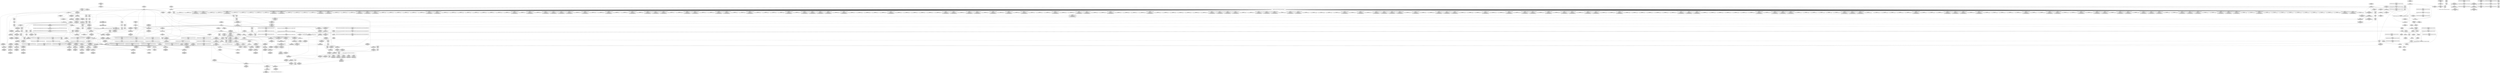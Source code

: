 digraph {
	CE0x3da7e90 [shape=record,shape=Mrecord,label="{CE0x3da7e90|864:_%struct.xfrm_sec_ctx*,_:_CRE_122,123_}"]
	CE0x3d733c0 [shape=record,shape=Mrecord,label="{CE0x3d733c0|selinux_xfrm_state_delete:bb}"]
	CE0x3dcb770 [shape=record,shape=Mrecord,label="{CE0x3dcb770|selinux_xfrm_delete:tmp33|security/selinux/xfrm.c,150|*SummSource*}"]
	CE0x3dbb640 [shape=record,shape=Mrecord,label="{CE0x3dbb640|i64_10|*Constant*}"]
	CE0x3d8c270 [shape=record,shape=Mrecord,label="{CE0x3d8c270|864:_%struct.xfrm_sec_ctx*,_:_CRE_69,70_}"]
	CE0x3d7aaa0 [shape=record,shape=Mrecord,label="{CE0x3d7aaa0|selinux_xfrm_delete:land.lhs.true2}"]
	CE0x3d94880 [shape=record,shape=Mrecord,label="{CE0x3d94880|i32_22|*Constant*}"]
	CE0x3d8a460 [shape=record,shape=Mrecord,label="{CE0x3d8a460|selinux_xfrm_delete:if.then}"]
	CE0x3d93b20 [shape=record,shape=Mrecord,label="{CE0x3d93b20|_ret_%struct.task_struct.1015*_%tmp4,_!dbg_!27714|./arch/x86/include/asm/current.h,14|*SummSource*}"]
	CE0x3d8bad0 [shape=record,shape=Mrecord,label="{CE0x3d8bad0|864:_%struct.xfrm_sec_ctx*,_:_CRE_282,283_}"]
	CE0x3d8a4d0 [shape=record,shape=Mrecord,label="{CE0x3d8a4d0|selinux_xfrm_delete:if.then|*SummSource*}"]
	CE0x3dd8770 [shape=record,shape=Mrecord,label="{CE0x3dd8770|selinux_xfrm_delete:tmp4|security/selinux/xfrm.c,142|*SummSink*}"]
	CE0x3d83bb0 [shape=record,shape=Mrecord,label="{CE0x3d83bb0|selinux_xfrm_delete:tmp18|security/selinux/xfrm.c,142|*SummSource*}"]
	"CONST[source:0(mediator),value:2(dynamic)][purpose:{subject}][SrcIdx:1]"
	CE0x3dac6d0 [shape=record,shape=Mrecord,label="{CE0x3dac6d0|864:_%struct.xfrm_sec_ctx*,_:_CRE_112,113_}"]
	CE0x3d88670 [shape=record,shape=Mrecord,label="{CE0x3d88670|864:_%struct.xfrm_sec_ctx*,_:_CRE_150,151_}"]
	CE0x3d729e0 [shape=record,shape=Mrecord,label="{CE0x3d729e0|864:_%struct.xfrm_sec_ctx*,_:_CRE_480,484_|*MultipleSource*|security/selinux/xfrm.c,394|Function::selinux_xfrm_state_delete&Arg::x::}"]
	CE0x3d9b640 [shape=record,shape=Mrecord,label="{CE0x3d9b640|i1_true|*Constant*}"]
	CE0x3d8cb70 [shape=record,shape=Mrecord,label="{CE0x3d8cb70|864:_%struct.xfrm_sec_ctx*,_:_CRE_141,142_}"]
	CE0x3d8cd10 [shape=record,shape=Mrecord,label="{CE0x3d8cd10|864:_%struct.xfrm_sec_ctx*,_:_CRE_151,152_}"]
	CE0x3dcaad0 [shape=record,shape=Mrecord,label="{CE0x3dcaad0|i64*_getelementptr_inbounds_(_15_x_i64_,_15_x_i64_*___llvm_gcov_ctr25,_i64_0,_i64_14)|*Constant*|*SummSource*}"]
	CE0x3dd85d0 [shape=record,shape=Mrecord,label="{CE0x3dd85d0|i64_2|*Constant*|*SummSink*}"]
	CE0x3dba200 [shape=record,shape=Mrecord,label="{CE0x3dba200|selinux_xfrm_delete:tmp22|security/selinux/xfrm.c,144}"]
	CE0x3e269c0 [shape=record,shape=Mrecord,label="{CE0x3e269c0|get_current227:tmp|*SummSink*}"]
	CE0x3da34c0 [shape=record,shape=Mrecord,label="{CE0x3da34c0|i64_4|*Constant*}"]
	CE0x3d6f110 [shape=record,shape=Mrecord,label="{CE0x3d6f110|i64*_getelementptr_inbounds_(_2_x_i64_,_2_x_i64_*___llvm_gcov_ctr13,_i64_0,_i64_0)|*Constant*|*SummSource*}"]
	CE0x3e031d0 [shape=record,shape=Mrecord,label="{CE0x3e031d0|i64*_getelementptr_inbounds_(_2_x_i64_,_2_x_i64_*___llvm_gcov_ctr21,_i64_0,_i64_0)|*Constant*}"]
	CE0x3daeaf0 [shape=record,shape=Mrecord,label="{CE0x3daeaf0|864:_%struct.xfrm_sec_ctx*,_:_CRE_107,108_}"]
	CE0x3d99350 [shape=record,shape=Mrecord,label="{CE0x3d99350|i64_3|*Constant*|*SummSource*}"]
	CE0x3d88a10 [shape=record,shape=Mrecord,label="{CE0x3d88a10|selinux_xfrm_delete:do.end}"]
	CE0x3dc6730 [shape=record,shape=Mrecord,label="{CE0x3dc6730|4:_i32,_:_CR_16,20_|*MultipleSource*|security/selinux/xfrm.c,147|security/selinux/xfrm.c,142|security/selinux/xfrm.c,142}"]
	CE0x3db9ed0 [shape=record,shape=Mrecord,label="{CE0x3db9ed0|i64_11|*Constant*}"]
	CE0x3d8b580 [shape=record,shape=Mrecord,label="{CE0x3d8b580|864:_%struct.xfrm_sec_ctx*,_:_CRE_21,22_}"]
	CE0x3d916f0 [shape=record,shape=Mrecord,label="{CE0x3d916f0|864:_%struct.xfrm_sec_ctx*,_:_CRE_161,162_}"]
	CE0x3dce810 [shape=record,shape=Mrecord,label="{CE0x3dce810|i64*_getelementptr_inbounds_(_15_x_i64_,_15_x_i64_*___llvm_gcov_ctr25,_i64_0,_i64_13)|*Constant*|*SummSink*}"]
	CE0x3d874d0 [shape=record,shape=Mrecord,label="{CE0x3d874d0|864:_%struct.xfrm_sec_ctx*,_:_CRE_709,710_}"]
	CE0x3d9bfc0 [shape=record,shape=Mrecord,label="{CE0x3d9bfc0|selinux_xfrm_delete:tmp14|security/selinux/xfrm.c,142|*SummSink*}"]
	CE0x3d9f3e0 [shape=record,shape=Mrecord,label="{CE0x3d9f3e0|864:_%struct.xfrm_sec_ctx*,_:_CRE_824,832_|*MultipleSource*|security/selinux/xfrm.c,394|Function::selinux_xfrm_state_delete&Arg::x::}"]
	CE0x3d9e650 [shape=record,shape=Mrecord,label="{CE0x3d9e650|864:_%struct.xfrm_sec_ctx*,_:_CRE_768,776_|*MultipleSource*|security/selinux/xfrm.c,394|Function::selinux_xfrm_state_delete&Arg::x::}"]
	CE0x3d990b0 [shape=record,shape=Mrecord,label="{CE0x3d990b0|selinux_xfrm_delete:return|*SummSource*}"]
	CE0x3d8a670 [shape=record,shape=Mrecord,label="{CE0x3d8a670|selinux_xfrm_delete:if.end|*SummSource*}"]
	CE0x3d80ba0 [shape=record,shape=Mrecord,label="{CE0x3d80ba0|selinux_xfrm_delete:tmp15|security/selinux/xfrm.c,142}"]
	CE0x3dba070 [shape=record,shape=Mrecord,label="{CE0x3dba070|selinux_xfrm_delete:tmp22|security/selinux/xfrm.c,144|*SummSink*}"]
	CE0x3d7a4f0 [shape=record,shape=Mrecord,label="{CE0x3d7a4f0|864:_%struct.xfrm_sec_ctx*,_:_CRE_174,175_}"]
	CE0x3d952d0 [shape=record,shape=Mrecord,label="{CE0x3d952d0|864:_%struct.xfrm_sec_ctx*,_:_CRE_560,576_|*MultipleSource*|security/selinux/xfrm.c,394|Function::selinux_xfrm_state_delete&Arg::x::}"]
	CE0x3d720d0 [shape=record,shape=Mrecord,label="{CE0x3d720d0|864:_%struct.xfrm_sec_ctx*,_:_CRE_448,452_|*MultipleSource*|security/selinux/xfrm.c,394|Function::selinux_xfrm_state_delete&Arg::x::}"]
	CE0x3d78a80 [shape=record,shape=Mrecord,label="{CE0x3d78a80|selinux_xfrm_delete:land.lhs.true2|*SummSink*}"]
	CE0x3dd8dd0 [shape=record,shape=Mrecord,label="{CE0x3dd8dd0|i64*_getelementptr_inbounds_(_15_x_i64_,_15_x_i64_*___llvm_gcov_ctr25,_i64_0,_i64_1)|*Constant*}"]
	CE0x3d8c750 [shape=record,shape=Mrecord,label="{CE0x3d8c750|864:_%struct.xfrm_sec_ctx*,_:_CRE_123,124_}"]
	CE0x3dd9100 [shape=record,shape=Mrecord,label="{CE0x3dd9100|i64*_getelementptr_inbounds_(_15_x_i64_,_15_x_i64_*___llvm_gcov_ctr25,_i64_0,_i64_1)|*Constant*|*SummSource*}"]
	CE0x3dd7dc0 [shape=record,shape=Mrecord,label="{CE0x3dd7dc0|get_current227:tmp4|./arch/x86/include/asm/current.h,14|*SummSink*}"]
	CE0x3d9f9b0 [shape=record,shape=Mrecord,label="{CE0x3d9f9b0|864:_%struct.xfrm_sec_ctx*,_:_CRE_848,856_|*MultipleSource*|security/selinux/xfrm.c,394|Function::selinux_xfrm_state_delete&Arg::x::}"]
	CE0x3d71450 [shape=record,shape=Mrecord,label="{CE0x3d71450|864:_%struct.xfrm_sec_ctx*,_:_CRE_276,277_}"]
	CE0x3dd0ef0 [shape=record,shape=Mrecord,label="{CE0x3dd0ef0|selinux_xfrm_delete:tmp27|security/selinux/xfrm.c,145|*SummSink*}"]
	CE0x3d9ec20 [shape=record,shape=Mrecord,label="{CE0x3d9ec20|864:_%struct.xfrm_sec_ctx*,_:_CRE_792,800_|*MultipleSource*|security/selinux/xfrm.c,394|Function::selinux_xfrm_state_delete&Arg::x::}"]
	CE0x3d96660 [shape=record,shape=Mrecord,label="{CE0x3d96660|_call_void_mcount()_#3|*SummSink*}"]
	CE0x3da26c0 [shape=record,shape=Mrecord,label="{CE0x3da26c0|selinux_xfrm_delete:tmp1}"]
	CE0x3dc8790 [shape=record,shape=Mrecord,label="{CE0x3dc8790|selinux_xfrm_delete:tmp31|*LoadInst*|security/selinux/xfrm.c,147|*SummSource*}"]
	CE0x3d9e1c0 [shape=record,shape=Mrecord,label="{CE0x3d9e1c0|selinux_xfrm_delete:if.end7}"]
	CE0x3dbb0f0 [shape=record,shape=Mrecord,label="{CE0x3dbb0f0|selinux_xfrm_delete:tmp21|security/selinux/xfrm.c,142|*SummSource*}"]
	CE0x3dd09a0 [shape=record,shape=Mrecord,label="{CE0x3dd09a0|selinux_xfrm_delete:tmp26|security/selinux/xfrm.c,145|*SummSink*}"]
	CE0x3d8a190 [shape=record,shape=Mrecord,label="{CE0x3d8a190|864:_%struct.xfrm_sec_ctx*,_:_CRE_65,66_}"]
	CE0x3d92330 [shape=record,shape=Mrecord,label="{CE0x3d92330|selinux_xfrm_state_delete:tmp3|*SummSource*}"]
	CE0x3d714c0 [shape=record,shape=Mrecord,label="{CE0x3d714c0|864:_%struct.xfrm_sec_ctx*,_:_CRE_192,194_|*MultipleSource*|security/selinux/xfrm.c,394|Function::selinux_xfrm_state_delete&Arg::x::}"]
	CE0x3ddde80 [shape=record,shape=Mrecord,label="{CE0x3ddde80|selinux_xfrm_delete:tobool1|security/selinux/xfrm.c,142|*SummSource*}"]
	CE0x3d7c390 [shape=record,shape=Mrecord,label="{CE0x3d7c390|864:_%struct.xfrm_sec_ctx*,_:_CRE_13,14_}"]
	CE0x3da7f50 [shape=record,shape=Mrecord,label="{CE0x3da7f50|864:_%struct.xfrm_sec_ctx*,_:_CRE_118,119_}"]
	CE0x3db4200 [shape=record,shape=Mrecord,label="{CE0x3db4200|GLOBAL:lockdep_rcu_suspicious|*Constant*|*SummSource*}"]
	CE0x3dab4c0 [shape=record,shape=Mrecord,label="{CE0x3dab4c0|864:_%struct.xfrm_sec_ctx*,_:_CRE_110,111_}"]
	CE0x3dda9c0 [shape=record,shape=Mrecord,label="{CE0x3dda9c0|i32_4|*Constant*|*SummSource*}"]
	CE0x3d79400 [shape=record,shape=Mrecord,label="{CE0x3d79400|864:_%struct.xfrm_sec_ctx*,_:_CRE_512,520_|*MultipleSource*|security/selinux/xfrm.c,394|Function::selinux_xfrm_state_delete&Arg::x::}"]
	CE0x3d90260 [shape=record,shape=Mrecord,label="{CE0x3d90260|864:_%struct.xfrm_sec_ctx*,_:_CRE_168,169_}"]
	CE0x3d84190 [shape=record,shape=Mrecord,label="{CE0x3d84190|selinux_xfrm_delete:call4|security/selinux/xfrm.c,142|*SummSource*}"]
	CE0x3d94030 [shape=record,shape=Mrecord,label="{CE0x3d94030|i32_78|*Constant*|*SummSource*}"]
	CE0x3d6f5e0 [shape=record,shape=Mrecord,label="{CE0x3d6f5e0|selinux_xfrm_state_delete:tmp|*SummSink*}"]
	CE0x3d7baa0 [shape=record,shape=Mrecord,label="{CE0x3d7baa0|864:_%struct.xfrm_sec_ctx*,_:_CRE_146,147_}"]
	CE0x3d9f7c0 [shape=record,shape=Mrecord,label="{CE0x3d9f7c0|864:_%struct.xfrm_sec_ctx*,_:_CRE_840,848_|*MultipleSource*|security/selinux/xfrm.c,394|Function::selinux_xfrm_state_delete&Arg::x::}"]
	CE0x3d74240 [shape=record,shape=Mrecord,label="{CE0x3d74240|864:_%struct.xfrm_sec_ctx*,_:_CRE_250,251_|*MultipleSource*|security/selinux/xfrm.c,394|Function::selinux_xfrm_state_delete&Arg::x::}"]
	CE0x3d76fa0 [shape=record,shape=Mrecord,label="{CE0x3d76fa0|864:_%struct.xfrm_sec_ctx*,_:_CRE_125,126_}"]
	CE0x3da46c0 [shape=record,shape=Mrecord,label="{CE0x3da46c0|_ret_i32_%call,_!dbg_!27714|security/selinux/xfrm.c,394}"]
	CE0x3d8eae0 [shape=record,shape=Mrecord,label="{CE0x3d8eae0|864:_%struct.xfrm_sec_ctx*,_:_CRE_279,280_}"]
	CE0x3d76c90 [shape=record,shape=Mrecord,label="{CE0x3d76c90|864:_%struct.xfrm_sec_ctx*,_:_CRE_296,300_|*MultipleSource*|security/selinux/xfrm.c,394|Function::selinux_xfrm_state_delete&Arg::x::}"]
	CE0x3d86bc0 [shape=record,shape=Mrecord,label="{CE0x3d86bc0|864:_%struct.xfrm_sec_ctx*,_:_CRE_701,702_}"]
	CE0x3d8b9f0 [shape=record,shape=Mrecord,label="{CE0x3d8b9f0|864:_%struct.xfrm_sec_ctx*,_:_CRE_283,284_}"]
	CE0x3da0550 [shape=record,shape=Mrecord,label="{CE0x3da0550|selinux_xfrm_state_delete:call|security/selinux/xfrm.c,394|*SummSource*}"]
	CE0x3da3cc0 [shape=record,shape=Mrecord,label="{CE0x3da3cc0|i64_5|*Constant*}"]
	CE0x3d87750 [shape=record,shape=Mrecord,label="{CE0x3d87750|864:_%struct.xfrm_sec_ctx*,_:_CRE_711,712_}"]
	CE0x3d6e1e0 [shape=record,shape=Mrecord,label="{CE0x3d6e1e0|selinux_xfrm_state_delete:bb|*SummSink*}"]
	CE0x3d74d60 [shape=record,shape=Mrecord,label="{CE0x3d74d60|864:_%struct.xfrm_sec_ctx*,_:_CRE_128,129_}"]
	CE0x3d85fe0 [shape=record,shape=Mrecord,label="{CE0x3d85fe0|864:_%struct.xfrm_sec_ctx*,_:_CRE_648,656_|*MultipleSource*|security/selinux/xfrm.c,394|Function::selinux_xfrm_state_delete&Arg::x::}"]
	CE0x3da8010 [shape=record,shape=Mrecord,label="{CE0x3da8010|864:_%struct.xfrm_sec_ctx*,_:_CRE_119,120_}"]
	CE0x52835b0 [shape=record,shape=Mrecord,label="{CE0x52835b0|864:_%struct.xfrm_sec_ctx*,_:_CRE_14,15_}"]
	CE0x3dbb530 [shape=record,shape=Mrecord,label="{CE0x3dbb530|%struct.xfrm_sec_ctx*_null|*Constant*|*SummSink*}"]
	CE0x3d7c120 [shape=record,shape=Mrecord,label="{CE0x3d7c120|get_current227:tmp1|*SummSink*}"]
	CE0x3d8b640 [shape=record,shape=Mrecord,label="{CE0x3d8b640|864:_%struct.xfrm_sec_ctx*,_:_CRE_22,23_}"]
	CE0x3d7dd00 [shape=record,shape=Mrecord,label="{CE0x3d7dd00|864:_%struct.xfrm_sec_ctx*,_:_CRE_18,19_}"]
	CE0x3d9c440 [shape=record,shape=Mrecord,label="{CE0x3d9c440|selinux_xfrm_delete:tmp2|*SummSource*}"]
	CE0x3d74f50 [shape=record,shape=Mrecord,label="{CE0x3d74f50|864:_%struct.xfrm_sec_ctx*,_:_CRE_133,134_}"]
	CE0x3d8cab0 [shape=record,shape=Mrecord,label="{CE0x3d8cab0|864:_%struct.xfrm_sec_ctx*,_:_CRE_138,139_}"]
	CE0x3d737f0 [shape=record,shape=Mrecord,label="{CE0x3d737f0|864:_%struct.xfrm_sec_ctx*,_:_CRE_178,179_}"]
	CE0x3d9b8c0 [shape=record,shape=Mrecord,label="{CE0x3d9b8c0|selinux_xfrm_delete:tmp13|security/selinux/xfrm.c,142}"]
	CE0x3da1d40 [shape=record,shape=Mrecord,label="{CE0x3da1d40|selinux_xfrm_delete:tobool|security/selinux/xfrm.c,142|*SummSink*}"]
	CE0x3d92700 [shape=record,shape=Mrecord,label="{CE0x3d92700|864:_%struct.xfrm_sec_ctx*,_:_CRE_271,272_|*MultipleSource*|security/selinux/xfrm.c,394|Function::selinux_xfrm_state_delete&Arg::x::}"]
	CE0x3d72810 [shape=record,shape=Mrecord,label="{CE0x3d72810|864:_%struct.xfrm_sec_ctx*,_:_CRE_472,480_|*MultipleSource*|security/selinux/xfrm.c,394|Function::selinux_xfrm_state_delete&Arg::x::}"]
	CE0x3da29e0 [shape=record,shape=Mrecord,label="{CE0x3da29e0|i64_1|*Constant*}"]
	CE0x3d85a10 [shape=record,shape=Mrecord,label="{CE0x3d85a10|864:_%struct.xfrm_sec_ctx*,_:_CRE_628,632_|*MultipleSource*|security/selinux/xfrm.c,394|Function::selinux_xfrm_state_delete&Arg::x::}"]
	CE0x3d73310 [shape=record,shape=Mrecord,label="{CE0x3d73310|selinux_xfrm_state_delete:tmp1|*SummSink*}"]
	CE0x3dd3b60 [shape=record,shape=Mrecord,label="{CE0x3dd3b60|i32_22|*Constant*|*SummSink*}"]
	CE0x3d8c970 [shape=record,shape=Mrecord,label="{CE0x3d8c970|864:_%struct.xfrm_sec_ctx*,_:_CRE_48,56_|*MultipleSource*|security/selinux/xfrm.c,394|Function::selinux_xfrm_state_delete&Arg::x::}"]
	CE0x5cef9b0 [shape=record,shape=Mrecord,label="{CE0x5cef9b0|864:_%struct.xfrm_sec_ctx*,_:_CRE_87,88_}"]
	CE0x3d9e230 [shape=record,shape=Mrecord,label="{CE0x3d9e230|selinux_xfrm_delete:if.end7|*SummSource*}"]
	CE0x3daa370 [shape=record,shape=Mrecord,label="{CE0x3daa370|864:_%struct.xfrm_sec_ctx*,_:_CRE_113,114_}"]
	CE0x3da2090 [shape=record,shape=Mrecord,label="{CE0x3da2090|_call_void_mcount()_#3|*SummSink*}"]
	CE0x3db8fa0 [shape=record,shape=Mrecord,label="{CE0x3db8fa0|%struct.task_struct.1015**_bitcast_(%struct.task_struct**_current_task_to_%struct.task_struct.1015**)|*Constant*|*SummSink*}"]
	CE0x46fe1e0 [shape=record,shape=Mrecord,label="{CE0x46fe1e0|864:_%struct.xfrm_sec_ctx*,_:_CRE_203,204_|*MultipleSource*|security/selinux/xfrm.c,394|Function::selinux_xfrm_state_delete&Arg::x::}"]
	CE0x3d702f0 [shape=record,shape=Mrecord,label="{CE0x3d702f0|selinux_xfrm_state_delete:x|Function::selinux_xfrm_state_delete&Arg::x::|*SummSink*}"]
	CE0x3d85080 [shape=record,shape=Mrecord,label="{CE0x3d85080|i8*_getelementptr_inbounds_(_24_x_i8_,_24_x_i8_*_.str244,_i32_0,_i32_0)|*Constant*|*SummSink*}"]
	CE0x3d68bf0 [shape=record,shape=Mrecord,label="{CE0x3d68bf0|selinux_xfrm_state_delete:tmp}"]
	CE0x3d72d60 [shape=record,shape=Mrecord,label="{CE0x3d72d60|864:_%struct.xfrm_sec_ctx*,_:_CRE_488,492_|*MultipleSource*|security/selinux/xfrm.c,394|Function::selinux_xfrm_state_delete&Arg::x::}"]
	CE0x3d9f000 [shape=record,shape=Mrecord,label="{CE0x3d9f000|864:_%struct.xfrm_sec_ctx*,_:_CRE_808,816_|*MultipleSource*|security/selinux/xfrm.c,394|Function::selinux_xfrm_state_delete&Arg::x::}"]
	CE0x3db89b0 [shape=record,shape=Mrecord,label="{CE0x3db89b0|%struct.task_struct.1015**_bitcast_(%struct.task_struct**_current_task_to_%struct.task_struct.1015**)|*Constant*}"]
	CE0x3d91820 [shape=record,shape=Mrecord,label="{CE0x3d91820|864:_%struct.xfrm_sec_ctx*,_:_CRE_165,166_}"]
	CE0x3d88020 [shape=record,shape=Mrecord,label="{CE0x3d88020|864:_%struct.xfrm_sec_ctx*,_:_CRE_744,752_|*MultipleSource*|security/selinux/xfrm.c,394|Function::selinux_xfrm_state_delete&Arg::x::}"]
	CE0x3d78550 [shape=record,shape=Mrecord,label="{CE0x3d78550|864:_%struct.xfrm_sec_ctx*,_:_CRE_212,216_|*MultipleSource*|security/selinux/xfrm.c,394|Function::selinux_xfrm_state_delete&Arg::x::}"]
	CE0x3da6c80 [shape=record,shape=Mrecord,label="{CE0x3da6c80|864:_%struct.xfrm_sec_ctx*,_:_CRE_120,121_}"]
	CE0x3dc7db0 [shape=record,shape=Mrecord,label="{CE0x3dc7db0|i32_(i32,_i32,_i16,_i32,_%struct.common_audit_data.1017*)*_bitcast_(i32_(i32,_i32,_i16,_i32,_%struct.common_audit_data.495*)*_avc_has_perm_to_i32_(i32,_i32,_i16,_i32,_%struct.common_audit_data.1017*)*)|*Constant*}"]
	CE0x3dbb7e0 [shape=record,shape=Mrecord,label="{CE0x3dbb7e0|selinux_xfrm_delete:tobool5|security/selinux/xfrm.c,144}"]
	CE0x3d8c190 [shape=record,shape=Mrecord,label="{CE0x3d8c190|864:_%struct.xfrm_sec_ctx*,_:_CRE_68,69_}"]
	CE0x3dd0790 [shape=record,shape=Mrecord,label="{CE0x3dd0790|selinux_xfrm_delete:tmp26|security/selinux/xfrm.c,145|*SummSource*}"]
	CE0x3d9a960 [shape=record,shape=Mrecord,label="{CE0x3d9a960|selinux_xfrm_delete:tmp11|security/selinux/xfrm.c,142|*SummSink*}"]
	CE0x3d76a10 [shape=record,shape=Mrecord,label="{CE0x3d76a10|864:_%struct.xfrm_sec_ctx*,_:_CRE_696,697_}"]
	CE0x3dc6e10 [shape=record,shape=Mrecord,label="{CE0x3dc6e10|i32_3|*Constant*|*SummSource*}"]
	CE0x3d798f0 [shape=record,shape=Mrecord,label="{CE0x3d798f0|864:_%struct.xfrm_sec_ctx*,_:_CRE_73,74_}"]
	CE0x3d77e00 [shape=record,shape=Mrecord,label="{CE0x3d77e00|864:_%struct.xfrm_sec_ctx*,_:_CRE_160,161_}"]
	CE0x3d7a170 [shape=record,shape=Mrecord,label="{CE0x3d7a170|selinux_xfrm_delete:tmp3|*SummSource*}"]
	CE0x3d8a5b0 [shape=record,shape=Mrecord,label="{CE0x3d8a5b0|selinux_xfrm_delete:if.end}"]
	CE0x3d745c0 [shape=record,shape=Mrecord,label="{CE0x3d745c0|864:_%struct.xfrm_sec_ctx*,_:_CRE_256,264_|*MultipleSource*|security/selinux/xfrm.c,394|Function::selinux_xfrm_state_delete&Arg::x::}"]
	CE0x3d77b10 [shape=record,shape=Mrecord,label="{CE0x3d77b10|selinux_xfrm_delete:tmp6|security/selinux/xfrm.c,142}"]
	CE0x3d8cbe0 [shape=record,shape=Mrecord,label="{CE0x3d8cbe0|864:_%struct.xfrm_sec_ctx*,_:_CRE_143,144_}"]
	CE0x3d92570 [shape=record,shape=Mrecord,label="{CE0x3d92570|864:_%struct.xfrm_sec_ctx*,_:_CRE_270,271_|*MultipleSource*|security/selinux/xfrm.c,394|Function::selinux_xfrm_state_delete&Arg::x::}"]
	CE0x3d71270 [shape=record,shape=Mrecord,label="{CE0x3d71270|864:_%struct.xfrm_sec_ctx*,_:_CRE_171,172_}"]
	CE0x3d7c1b0 [shape=record,shape=Mrecord,label="{CE0x3d7c1b0|i64*_getelementptr_inbounds_(_2_x_i64_,_2_x_i64_*___llvm_gcov_ctr13,_i64_0,_i64_1)|*Constant*}"]
	CE0x3d786c0 [shape=record,shape=Mrecord,label="{CE0x3d786c0|864:_%struct.xfrm_sec_ctx*,_:_CRE_216,220_|*MultipleSource*|security/selinux/xfrm.c,394|Function::selinux_xfrm_state_delete&Arg::x::}"]
	CE0x3d82ec0 [shape=record,shape=Mrecord,label="{CE0x3d82ec0|i64*_getelementptr_inbounds_(_15_x_i64_,_15_x_i64_*___llvm_gcov_ctr25,_i64_0,_i64_9)|*Constant*}"]
	CE0x3d9e840 [shape=record,shape=Mrecord,label="{CE0x3d9e840|864:_%struct.xfrm_sec_ctx*,_:_CRE_776,784_|*MultipleSource*|security/selinux/xfrm.c,394|Function::selinux_xfrm_state_delete&Arg::x::}"]
	CE0x3d9a230 [shape=record,shape=Mrecord,label="{CE0x3d9a230|selinux_xfrm_delete:tmp10|security/selinux/xfrm.c,142}"]
	CE0x3da4730 [shape=record,shape=Mrecord,label="{CE0x3da4730|_ret_i32_%retval.0,_!dbg_!27751|security/selinux/xfrm.c,150|*SummSink*}"]
	CE0x3d68dd0 [shape=record,shape=Mrecord,label="{CE0x3d68dd0|i64*_getelementptr_inbounds_(_2_x_i64_,_2_x_i64_*___llvm_gcov_ctr13,_i64_0,_i64_1)|*Constant*|*SummSource*}"]
	CE0x3db32f0 [shape=record,shape=Mrecord,label="{CE0x3db32f0|i8_1|*Constant*|*SummSink*}"]
	CE0x3d709d0 [shape=record,shape=Mrecord,label="{CE0x3d709d0|864:_%struct.xfrm_sec_ctx*,_:_CRE_56,60_|*MultipleSource*|security/selinux/xfrm.c,394|Function::selinux_xfrm_state_delete&Arg::x::}"]
	CE0x3d7d120 [shape=record,shape=Mrecord,label="{CE0x3d7d120|864:_%struct.xfrm_sec_ctx*,_:_CRE_352,360_|*MultipleSource*|security/selinux/xfrm.c,394|Function::selinux_xfrm_state_delete&Arg::x::}"]
	CE0x3d77830 [shape=record,shape=Mrecord,label="{CE0x3d77830|selinux_xfrm_delete:tmp5|security/selinux/xfrm.c,142|*SummSource*}"]
	CE0x3d71330 [shape=record,shape=Mrecord,label="{CE0x3d71330|864:_%struct.xfrm_sec_ctx*,_:_CRE_172,173_}"]
	CE0x3dc9440 [shape=record,shape=Mrecord,label="{CE0x3dc9440|i32_(i32,_i32,_i16,_i32,_%struct.common_audit_data.1017*)*_bitcast_(i32_(i32,_i32,_i16,_i32,_%struct.common_audit_data.495*)*_avc_has_perm_to_i32_(i32,_i32,_i16,_i32,_%struct.common_audit_data.1017*)*)|*Constant*|*SummSink*}"]
	CE0x3d98f50 [shape=record,shape=Mrecord,label="{CE0x3d98f50|_ret_i32_%call,_!dbg_!27714|security/selinux/xfrm.c,394|*SummSink*}"]
	CE0x3d71c00 [shape=record,shape=Mrecord,label="{CE0x3d71c00|864:_%struct.xfrm_sec_ctx*,_:_CRE_432,436_|*MultipleSource*|security/selinux/xfrm.c,394|Function::selinux_xfrm_state_delete&Arg::x::}"]
	CE0x3d6e390 [shape=record,shape=Mrecord,label="{CE0x3d6e390|i32_40|*Constant*}"]
	CE0x3d8a340 [shape=record,shape=Mrecord,label="{CE0x3d8a340|864:_%struct.xfrm_sec_ctx*,_:_CRE_76,77_}"]
	CE0x3d7bdd0 [shape=record,shape=Mrecord,label="{CE0x3d7bdd0|selinux_xfrm_state_delete:security|security/selinux/xfrm.c,394|*SummSource*}"]
	CE0x3d8e960 [shape=record,shape=Mrecord,label="{CE0x3d8e960|864:_%struct.xfrm_sec_ctx*,_:_CRE_278,279_}"]
	CE0x3d94d00 [shape=record,shape=Mrecord,label="{CE0x3d94d00|864:_%struct.xfrm_sec_ctx*,_:_CRE_544,548_|*MultipleSource*|security/selinux/xfrm.c,394|Function::selinux_xfrm_state_delete&Arg::x::}"]
	CE0x3d80510 [shape=record,shape=Mrecord,label="{CE0x3d80510|i1_true|*Constant*|*SummSink*}"]
	CE0x3d75140 [shape=record,shape=Mrecord,label="{CE0x3d75140|864:_%struct.xfrm_sec_ctx*,_:_CRE_360,368_|*MultipleSource*|security/selinux/xfrm.c,394|Function::selinux_xfrm_state_delete&Arg::x::}"]
	CE0x3dc91a0 [shape=record,shape=Mrecord,label="{CE0x3dc91a0|selinux_xfrm_delete:call8|security/selinux/xfrm.c,147|*SummSource*}"]
	CE0x3d9ea30 [shape=record,shape=Mrecord,label="{CE0x3d9ea30|864:_%struct.xfrm_sec_ctx*,_:_CRE_784,788_|*MultipleSource*|security/selinux/xfrm.c,394|Function::selinux_xfrm_state_delete&Arg::x::}"]
	CE0x3daec70 [shape=record,shape=Mrecord,label="{CE0x3daec70|864:_%struct.xfrm_sec_ctx*,_:_CRE_104,105_}"]
	CE0x5a67f50 [shape=record,shape=Mrecord,label="{CE0x5a67f50|864:_%struct.xfrm_sec_ctx*,_:_CRE_96,97_}"]
	CE0x3d8b7a0 [shape=record,shape=Mrecord,label="{CE0x3d8b7a0|864:_%struct.xfrm_sec_ctx*,_:_CRE_71,72_}"]
	CE0x3d77f80 [shape=record,shape=Mrecord,label="{CE0x3d77f80|864:_%struct.xfrm_sec_ctx*,_:_CRE_156,157_|*MultipleSource*|security/selinux/xfrm.c,394|Function::selinux_xfrm_state_delete&Arg::x::}"]
	CE0x3db2a60 [shape=record,shape=Mrecord,label="{CE0x3db2a60|%struct.common_audit_data.1017*_null|*Constant*|*SummSink*}"]
	CE0x3d73860 [shape=record,shape=Mrecord,label="{CE0x3d73860|864:_%struct.xfrm_sec_ctx*,_:_CRE_182,183_}"]
	CE0x3d87000 [shape=record,shape=Mrecord,label="{CE0x3d87000|864:_%struct.xfrm_sec_ctx*,_:_CRE_703,704_}"]
	CE0x3d72b70 [shape=record,shape=Mrecord,label="{CE0x3d72b70|864:_%struct.xfrm_sec_ctx*,_:_CRE_484,488_|*MultipleSource*|security/selinux/xfrm.c,394|Function::selinux_xfrm_state_delete&Arg::x::}"]
	CE0x3db2f30 [shape=record,shape=Mrecord,label="{CE0x3db2f30|selinux_xfrm_delete:tmp16|security/selinux/xfrm.c,142|*SummSource*}"]
	CE0x3d7b9e0 [shape=record,shape=Mrecord,label="{CE0x3d7b9e0|864:_%struct.xfrm_sec_ctx*,_:_CRE_145,146_}"]
	CE0x3dd7eb0 [shape=record,shape=Mrecord,label="{CE0x3dd7eb0|%struct.task_struct.1015*_(%struct.task_struct.1015**)*_asm_movq_%gs:$_1:P_,$0_,_r,im,_dirflag_,_fpsr_,_flags_}"]
	CE0x3dca2f0 [shape=record,shape=Mrecord,label="{CE0x3dca2f0|_ret_i32_%retval.0,_!dbg_!27728|security/selinux/avc.c,775|*SummSink*}"]
	CE0x3dd36e0 [shape=record,shape=Mrecord,label="{CE0x3dd36e0|selinux_xfrm_delete:tmp19|security/selinux/xfrm.c,142}"]
	CE0x3d773e0 [shape=record,shape=Mrecord,label="{CE0x3d773e0|GLOBAL:__llvm_gcov_ctr25|Global_var:__llvm_gcov_ctr25|*SummSource*}"]
	CE0x3d89370 [shape=record,shape=Mrecord,label="{CE0x3d89370|_call_void_mcount()_#3|*SummSource*}"]
	CE0x3dba7c0 [shape=record,shape=Mrecord,label="{CE0x3dba7c0|selinux_xfrm_delete:tmp24|security/selinux/xfrm.c,144}"]
	CE0x3d88b30 [shape=record,shape=Mrecord,label="{CE0x3d88b30|selinux_xfrm_delete:do.end|*SummSink*}"]
	CE0x3d868d0 [shape=record,shape=Mrecord,label="{CE0x3d868d0|864:_%struct.xfrm_sec_ctx*,_:_CRE_688,696_|*MultipleSource*|security/selinux/xfrm.c,394|Function::selinux_xfrm_state_delete&Arg::x::}"]
	CE0x3dcb5a0 [shape=record,shape=Mrecord,label="{CE0x3dcb5a0|get_current227:bb}"]
	CE0x3d77ec0 [shape=record,shape=Mrecord,label="{CE0x3d77ec0|864:_%struct.xfrm_sec_ctx*,_:_CRE_152,156_|*MultipleSource*|security/selinux/xfrm.c,394|Function::selinux_xfrm_state_delete&Arg::x::}"]
	CE0x3dd1500 [shape=record,shape=Mrecord,label="{CE0x3dd1500|get_current227:entry|*SummSink*}"]
	CE0x3d84fb0 [shape=record,shape=Mrecord,label="{CE0x3d84fb0|i8*_getelementptr_inbounds_(_24_x_i8_,_24_x_i8_*_.str244,_i32_0,_i32_0)|*Constant*|*SummSource*}"]
	CE0x3db3010 [shape=record,shape=Mrecord,label="{CE0x3db3010|i8_1|*Constant*|*SummSource*}"]
	CE0x3d8ba60 [shape=record,shape=Mrecord,label="{CE0x3d8ba60|864:_%struct.xfrm_sec_ctx*,_:_CRE_281,282_}"]
	CE0x3db29f0 [shape=record,shape=Mrecord,label="{CE0x3db29f0|%struct.common_audit_data.1017*_null|*Constant*|*SummSource*}"]
	CE0x3d956b0 [shape=record,shape=Mrecord,label="{CE0x3d956b0|864:_%struct.xfrm_sec_ctx*,_:_CRE_584,600_|*MultipleSource*|security/selinux/xfrm.c,394|Function::selinux_xfrm_state_delete&Arg::x::}"]
	CE0x3db3e90 [shape=record,shape=Mrecord,label="{CE0x3db3e90|_call_void_lockdep_rcu_suspicious(i8*_getelementptr_inbounds_(_24_x_i8_,_24_x_i8_*_.str244,_i32_0,_i32_0),_i32_142,_i8*_getelementptr_inbounds_(_45_x_i8_,_45_x_i8_*_.str1245,_i32_0,_i32_0))_#10,_!dbg_!27729|security/selinux/xfrm.c,142|*SummSink*}"]
	CE0x3d86aa0 [shape=record,shape=Mrecord,label="{CE0x3d86aa0|864:_%struct.xfrm_sec_ctx*,_:_CRE_697,698_}"]
	CE0x3db9f40 [shape=record,shape=Mrecord,label="{CE0x3db9f40|i64_11|*Constant*|*SummSource*}"]
	CE0x3d837d0 [shape=record,shape=Mrecord,label="{CE0x3d837d0|selinux_xfrm_delete:tmp17|security/selinux/xfrm.c,142}"]
	CE0x3d89fa0 [shape=record,shape=Mrecord,label="{CE0x3d89fa0|selinux_xfrm_delete:tmp}"]
	CE0x3da3ac0 [shape=record,shape=Mrecord,label="{CE0x3da3ac0|selinux_xfrm_delete:tmp9|security/selinux/xfrm.c,142|*SummSink*}"]
	CE0x3d9e070 [shape=record,shape=Mrecord,label="{CE0x3d9e070|selinux_xfrm_delete:if.then6}"]
	CE0x46fe4c0 [shape=record,shape=Mrecord,label="{CE0x46fe4c0|864:_%struct.xfrm_sec_ctx*,_:_CRE_208,212_|*MultipleSource*|security/selinux/xfrm.c,394|Function::selinux_xfrm_state_delete&Arg::x::}"]
	CE0x3da1890 [shape=record,shape=Mrecord,label="{CE0x3da1890|selinux_xfrm_delete:call|security/selinux/xfrm.c,142|*SummSink*}"]
	CE0x3e1a180 [shape=record,shape=Mrecord,label="{CE0x3e1a180|_call_void_mcount()_#3}"]
	CE0x3ddc610 [shape=record,shape=Mrecord,label="{CE0x3ddc610|4:_i32,_:_CR_4,8_|*MultipleSource*|security/selinux/xfrm.c,147|security/selinux/xfrm.c,142|security/selinux/xfrm.c,142}"]
	CE0x3d89610 [shape=record,shape=Mrecord,label="{CE0x3d89610|selinux_xfrm_state_delete:tmp1}"]
	CE0x3d87b10 [shape=record,shape=Mrecord,label="{CE0x3d87b10|864:_%struct.xfrm_sec_ctx*,_:_CRE_720,728_|*MultipleSource*|security/selinux/xfrm.c,394|Function::selinux_xfrm_state_delete&Arg::x::}"]
	CE0x3daebb0 [shape=record,shape=Mrecord,label="{CE0x3daebb0|864:_%struct.xfrm_sec_ctx*,_:_CRE_103,104_}"]
	CE0x3d9e150 [shape=record,shape=Mrecord,label="{CE0x3d9e150|selinux_xfrm_delete:if.then6|*SummSink*}"]
	CE0x3db2660 [shape=record,shape=Mrecord,label="{CE0x3db2660|%struct.common_audit_data.1017*_null|*Constant*}"]
	CE0x3d724b0 [shape=record,shape=Mrecord,label="{CE0x3d724b0|864:_%struct.xfrm_sec_ctx*,_:_CRE_456,460_|*MultipleSource*|security/selinux/xfrm.c,394|Function::selinux_xfrm_state_delete&Arg::x::}"]
	CE0x3dd9de0 [shape=record,shape=Mrecord,label="{CE0x3dd9de0|avc_has_perm:tsid|Function::avc_has_perm&Arg::tsid::|*SummSource*}"]
	CE0x3da3620 [shape=record,shape=Mrecord,label="{CE0x3da3620|i64_4|*Constant*|*SummSource*}"]
	"CONST[source:1(input),value:2(dynamic)][purpose:{object}][SrcIdx:0]"
	CE0x3d7c9e0 [shape=record,shape=Mrecord,label="{CE0x3d7c9e0|864:_%struct.xfrm_sec_ctx*,_:_CRE_320,328_|*MultipleSource*|security/selinux/xfrm.c,394|Function::selinux_xfrm_state_delete&Arg::x::}"]
	CE0x3da2730 [shape=record,shape=Mrecord,label="{CE0x3da2730|selinux_xfrm_delete:tmp1|*SummSource*}"]
	CE0x3da3f70 [shape=record,shape=Mrecord,label="{CE0x3da3f70|i64*_getelementptr_inbounds_(_15_x_i64_,_15_x_i64_*___llvm_gcov_ctr25,_i64_0,_i64_6)|*Constant*}"]
	CE0x3d8c040 [shape=record,shape=Mrecord,label="{CE0x3d8c040|864:_%struct.xfrm_sec_ctx*,_:_CRE_287,288_}"]
	CE0x3d8bf00 [shape=record,shape=Mrecord,label="{CE0x3d8bf00|864:_%struct.xfrm_sec_ctx*,_:_CRE_286,287_}"]
	CE0x3d7e6c0 [shape=record,shape=Mrecord,label="{CE0x3d7e6c0|864:_%struct.xfrm_sec_ctx*,_:_CRE_249,250_|*MultipleSource*|security/selinux/xfrm.c,394|Function::selinux_xfrm_state_delete&Arg::x::}"]
	CE0x3db8570 [shape=record,shape=Mrecord,label="{CE0x3db8570|get_current227:tmp1}"]
	CE0x5429ce0 [shape=record,shape=Mrecord,label="{CE0x5429ce0|864:_%struct.xfrm_sec_ctx*,_:_CRE_86,87_}"]
	CE0x3d7af80 [shape=record,shape=Mrecord,label="{CE0x3d7af80|i64*_getelementptr_inbounds_(_2_x_i64_,_2_x_i64_*___llvm_gcov_ctr21,_i64_0,_i64_1)|*Constant*|*SummSource*}"]
	CE0x3dcdbf0 [shape=record,shape=Mrecord,label="{CE0x3dcdbf0|i64*_getelementptr_inbounds_(_15_x_i64_,_15_x_i64_*___llvm_gcov_ctr25,_i64_0,_i64_12)|*Constant*|*SummSource*}"]
	CE0x3ddc2c0 [shape=record,shape=Mrecord,label="{CE0x3ddc2c0|selinux_xfrm_delete:sid|security/selinux/xfrm.c,147|*SummSource*}"]
	CE0x3dd79f0 [shape=record,shape=Mrecord,label="{CE0x3dd79f0|selinux_xfrm_delete:tobool5|security/selinux/xfrm.c,144|*SummSink*}"]
	CE0x3d9c3d0 [shape=record,shape=Mrecord,label="{CE0x3d9c3d0|selinux_xfrm_delete:tmp2}"]
	CE0x3db4270 [shape=record,shape=Mrecord,label="{CE0x3db4270|GLOBAL:lockdep_rcu_suspicious|*Constant*|*SummSink*}"]
	CE0x3dbb2e0 [shape=record,shape=Mrecord,label="{CE0x3dbb2e0|%struct.xfrm_sec_ctx*_null|*Constant*|*SummSource*}"]
	CE0x3d76190 [shape=record,shape=Mrecord,label="{CE0x3d76190|selinux_xfrm_state_delete:tmp2|*SummSource*}"]
	CE0x514ec40 [shape=record,shape=Mrecord,label="{CE0x514ec40|864:_%struct.xfrm_sec_ctx*,_:_CRE_81,82_}"]
	CE0x3d80b30 [shape=record,shape=Mrecord,label="{CE0x3d80b30|selinux_xfrm_delete:tmp15|security/selinux/xfrm.c,142|*SummSource*}"]
	CE0x3d799b0 [shape=record,shape=Mrecord,label="{CE0x3d799b0|864:_%struct.xfrm_sec_ctx*,_:_CRE_74,75_}"]
	CE0x3d7a5b0 [shape=record,shape=Mrecord,label="{CE0x3d7a5b0|864:_%struct.xfrm_sec_ctx*,_:_CRE_175,176_}"]
	CE0x3d8f070 [shape=record,shape=Mrecord,label="{CE0x3d8f070|i64*_getelementptr_inbounds_(_15_x_i64_,_15_x_i64_*___llvm_gcov_ctr25,_i64_0,_i64_0)|*Constant*}"]
	CE0x3d91890 [shape=record,shape=Mrecord,label="{CE0x3d91890|864:_%struct.xfrm_sec_ctx*,_:_CRE_162,163_}"]
	CE0x3d8a280 [shape=record,shape=Mrecord,label="{CE0x3d8a280|864:_%struct.xfrm_sec_ctx*,_:_CRE_75,76_}"]
	CE0x3d80770 [shape=record,shape=Mrecord,label="{CE0x3d80770|i64*_getelementptr_inbounds_(_15_x_i64_,_15_x_i64_*___llvm_gcov_ctr25,_i64_0,_i64_8)|*Constant*}"]
	CE0x3d711b0 [shape=record,shape=Mrecord,label="{CE0x3d711b0|864:_%struct.xfrm_sec_ctx*,_:_CRE_170,171_}"]
	CE0x3d8ee60 [shape=record,shape=Mrecord,label="{CE0x3d8ee60|selinux_xfrm_delete:bb|*SummSource*}"]
	CE0x3da04e0 [shape=record,shape=Mrecord,label="{CE0x3da04e0|selinux_xfrm_state_delete:call|security/selinux/xfrm.c,394|*SummSink*}"]
	CE0x3d8a720 [shape=record,shape=Mrecord,label="{CE0x3d8a720|selinux_xfrm_delete:if.end|*SummSink*}"]
	CE0x3d7b0e0 [shape=record,shape=Mrecord,label="{CE0x3d7b0e0|selinux_xfrm_delete:tmp8|security/selinux/xfrm.c,142}"]
	CE0x3dc68b0 [shape=record,shape=Mrecord,label="{CE0x3dc68b0|4:_i32,_:_CR_20,24_|*MultipleSource*|security/selinux/xfrm.c,147|security/selinux/xfrm.c,142|security/selinux/xfrm.c,142}"]
	CE0x3dc9290 [shape=record,shape=Mrecord,label="{CE0x3dc9290|selinux_xfrm_delete:call8|security/selinux/xfrm.c,147|*SummSink*}"]
	CE0x3d758a0 [shape=record,shape=Mrecord,label="{CE0x3d758a0|864:_%struct.xfrm_sec_ctx*,_:_CRE_392,400_|*MultipleSource*|security/selinux/xfrm.c,394|Function::selinux_xfrm_state_delete&Arg::x::}"]
	CE0x3d805d0 [shape=record,shape=Mrecord,label="{CE0x3d805d0|i64*_getelementptr_inbounds_(_15_x_i64_,_15_x_i64_*___llvm_gcov_ctr25,_i64_0,_i64_8)|*Constant*|*SummSink*}"]
	CE0x3dcc5e0 [shape=record,shape=Mrecord,label="{CE0x3dcc5e0|%struct.task_struct.1015*_(%struct.task_struct.1015**)*_asm_movq_%gs:$_1:P_,$0_,_r,im,_dirflag_,_fpsr_,_flags_|*SummSource*}"]
	CE0x3d99ab0 [shape=record,shape=Mrecord,label="{CE0x3d99ab0|i64_0|*Constant*|*SummSink*}"]
	CE0x3dd4170 [shape=record,shape=Mrecord,label="{CE0x3dd4170|selinux_xfrm_delete:security|security/selinux/xfrm.c,142|*SummSource*}"]
	CE0x3dba2d0 [shape=record,shape=Mrecord,label="{CE0x3dba2d0|selinux_xfrm_delete:tmp22|security/selinux/xfrm.c,144|*SummSource*}"]
	CE0x3d7e4f0 [shape=record,shape=Mrecord,label="{CE0x3d7e4f0|864:_%struct.xfrm_sec_ctx*,_:_CRE_248,249_|*MultipleSource*|security/selinux/xfrm.c,394|Function::selinux_xfrm_state_delete&Arg::x::}"]
	CE0x3d9a360 [shape=record,shape=Mrecord,label="{CE0x3d9a360|selinux_xfrm_delete:tmp10|security/selinux/xfrm.c,142|*SummSink*}"]
	CE0x3d9aff0 [shape=record,shape=Mrecord,label="{CE0x3d9aff0|i64*_getelementptr_inbounds_(_15_x_i64_,_15_x_i64_*___llvm_gcov_ctr25,_i64_0,_i64_6)|*Constant*|*SummSource*}"]
	CE0x3d749d0 [shape=record,shape=Mrecord,label="{CE0x3d749d0|selinux_xfrm_delete:tmp6|security/selinux/xfrm.c,142|*SummSink*}"]
	CE0x3d95830 [shape=record,shape=Mrecord,label="{CE0x3d95830|864:_%struct.xfrm_sec_ctx*,_:_CRE_600,608_|*MultipleSource*|security/selinux/xfrm.c,394|Function::selinux_xfrm_state_delete&Arg::x::}"]
	CE0x3d78e50 [shape=record,shape=Mrecord,label="{CE0x3d78e50|selinux_xfrm_state_delete:tmp2|*SummSink*}"]
	CE0x3da90a0 [shape=record,shape=Mrecord,label="{CE0x3da90a0|864:_%struct.xfrm_sec_ctx*,_:_CRE_115,116_}"]
	CE0x3d94570 [shape=record,shape=Mrecord,label="{CE0x3d94570|selinux_xfrm_delete:cred|security/selinux/xfrm.c,142|*SummSource*}"]
	CE0x3d82500 [shape=record,shape=Mrecord,label="{CE0x3d82500|864:_%struct.xfrm_sec_ctx*,_:_CRE_136,137_}"]
	CE0x3dcb0d0 [shape=record,shape=Mrecord,label="{CE0x3dcb0d0|selinux_xfrm_delete:tmp32|security/selinux/xfrm.c,150|*SummSource*}"]
	CE0x3d6d740 [shape=record,shape=Mrecord,label="{CE0x3d6d740|selinux_xfrm_state_delete:tmp2}"]
	CE0x5429b60 [shape=record,shape=Mrecord,label="{CE0x5429b60|864:_%struct.xfrm_sec_ctx*,_:_CRE_84,85_}"]
	CE0x3d777c0 [shape=record,shape=Mrecord,label="{CE0x3d777c0|selinux_xfrm_delete:tmp5|security/selinux/xfrm.c,142}"]
	CE0x3dd7740 [shape=record,shape=Mrecord,label="{CE0x3dd7740|%struct.xfrm_sec_ctx*_null|*Constant*}"]
	CE0x3d87240 [shape=record,shape=Mrecord,label="{CE0x3d87240|864:_%struct.xfrm_sec_ctx*,_:_CRE_705,706_}"]
	CE0x3dca870 [shape=record,shape=Mrecord,label="{CE0x3dca870|selinux_xfrm_delete:retval.0|*SummSink*}"]
	CE0x3d703a0 [shape=record,shape=Mrecord,label="{CE0x3d703a0|i64_1|*Constant*|*SummSource*}"]
	CE0x3d89060 [shape=record,shape=Mrecord,label="{CE0x3d89060|_call_void_mcount()_#3|*SummSink*}"]
	CE0x3d82a40 [shape=record,shape=Mrecord,label="{CE0x3d82a40|i8*_getelementptr_inbounds_(_45_x_i8_,_45_x_i8_*_.str1245,_i32_0,_i32_0)|*Constant*|*SummSource*}"]
	CE0x3d76510 [shape=record,shape=Mrecord,label="{CE0x3d76510|864:_%struct.xfrm_sec_ctx*,_:_CRE_288,289_}"]
	CE0x3d79bc0 [shape=record,shape=Mrecord,label="{CE0x3d79bc0|864:_%struct.xfrm_sec_ctx*,_:_CRE_184,185_}"]
	CE0x3d89a50 [shape=record,shape=Mrecord,label="{CE0x3d89a50|864:_%struct.xfrm_sec_ctx*,_:_CRE_23,24_}"]
	CE0x3d92070 [shape=record,shape=Mrecord,label="{CE0x3d92070|864:_%struct.xfrm_sec_ctx*,_:_CRE_268,269_|*MultipleSource*|security/selinux/xfrm.c,394|Function::selinux_xfrm_state_delete&Arg::x::}"]
	CE0x3d825c0 [shape=record,shape=Mrecord,label="{CE0x3d825c0|864:_%struct.xfrm_sec_ctx*,_:_CRE_137,138_}"]
	CE0x3d89d70 [shape=record,shape=Mrecord,label="{CE0x3d89d70|i64*_getelementptr_inbounds_(_15_x_i64_,_15_x_i64_*___llvm_gcov_ctr25,_i64_0,_i64_0)|*Constant*|*SummSink*}"]
	CE0x3da3450 [shape=record,shape=Mrecord,label="{CE0x3da3450|GLOBAL:__llvm_gcov_ctr25|Global_var:__llvm_gcov_ctr25}"]
	CE0x3d8f930 [shape=record,shape=Mrecord,label="{CE0x3d8f930|selinux_xfrm_state_delete:tmp3|*SummSink*}"]
	CE0x3ddbc20 [shape=record,shape=Mrecord,label="{CE0x3ddbc20|avc_has_perm:requested|Function::avc_has_perm&Arg::requested::|*SummSink*}"]
	CE0x3dddc30 [shape=record,shape=Mrecord,label="{CE0x3dddc30|selinux_xfrm_delete:tmp8|security/selinux/xfrm.c,142|*SummSource*}"]
	CE0x3db27b0 [shape=record,shape=Mrecord,label="{CE0x3db27b0|avc_has_perm:requested|Function::avc_has_perm&Arg::requested::|*SummSource*}"]
	CE0x3d72680 [shape=record,shape=Mrecord,label="{CE0x3d72680|864:_%struct.xfrm_sec_ctx*,_:_CRE_464,472_|*MultipleSource*|security/selinux/xfrm.c,394|Function::selinux_xfrm_state_delete&Arg::x::}"]
	CE0x3d85df0 [shape=record,shape=Mrecord,label="{CE0x3d85df0|864:_%struct.xfrm_sec_ctx*,_:_CRE_640,648_|*MultipleSource*|security/selinux/xfrm.c,394|Function::selinux_xfrm_state_delete&Arg::x::}"]
	CE0x3d7a980 [shape=record,shape=Mrecord,label="{CE0x3d7a980|selinux_xfrm_delete:land.lhs.true|*SummSink*}"]
	CE0x3d96250 [shape=record,shape=Mrecord,label="{CE0x3d96250|selinux_xfrm_delete:tmp3|*SummSink*}"]
	CE0x3d75c80 [shape=record,shape=Mrecord,label="{CE0x3d75c80|864:_%struct.xfrm_sec_ctx*,_:_CRE_408,416_|*MultipleSource*|security/selinux/xfrm.c,394|Function::selinux_xfrm_state_delete&Arg::x::}"]
	"CONST[source:0(mediator),value:0(static)][purpose:{operation}]"
	CE0x3d99430 [shape=record,shape=Mrecord,label="{CE0x3d99430|i64_3|*Constant*|*SummSink*}"]
	CE0x3d7fc50 [shape=record,shape=Mrecord,label="{CE0x3d7fc50|selinux_xfrm_delete:tmp29|security/selinux/xfrm.c,147|*SummSink*}"]
	CE0x3d9fd90 [shape=record,shape=Mrecord,label="{CE0x3d9fd90|864:_%struct.xfrm_sec_ctx*,_:_CRE_864,872_|*MultipleSource*|security/selinux/xfrm.c,394|Function::selinux_xfrm_state_delete&Arg::x::}"]
	CE0x3da6d90 [shape=record,shape=Mrecord,label="{CE0x3da6d90|864:_%struct.xfrm_sec_ctx*,_:_CRE_121,122_}"]
	CE0x5cefa70 [shape=record,shape=Mrecord,label="{CE0x5cefa70|864:_%struct.xfrm_sec_ctx*,_:_CRE_88,89_}"]
	CE0x3d735d0 [shape=record,shape=Mrecord,label="{CE0x3d735d0|selinux_xfrm_state_delete:tmp1|*SummSource*}"]
	CE0x3ddd820 [shape=record,shape=Mrecord,label="{CE0x3ddd820|GLOBAL:selinux_xfrm_delete.__warned|Global_var:selinux_xfrm_delete.__warned|*SummSink*}"]
	CE0x3d6edb0 [shape=record,shape=Mrecord,label="{CE0x3d6edb0|864:_%struct.xfrm_sec_ctx*,_:_CRE_9,10_}"]
	CE0x3d8c810 [shape=record,shape=Mrecord,label="{CE0x3d8c810|864:_%struct.xfrm_sec_ctx*,_:_CRE_124,125_}"]
	CE0x3d76b50 [shape=record,shape=Mrecord,label="{CE0x3d76b50|864:_%struct.xfrm_sec_ctx*,_:_CRE_292,296_|*MultipleSource*|security/selinux/xfrm.c,394|Function::selinux_xfrm_state_delete&Arg::x::}"]
	CE0x3d71790 [shape=record,shape=Mrecord,label="{CE0x3d71790|864:_%struct.xfrm_sec_ctx*,_:_CRE_198,200_|*MultipleSource*|security/selinux/xfrm.c,394|Function::selinux_xfrm_state_delete&Arg::x::}"]
	CE0x3db3de0 [shape=record,shape=Mrecord,label="{CE0x3db3de0|_call_void_lockdep_rcu_suspicious(i8*_getelementptr_inbounds_(_24_x_i8_,_24_x_i8_*_.str244,_i32_0,_i32_0),_i32_142,_i8*_getelementptr_inbounds_(_45_x_i8_,_45_x_i8_*_.str1245,_i32_0,_i32_0))_#10,_!dbg_!27729|security/selinux/xfrm.c,142|*SummSource*}"]
	CE0x3dc9500 [shape=record,shape=Mrecord,label="{CE0x3dc9500|avc_has_perm:entry}"]
	CE0x3d7cd40 [shape=record,shape=Mrecord,label="{CE0x3d7cd40|864:_%struct.xfrm_sec_ctx*,_:_CRE_336,344_|*MultipleSource*|security/selinux/xfrm.c,394|Function::selinux_xfrm_state_delete&Arg::x::}"]
	CE0x3d884a0 [shape=record,shape=Mrecord,label="{CE0x3d884a0|864:_%struct.xfrm_sec_ctx*,_:_CRE_148,149_}"]
	CE0x3d77170 [shape=record,shape=Mrecord,label="{CE0x3d77170|864:_%struct.xfrm_sec_ctx*,_:_CRE_127,128_}"]
	CE0x3d7f930 [shape=record,shape=Mrecord,label="{CE0x3d7f930|i32_1|*Constant*}"]
	CE0x3dd0d50 [shape=record,shape=Mrecord,label="{CE0x3dd0d50|selinux_xfrm_delete:tmp27|security/selinux/xfrm.c,145|*SummSource*}"]
	CE0x3d909f0 [shape=record,shape=Mrecord,label="{CE0x3d909f0|864:_%struct.xfrm_sec_ctx*,_:_CRE_189,190_}"]
	CE0x3d6f270 [shape=record,shape=Mrecord,label="{CE0x3d6f270|864:_%struct.xfrm_sec_ctx*,_:_CRE_67,68_}"]
	CE0x3d90930 [shape=record,shape=Mrecord,label="{CE0x3d90930|864:_%struct.xfrm_sec_ctx*,_:_CRE_188,189_}"]
	CE0x3d82490 [shape=record,shape=Mrecord,label="{CE0x3d82490|864:_%struct.xfrm_sec_ctx*,_:_CRE_139,140_}"]
	CE0x3dbb200 [shape=record,shape=Mrecord,label="{CE0x3dbb200|selinux_xfrm_delete:tmp21|security/selinux/xfrm.c,142|*SummSink*}"]
	CE0x3d9f5d0 [shape=record,shape=Mrecord,label="{CE0x3d9f5d0|864:_%struct.xfrm_sec_ctx*,_:_CRE_832,840_|*MultipleSource*|security/selinux/xfrm.c,394|Function::selinux_xfrm_state_delete&Arg::x::}"]
	CE0x3daa430 [shape=record,shape=Mrecord,label="{CE0x3daa430|864:_%struct.xfrm_sec_ctx*,_:_CRE_114,115_}"]
	CE0x3e1a070 [shape=record,shape=Mrecord,label="{CE0x3e1a070|get_current227:tmp3|*SummSink*}"]
	CE0x3d88cb0 [shape=record,shape=Mrecord,label="{CE0x3d88cb0|selinux_xfrm_delete:do.body|*SummSource*}"]
	CE0x3d6fb60 [shape=record,shape=Mrecord,label="{CE0x3d6fb60|i32_0|*Constant*|*SummSink*}"]
	CE0x3d9a510 [shape=record,shape=Mrecord,label="{CE0x3d9a510|selinux_xfrm_delete:tmp11|security/selinux/xfrm.c,142}"]
	CE0x3d86e20 [shape=record,shape=Mrecord,label="{CE0x3d86e20|864:_%struct.xfrm_sec_ctx*,_:_CRE_699,700_}"]
	CE0x3d86f20 [shape=record,shape=Mrecord,label="{CE0x3d86f20|864:_%struct.xfrm_sec_ctx*,_:_CRE_707,708_}"]
	CE0x3dba0e0 [shape=record,shape=Mrecord,label="{CE0x3dba0e0|i64*_getelementptr_inbounds_(_15_x_i64_,_15_x_i64_*___llvm_gcov_ctr25,_i64_0,_i64_12)|*Constant*}"]
	CE0x3d7cf30 [shape=record,shape=Mrecord,label="{CE0x3d7cf30|864:_%struct.xfrm_sec_ctx*,_:_CRE_344,352_|*MultipleSource*|security/selinux/xfrm.c,394|Function::selinux_xfrm_state_delete&Arg::x::}"]
	CE0x3d93c30 [shape=record,shape=Mrecord,label="{CE0x3d93c30|_ret_%struct.task_struct.1015*_%tmp4,_!dbg_!27714|./arch/x86/include/asm/current.h,14|*SummSink*}"]
	CE0x3d92260 [shape=record,shape=Mrecord,label="{CE0x3d92260|864:_%struct.xfrm_sec_ctx*,_:_CRE_269,270_|*MultipleSource*|security/selinux/xfrm.c,394|Function::selinux_xfrm_state_delete&Arg::x::}"]
	CE0x3d99bc0 [shape=record,shape=Mrecord,label="{CE0x3d99bc0|GLOBAL:__llvm_gcov_ctr25|Global_var:__llvm_gcov_ctr25|*SummSink*}"]
	CE0x3d8c4d0 [shape=record,shape=Mrecord,label="{CE0x3d8c4d0|_call_void_mcount()_#3}"]
	CE0x3db40c0 [shape=record,shape=Mrecord,label="{CE0x3db40c0|GLOBAL:lockdep_rcu_suspicious|*Constant*}"]
	CE0x3d99720 [shape=record,shape=Mrecord,label="{CE0x3d99720|selinux_xfrm_delete:tmp4|security/selinux/xfrm.c,142|*SummSource*}"]
	CE0x3d84d60 [shape=record,shape=Mrecord,label="{CE0x3d84d60|i8*_getelementptr_inbounds_(_24_x_i8_,_24_x_i8_*_.str244,_i32_0,_i32_0)|*Constant*}"]
	CE0x3d98df0 [shape=record,shape=Mrecord,label="{CE0x3d98df0|_ret_i32_%call,_!dbg_!27714|security/selinux/xfrm.c,394|*SummSource*}"]
	CE0x3dd12b0 [shape=record,shape=Mrecord,label="{CE0x3dd12b0|get_current227:entry|*SummSource*}"]
	CE0x3dd3af0 [shape=record,shape=Mrecord,label="{CE0x3dd3af0|i32_22|*Constant*|*SummSource*}"]
	CE0x3dce0a0 [shape=record,shape=Mrecord,label="{CE0x3dce0a0|i64*_getelementptr_inbounds_(_15_x_i64_,_15_x_i64_*___llvm_gcov_ctr25,_i64_0,_i64_12)|*Constant*|*SummSink*}"]
	CE0x3dc85d0 [shape=record,shape=Mrecord,label="{CE0x3dc85d0|selinux_xfrm_delete:tmp31|*LoadInst*|security/selinux/xfrm.c,147}"]
	CE0x3d8ad20 [shape=record,shape=Mrecord,label="{CE0x3d8ad20|864:_%struct.xfrm_sec_ctx*,_:_CRE_220,224_|*MultipleSource*|security/selinux/xfrm.c,394|Function::selinux_xfrm_state_delete&Arg::x::}"]
	CE0x3d873f0 [shape=record,shape=Mrecord,label="{CE0x3d873f0|864:_%struct.xfrm_sec_ctx*,_:_CRE_708,709_}"]
	CE0x3d79210 [shape=record,shape=Mrecord,label="{CE0x3d79210|864:_%struct.xfrm_sec_ctx*,_:_CRE_504,512_|*MultipleSource*|security/selinux/xfrm.c,394|Function::selinux_xfrm_state_delete&Arg::x::}"]
	CE0x3db21d0 [shape=record,shape=Mrecord,label="{CE0x3db21d0|selinux_xfrm_delete:entry}"]
	CE0x3dc8290 [shape=record,shape=Mrecord,label="{CE0x3dc8290|4:_i32,_:_CRE_4,8_|*MultipleSource*|security/selinux/xfrm.c,147|*LoadInst*|security/selinux/xfrm.c,394|Function::selinux_xfrm_delete&Arg::ctx::}"]
	CE0x3d94390 [shape=record,shape=Mrecord,label="{CE0x3d94390|COLLAPSED:_GCMRE_current_task_external_global_%struct.task_struct*:_elem_0::|security/selinux/xfrm.c,142}"]
	CE0x3dca710 [shape=record,shape=Mrecord,label="{CE0x3dca710|selinux_xfrm_delete:retval.0}"]
	CE0x3d96310 [shape=record,shape=Mrecord,label="{CE0x3d96310|_call_void_mcount()_#3}"]
	CE0x3d6fc10 [shape=record,shape=Mrecord,label="{CE0x3d6fc10|i64_1|*Constant*}"]
	CE0x3d6bb60 [shape=record,shape=Mrecord,label="{CE0x3d6bb60|selinux_xfrm_state_delete:x|Function::selinux_xfrm_state_delete&Arg::x::}"]
	CE0x3dc99e0 [shape=record,shape=Mrecord,label="{CE0x3dc99e0|avc_has_perm:ssid|Function::avc_has_perm&Arg::ssid::}"]
	CE0x3d8e8f0 [shape=record,shape=Mrecord,label="{CE0x3d8e8f0|864:_%struct.xfrm_sec_ctx*,_:_CRE_280,281_}"]
	CE0x3dcbc20 [shape=record,shape=Mrecord,label="{CE0x3dcbc20|get_current227:bb|*SummSource*}"]
	CE0x3d82ab0 [shape=record,shape=Mrecord,label="{CE0x3d82ab0|i8*_getelementptr_inbounds_(_45_x_i8_,_45_x_i8_*_.str1245,_i32_0,_i32_0)|*Constant*|*SummSink*}"]
	CE0x3d9be40 [shape=record,shape=Mrecord,label="{CE0x3d9be40|selinux_xfrm_delete:tmp14|security/selinux/xfrm.c,142}"]
	CE0x3d781a0 [shape=record,shape=Mrecord,label="{CE0x3d781a0|864:_%struct.xfrm_sec_ctx*,_:_CRE_80,81_}"]
	CE0x3d901a0 [shape=record,shape=Mrecord,label="{CE0x3d901a0|864:_%struct.xfrm_sec_ctx*,_:_CRE_167,168_}"]
	CE0x3d86db0 [shape=record,shape=Mrecord,label="{CE0x3d86db0|864:_%struct.xfrm_sec_ctx*,_:_CRE_700,701_}"]
	CE0x3d88a80 [shape=record,shape=Mrecord,label="{CE0x3d88a80|selinux_xfrm_delete:do.end|*SummSource*}"]
	CE0x3d7a430 [shape=record,shape=Mrecord,label="{CE0x3d7a430|864:_%struct.xfrm_sec_ctx*,_:_CRE_173,174_}"]
	CE0x3d97eb0 [shape=record,shape=Mrecord,label="{CE0x3d97eb0|i32_1|*Constant*|*SummSource*}"]
	CE0x3d7e300 [shape=record,shape=Mrecord,label="{CE0x3d7e300|864:_%struct.xfrm_sec_ctx*,_:_CRE_240,248_|*MultipleSource*|security/selinux/xfrm.c,394|Function::selinux_xfrm_state_delete&Arg::x::}"]
	CE0x3daa2b0 [shape=record,shape=Mrecord,label="{CE0x3daa2b0|864:_%struct.xfrm_sec_ctx*,_:_CRE_117,118_}"]
	CE0x3d9e2a0 [shape=record,shape=Mrecord,label="{CE0x3d9e2a0|selinux_xfrm_delete:if.end7|*SummSink*}"]
	CE0x3dd8510 [shape=record,shape=Mrecord,label="{CE0x3dd8510|i64_2|*Constant*|*SummSource*}"]
	CE0x3dca0b0 [shape=record,shape=Mrecord,label="{CE0x3dca0b0|avc_has_perm:auditdata|Function::avc_has_perm&Arg::auditdata::|*SummSource*}"]
	CE0x3d9e0e0 [shape=record,shape=Mrecord,label="{CE0x3d9e0e0|selinux_xfrm_delete:if.then6|*SummSource*}"]
	CE0x3dc9dc0 [shape=record,shape=Mrecord,label="{CE0x3dc9dc0|avc_has_perm:tsid|Function::avc_has_perm&Arg::tsid::}"]
	CE0x3d78990 [shape=record,shape=Mrecord,label="{CE0x3d78990|selinux_xfrm_delete:land.lhs.true2|*SummSource*}"]
	CE0x3dad8e0 [shape=record,shape=Mrecord,label="{CE0x3dad8e0|864:_%struct.xfrm_sec_ctx*,_:_CRE_105,106_}"]
	CE0x46fe350 [shape=record,shape=Mrecord,label="{CE0x46fe350|864:_%struct.xfrm_sec_ctx*,_:_CRE_204,205_|*MultipleSource*|security/selinux/xfrm.c,394|Function::selinux_xfrm_state_delete&Arg::x::}"]
	CE0x3db85e0 [shape=record,shape=Mrecord,label="{CE0x3db85e0|get_current227:tmp1|*SummSource*}"]
	CE0x3d9fba0 [shape=record,shape=Mrecord,label="{CE0x3d9fba0|864:_%struct.xfrm_sec_ctx*,_:_CRE_856,864_|*MultipleSource*|security/selinux/xfrm.c,394|Function::selinux_xfrm_state_delete&Arg::x::}"]
	CE0x3d70df0 [shape=record,shape=Mrecord,label="{CE0x3d70df0|selinux_xfrm_state_delete:tmp|*SummSource*}"]
	CE0x3d71080 [shape=record,shape=Mrecord,label="{CE0x3d71080|864:_%struct.xfrm_sec_ctx*,_:_CRE_179,180_}"]
	CE0x3dd1660 [shape=record,shape=Mrecord,label="{CE0x3dd1660|i32_78|*Constant*}"]
	CE0x3dcc2f0 [shape=record,shape=Mrecord,label="{CE0x3dcc2f0|i64*_getelementptr_inbounds_(_2_x_i64_,_2_x_i64_*___llvm_gcov_ctr21,_i64_0,_i64_0)|*Constant*|*SummSink*}"]
	CE0x3d73730 [shape=record,shape=Mrecord,label="{CE0x3d73730|864:_%struct.xfrm_sec_ctx*,_:_CRE_177,178_}"]
	CE0x3d81b00 [shape=record,shape=Mrecord,label="{CE0x3d81b00|864:_%struct.xfrm_sec_ctx*,_:_CRE_202,203_|*MultipleSource*|security/selinux/xfrm.c,394|Function::selinux_xfrm_state_delete&Arg::x::}"]
	CE0x3d710f0 [shape=record,shape=Mrecord,label="{CE0x3d710f0|864:_%struct.xfrm_sec_ctx*,_:_CRE_169,170_}"]
	CE0x3d8b060 [shape=record,shape=Mrecord,label="{CE0x3d8b060|864:_%struct.xfrm_sec_ctx*,_:_CRE_228,232_|*MultipleSource*|security/selinux/xfrm.c,394|Function::selinux_xfrm_state_delete&Arg::x::}"]
	CE0x3d954c0 [shape=record,shape=Mrecord,label="{CE0x3d954c0|864:_%struct.xfrm_sec_ctx*,_:_CRE_576,584_|*MultipleSource*|security/selinux/xfrm.c,394|Function::selinux_xfrm_state_delete&Arg::x::}"]
	CE0x3d810d0 [shape=record,shape=Mrecord,label="{CE0x3d810d0|selinux_xfrm_delete:tmp16|security/selinux/xfrm.c,142|*SummSink*}"]
	CE0x3d7d3c0 [shape=record,shape=Mrecord,label="{CE0x3d7d3c0|selinux_xfrm_delete:tmp|*SummSource*}"]
	CE0x3da38e0 [shape=record,shape=Mrecord,label="{CE0x3da38e0|i64_4|*Constant*|*SummSink*}"]
	CE0x3dbada0 [shape=record,shape=Mrecord,label="{CE0x3dbada0|i64_10|*Constant*|*SummSource*}"]
	CE0x3d9a850 [shape=record,shape=Mrecord,label="{CE0x3d9a850|selinux_xfrm_delete:tmp11|security/selinux/xfrm.c,142|*SummSource*}"]
	CE0x366d030 [shape=record,shape=Mrecord,label="{CE0x366d030|864:_%struct.xfrm_sec_ctx*,_:_CRE_92,93_}"]
	CE0x3da1bb0 [shape=record,shape=Mrecord,label="{CE0x3da1bb0|selinux_xfrm_delete:tobool|security/selinux/xfrm.c,142}"]
	CE0x3dd0c40 [shape=record,shape=Mrecord,label="{CE0x3dd0c40|selinux_xfrm_delete:tmp27|security/selinux/xfrm.c,145}"]
	CE0x3d85c00 [shape=record,shape=Mrecord,label="{CE0x3d85c00|864:_%struct.xfrm_sec_ctx*,_:_CRE_632,636_|*MultipleSource*|security/selinux/xfrm.c,394|Function::selinux_xfrm_state_delete&Arg::x::}"]
	CE0x3d8ce30 [shape=record,shape=Mrecord,label="{CE0x3d8ce30|selinux_xfrm_state_delete:entry|*SummSource*}"]
	CE0x3dcda50 [shape=record,shape=Mrecord,label="{CE0x3dcda50|selinux_xfrm_delete:tmp25|security/selinux/xfrm.c,144|*SummSink*}"]
	CE0x3dc6bd0 [shape=record,shape=Mrecord,label="{CE0x3dc6bd0|selinux_xfrm_delete:tmp30|security/selinux/xfrm.c,147|*SummSink*}"]
	CE0x3dda4c0 [shape=record,shape=Mrecord,label="{CE0x3dda4c0|i32_4|*Constant*}"]
	CE0x3d7c7f0 [shape=record,shape=Mrecord,label="{CE0x3d7c7f0|864:_%struct.xfrm_sec_ctx*,_:_CRE_312,320_|*MultipleSource*|security/selinux/xfrm.c,394|Function::selinux_xfrm_state_delete&Arg::x::}"]
	CE0x3dcb910 [shape=record,shape=Mrecord,label="{CE0x3dcb910|selinux_xfrm_delete:tmp33|security/selinux/xfrm.c,150|*SummSink*}"]
	CE0x3dd6d20 [shape=record,shape=Mrecord,label="{CE0x3dd6d20|128:_i8*,_:_CR_128,136_|*MultipleSource*|security/selinux/xfrm.c,142|security/selinux/xfrm.c,142}"]
	CE0x3d689e0 [shape=record,shape=Mrecord,label="{CE0x3d689e0|864:_%struct.xfrm_sec_ctx*,_:_CRE_98,99_}"]
	CE0x3d8fa60 [shape=record,shape=Mrecord,label="{CE0x3d8fa60|COLLAPSED:_GCMRE___llvm_gcov_ctr13_internal_global_2_x_i64_zeroinitializer:_elem_0:default:}"]
	CE0x3d76060 [shape=record,shape=Mrecord,label="{CE0x3d76060|864:_%struct.xfrm_sec_ctx*,_:_CRE_424,428_|*MultipleSource*|security/selinux/xfrm.c,394|Function::selinux_xfrm_state_delete&Arg::x::}"]
	CE0x3d8f140 [shape=record,shape=Mrecord,label="{CE0x3d8f140|i64*_getelementptr_inbounds_(_15_x_i64_,_15_x_i64_*___llvm_gcov_ctr25,_i64_0,_i64_0)|*Constant*|*SummSource*}"]
	CE0x3d83b40 [shape=record,shape=Mrecord,label="{CE0x3d83b40|selinux_xfrm_delete:tmp18|security/selinux/xfrm.c,142}"]
	CE0x3dcd450 [shape=record,shape=Mrecord,label="{CE0x3dcd450|selinux_xfrm_delete:tmp24|security/selinux/xfrm.c,144|*SummSource*}"]
	CE0x3da1740 [shape=record,shape=Mrecord,label="{CE0x3da1740|selinux_xfrm_delete:call|security/selinux/xfrm.c,142|*SummSource*}"]
	CE0x3d81420 [shape=record,shape=Mrecord,label="{CE0x3d81420|864:_%struct.xfrm_sec_ctx*,_:_CRE_40,48_|*MultipleSource*|security/selinux/xfrm.c,394|Function::selinux_xfrm_state_delete&Arg::x::}"]
	CE0x3d967b0 [shape=record,shape=Mrecord,label="{CE0x3d967b0|i32_0|*Constant*}"]
	CE0x3d9e460 [shape=record,shape=Mrecord,label="{CE0x3d9e460|864:_%struct.xfrm_sec_ctx*,_:_CRE_752,768_|*MultipleSource*|security/selinux/xfrm.c,394|Function::selinux_xfrm_state_delete&Arg::x::}"]
	CE0x3db22d0 [shape=record,shape=Mrecord,label="{CE0x3db22d0|selinux_xfrm_delete:entry|*SummSource*}"]
	CE0x3ddaaa0 [shape=record,shape=Mrecord,label="{CE0x3ddaaa0|i32_4|*Constant*|*SummSink*}"]
	CE0x3d93060 [shape=record,shape=Mrecord,label="{CE0x3d93060|864:_%struct.xfrm_sec_ctx*,_:_CRE_16,17_}"]
	CE0x3dcbda0 [shape=record,shape=Mrecord,label="{CE0x3dcbda0|i64*_getelementptr_inbounds_(_2_x_i64_,_2_x_i64_*___llvm_gcov_ctr21,_i64_0,_i64_0)|*Constant*|*SummSource*}"]
	CE0x3dcb350 [shape=record,shape=Mrecord,label="{CE0x3dcb350|selinux_xfrm_delete:tmp32|security/selinux/xfrm.c,150|*SummSink*}"]
	CE0x5a67e90 [shape=record,shape=Mrecord,label="{CE0x5a67e90|864:_%struct.xfrm_sec_ctx*,_:_CRE_95,96_}"]
	CE0x3d87890 [shape=record,shape=Mrecord,label="{CE0x3d87890|selinux_xfrm_state_delete:tmp4|*LoadInst*|security/selinux/xfrm.c,394}"]
	CE0x3d83840 [shape=record,shape=Mrecord,label="{CE0x3d83840|selinux_xfrm_delete:tmp17|security/selinux/xfrm.c,142|*SummSource*}"]
	CE0x3d937e0 [shape=record,shape=Mrecord,label="{CE0x3d937e0|selinux_xfrm_state_delete:tmp3}"]
	CE0x3dc65a0 [shape=record,shape=Mrecord,label="{CE0x3dc65a0|4:_i32,_:_CR_12,16_|*MultipleSource*|security/selinux/xfrm.c,147|security/selinux/xfrm.c,142|security/selinux/xfrm.c,142}"]
	CE0x3d73f30 [shape=record,shape=Mrecord,label="{CE0x3d73f30|_call_void_lockdep_rcu_suspicious(i8*_getelementptr_inbounds_(_24_x_i8_,_24_x_i8_*_.str244,_i32_0,_i32_0),_i32_142,_i8*_getelementptr_inbounds_(_45_x_i8_,_45_x_i8_*_.str1245,_i32_0,_i32_0))_#10,_!dbg_!27729|security/selinux/xfrm.c,142}"]
	CE0x3d84440 [shape=record,shape=Mrecord,label="{CE0x3d84440|GLOBAL:get_current227|*Constant*|*SummSource*}"]
	CE0x3d89500 [shape=record,shape=Mrecord,label="{CE0x3d89500|selinux_xfrm_state_delete:entry|*SummSink*}"]
	CE0x3d96560 [shape=record,shape=Mrecord,label="{CE0x3d96560|_call_void_mcount()_#3|*SummSource*}"]
	CE0x3d88d60 [shape=record,shape=Mrecord,label="{CE0x3d88d60|selinux_xfrm_delete:do.body|*SummSink*}"]
	CE0x3d83eb0 [shape=record,shape=Mrecord,label="{CE0x3d83eb0|selinux_xfrm_delete:call4|security/selinux/xfrm.c,142}"]
	CE0x3da1fc0 [shape=record,shape=Mrecord,label="{CE0x3da1fc0|_call_void_mcount()_#3|*SummSource*}"]
	CE0x3d76dd0 [shape=record,shape=Mrecord,label="{CE0x3d76dd0|864:_%struct.xfrm_sec_ctx*,_:_CRE_300,304_|*MultipleSource*|security/selinux/xfrm.c,394|Function::selinux_xfrm_state_delete&Arg::x::}"]
	CE0x3d71e20 [shape=record,shape=Mrecord,label="{CE0x3d71e20|864:_%struct.xfrm_sec_ctx*,_:_CRE_436,440_|*MultipleSource*|security/selinux/xfrm.c,394|Function::selinux_xfrm_state_delete&Arg::x::}"]
	CE0x3d9ad40 [shape=record,shape=Mrecord,label="{CE0x3d9ad40|selinux_xfrm_delete:tmp12|security/selinux/xfrm.c,142|*SummSource*}"]
	CE0x3d795d0 [shape=record,shape=Mrecord,label="{CE0x3d795d0|864:_%struct.xfrm_sec_ctx*,_:_CRE_520,528_|*MultipleSource*|security/selinux/xfrm.c,394|Function::selinux_xfrm_state_delete&Arg::x::}"]
	CE0x3d73260 [shape=record,shape=Mrecord,label="{CE0x3d73260|i32_40|*Constant*|*SummSink*}"]
	CE0x3dd4210 [shape=record,shape=Mrecord,label="{CE0x3dd4210|selinux_xfrm_delete:security|security/selinux/xfrm.c,142|*SummSink*}"]
	CE0x3d748c0 [shape=record,shape=Mrecord,label="{CE0x3d748c0|selinux_xfrm_delete:tmp6|security/selinux/xfrm.c,142|*SummSource*}"]
	CE0x3d81730 [shape=record,shape=Mrecord,label="{CE0x3d81730|864:_%struct.xfrm_sec_ctx*,_:_CRE_11,12_}"]
	CE0x3dbb080 [shape=record,shape=Mrecord,label="{CE0x3dbb080|selinux_xfrm_delete:tmp21|security/selinux/xfrm.c,142}"]
	CE0x3d73050 [shape=record,shape=Mrecord,label="{CE0x3d73050|864:_%struct.xfrm_sec_ctx*,_:_CRE_66,67_}"]
	CE0x3da4070 [shape=record,shape=Mrecord,label="{CE0x3da4070|selinux_xfrm_delete:tmp9|security/selinux/xfrm.c,142}"]
	CE0x3db25f0 [shape=record,shape=Mrecord,label="{CE0x3db25f0|selinux_xfrm_delete:ctx|Function::selinux_xfrm_delete&Arg::ctx::|*SummSink*}"]
	CE0x3dda220 [shape=record,shape=Mrecord,label="{CE0x3dda220|i16_39|*Constant*|*SummSource*}"]
	CE0x3dc7770 [shape=record,shape=Mrecord,label="{CE0x3dc7770|selinux_xfrm_delete:ctx_sid|security/selinux/xfrm.c,147|*SummSource*}"]
	CE0x3d9a2a0 [shape=record,shape=Mrecord,label="{CE0x3d9a2a0|selinux_xfrm_delete:tmp10|security/selinux/xfrm.c,142|*SummSource*}"]
	CE0x3dd0720 [shape=record,shape=Mrecord,label="{CE0x3dd0720|selinux_xfrm_delete:tmp26|security/selinux/xfrm.c,145}"]
	CE0x3da4180 [shape=record,shape=Mrecord,label="{CE0x3da4180|selinux_xfrm_delete:tmp9|security/selinux/xfrm.c,142|*SummSource*}"]
	CE0x3dce660 [shape=record,shape=Mrecord,label="{CE0x3dce660|i64*_getelementptr_inbounds_(_15_x_i64_,_15_x_i64_*___llvm_gcov_ctr25,_i64_0,_i64_13)|*Constant*|*SummSource*}"]
	CE0x3d74b40 [shape=record,shape=Mrecord,label="{CE0x3d74b40|selinux_xfrm_delete:tmp7|security/selinux/xfrm.c,142}"]
	CE0x3d9ff80 [shape=record,shape=Mrecord,label="{CE0x3d9ff80|864:_%struct.xfrm_sec_ctx*,_:_CRE_872,880_|*MultipleSource*|security/selinux/xfrm.c,394|Function::selinux_xfrm_state_delete&Arg::x::}"]
	CE0x3d9ee10 [shape=record,shape=Mrecord,label="{CE0x3d9ee10|864:_%struct.xfrm_sec_ctx*,_:_CRE_800,808_|*MultipleSource*|security/selinux/xfrm.c,394|Function::selinux_xfrm_state_delete&Arg::x::}"]
	CE0x3db8cf0 [shape=record,shape=Mrecord,label="{CE0x3db8cf0|%struct.task_struct.1015**_bitcast_(%struct.task_struct**_current_task_to_%struct.task_struct.1015**)|*Constant*|*SummSource*}"]
	CE0x3d85440 [shape=record,shape=Mrecord,label="{CE0x3d85440|864:_%struct.xfrm_sec_ctx*,_:_CRE_608,612_|*MultipleSource*|security/selinux/xfrm.c,394|Function::selinux_xfrm_state_delete&Arg::x::}"]
	CE0x3d98520 [shape=record,shape=Mrecord,label="{CE0x3d98520|selinux_xfrm_delete:sid|security/selinux/xfrm.c,147}"]
	CE0x3d9aad0 [shape=record,shape=Mrecord,label="{CE0x3d9aad0|selinux_xfrm_delete:tmp12|security/selinux/xfrm.c,142}"]
	CE0x3dc9670 [shape=record,shape=Mrecord,label="{CE0x3dc9670|avc_has_perm:entry|*SummSource*}"]
	CE0x3da0360 [shape=record,shape=Mrecord,label="{CE0x3da0360|selinux_xfrm_state_delete:tmp4|*LoadInst*|security/selinux/xfrm.c,394|*SummSink*}"]
	CE0x3d7a340 [shape=record,shape=Mrecord,label="{CE0x3d7a340|864:_%struct.xfrm_sec_ctx*,_:_CRE_8,9_}"]
	CE0x3d83d10 [shape=record,shape=Mrecord,label="{CE0x3d83d10|selinux_xfrm_delete:tmp18|security/selinux/xfrm.c,142|*SummSink*}"]
	CE0x3d9c160 [shape=record,shape=Mrecord,label="{CE0x3d9c160|i1_true|*Constant*|*SummSource*}"]
	CE0x3d79c80 [shape=record,shape=Mrecord,label="{CE0x3d79c80|864:_%struct.xfrm_sec_ctx*,_:_CRE_185,186_}"]
	CE0x3dc9c60 [shape=record,shape=Mrecord,label="{CE0x3dc9c60|avc_has_perm:ssid|Function::avc_has_perm&Arg::ssid::|*SummSource*}"]
	CE0x3dd0bd0 [shape=record,shape=Mrecord,label="{CE0x3dd0bd0|i64*_getelementptr_inbounds_(_15_x_i64_,_15_x_i64_*___llvm_gcov_ctr25,_i64_0,_i64_13)|*Constant*}"]
	CE0x3dcad80 [shape=record,shape=Mrecord,label="{CE0x3dcad80|i64*_getelementptr_inbounds_(_15_x_i64_,_15_x_i64_*___llvm_gcov_ctr25,_i64_0,_i64_14)|*Constant*|*SummSink*}"]
	CE0x3d73c00 [shape=record,shape=Mrecord,label="{CE0x3d73c00|864:_%struct.xfrm_sec_ctx*,_:_CRE_32,40_|*MultipleSource*|security/selinux/xfrm.c,394|Function::selinux_xfrm_state_delete&Arg::x::}"]
	CE0x3d99610 [shape=record,shape=Mrecord,label="{CE0x3d99610|selinux_xfrm_delete:tmp4|security/selinux/xfrm.c,142}"]
	CE0x3d88fa0 [shape=record,shape=Mrecord,label="{CE0x3d88fa0|864:_%struct.xfrm_sec_ctx*,_:_CRE_91,92_}"]
	CE0x3d73940 [shape=record,shape=Mrecord,label="{CE0x3d73940|864:_%struct.xfrm_sec_ctx*,_:_CRE_181,182_}"]
	CE0x3da4540 [shape=record,shape=Mrecord,label="{CE0x3da4540|selinux_xfrm_delete:return|*SummSink*}"]
	CE0x3d8e770 [shape=record,shape=Mrecord,label="{CE0x3d8e770|864:_%struct.xfrm_sec_ctx*,_:_CRE_277,278_}"]
	CE0x3da91b0 [shape=record,shape=Mrecord,label="{CE0x3da91b0|864:_%struct.xfrm_sec_ctx*,_:_CRE_116,117_}"]
	CE0x3d70be0 [shape=record,shape=Mrecord,label="{CE0x3d70be0|i64_1|*Constant*|*SummSink*}"]
	CE0x3df50a0 [shape=record,shape=Mrecord,label="{CE0x3df50a0|i64*_getelementptr_inbounds_(_2_x_i64_,_2_x_i64_*___llvm_gcov_ctr21,_i64_0,_i64_1)|*Constant*|*SummSink*}"]
	CE0x3d8bc80 [shape=record,shape=Mrecord,label="{CE0x3d8bc80|864:_%struct.xfrm_sec_ctx*,_:_CRE_284,285_}"]
	CE0x3dafe10 [shape=record,shape=Mrecord,label="{CE0x3dafe10|864:_%struct.xfrm_sec_ctx*,_:_CRE_101,102_}"]
	CE0x3dd3ea0 [shape=record,shape=Mrecord,label="{CE0x3dd3ea0|selinux_xfrm_delete:security|security/selinux/xfrm.c,142}"]
	CE0x3dad9f0 [shape=record,shape=Mrecord,label="{CE0x3dad9f0|864:_%struct.xfrm_sec_ctx*,_:_CRE_106,107_}"]
	CE0x3dfa200 [shape=record,shape=Mrecord,label="{CE0x3dfa200|get_current227:tmp2}"]
	CE0x3d70fe0 [shape=record,shape=Mrecord,label="{CE0x3d70fe0|864:_%struct.xfrm_sec_ctx*,_:_CRE_10,11_}"]
	CE0x3d83090 [shape=record,shape=Mrecord,label="{CE0x3d83090|i64*_getelementptr_inbounds_(_15_x_i64_,_15_x_i64_*___llvm_gcov_ctr25,_i64_0,_i64_9)|*Constant*|*SummSink*}"]
	CE0x3d992e0 [shape=record,shape=Mrecord,label="{CE0x3d992e0|i64_3|*Constant*}"]
	CE0x3d79e00 [shape=record,shape=Mrecord,label="{CE0x3d79e00|864:_%struct.xfrm_sec_ctx*,_:_CRE_187,188_}"]
	CE0x5a67dd0 [shape=record,shape=Mrecord,label="{CE0x5a67dd0|864:_%struct.xfrm_sec_ctx*,_:_CRE_94,95_}"]
	CE0x3d96b00 [shape=record,shape=Mrecord,label="{CE0x3d96b00|selinux_xfrm_delete:tmp28|security/selinux/xfrm.c,147}"]
	CE0x3db2080 [shape=record,shape=Mrecord,label="{CE0x3db2080|GLOBAL:selinux_xfrm_delete|*Constant*|*SummSink*}"]
	CE0x3dc6da0 [shape=record,shape=Mrecord,label="{CE0x3dc6da0|i32_3|*Constant*|*SummSink*}"]
	CE0x3e19530 [shape=record,shape=Mrecord,label="{CE0x3e19530|get_current227:tmp|*SummSource*}"]
	CE0x3d88bf0 [shape=record,shape=Mrecord,label="{CE0x3d88bf0|selinux_xfrm_delete:do.body}"]
	CE0x3dca4d0 [shape=record,shape=Mrecord,label="{CE0x3dca4d0|i64*_getelementptr_inbounds_(_15_x_i64_,_15_x_i64_*___llvm_gcov_ctr25,_i64_0,_i64_14)|*Constant*}"]
	CE0x3d71f40 [shape=record,shape=Mrecord,label="{CE0x3d71f40|864:_%struct.xfrm_sec_ctx*,_:_CRE_440,448_|*MultipleSource*|security/selinux/xfrm.c,394|Function::selinux_xfrm_state_delete&Arg::x::}"]
	CE0x3dd39b0 [shape=record,shape=Mrecord,label="{CE0x3dd39b0|selinux_xfrm_delete:tmp19|security/selinux/xfrm.c,142|*SummSource*}"]
	CE0x3df5930 [shape=record,shape=Mrecord,label="{CE0x3df5930|get_current227:tmp2|*SummSource*}"]
	CE0x3d950e0 [shape=record,shape=Mrecord,label="{CE0x3d950e0|864:_%struct.xfrm_sec_ctx*,_:_CRE_552,560_|*MultipleSource*|security/selinux/xfrm.c,394|Function::selinux_xfrm_state_delete&Arg::x::}"]
	CE0x3d7c400 [shape=record,shape=Mrecord,label="{CE0x3d7c400|864:_%struct.xfrm_sec_ctx*,_:_CRE_15,16_}"]
	CE0x3dcbc90 [shape=record,shape=Mrecord,label="{CE0x3dcbc90|get_current227:bb|*SummSink*}"]
	CE0x3d7b920 [shape=record,shape=Mrecord,label="{CE0x3d7b920|864:_%struct.xfrm_sec_ctx*,_:_CRE_144,145_}"]
	CE0x3d6dc60 [shape=record,shape=Mrecord,label="{CE0x3d6dc60|i64*_getelementptr_inbounds_(_2_x_i64_,_2_x_i64_*___llvm_gcov_ctr13,_i64_0,_i64_1)|*Constant*|*SummSink*}"]
	CE0x3d88ee0 [shape=record,shape=Mrecord,label="{CE0x3d88ee0|864:_%struct.xfrm_sec_ctx*,_:_CRE_90,91_}"]
	CE0x3db4460 [shape=record,shape=Mrecord,label="{CE0x3db4460|i32_142|*Constant*}"]
	CE0x3dd9f10 [shape=record,shape=Mrecord,label="{CE0x3dd9f10|avc_has_perm:tsid|Function::avc_has_perm&Arg::tsid::|*SummSink*}"]
	CE0x3d839b0 [shape=record,shape=Mrecord,label="{CE0x3d839b0|selinux_xfrm_delete:tmp17|security/selinux/xfrm.c,142|*SummSink*}"]
	CE0x3d8e580 [shape=record,shape=Mrecord,label="{CE0x3d8e580|864:_%struct.xfrm_sec_ctx*,_:_CRE_274,276_|*MultipleSource*|security/selinux/xfrm.c,394|Function::selinux_xfrm_state_delete&Arg::x::}"]
	CE0x3db2340 [shape=record,shape=Mrecord,label="{CE0x3db2340|selinux_xfrm_delete:entry|*SummSink*}"]
	CE0x3dc8950 [shape=record,shape=Mrecord,label="{CE0x3dc8950|selinux_xfrm_delete:tmp31|*LoadInst*|security/selinux/xfrm.c,147|*SummSink*}"]
	CE0x3d722c0 [shape=record,shape=Mrecord,label="{CE0x3d722c0|864:_%struct.xfrm_sec_ctx*,_:_CRE_452,456_|*MultipleSource*|security/selinux/xfrm.c,394|Function::selinux_xfrm_state_delete&Arg::x::}"]
	CE0x3d86c30 [shape=record,shape=Mrecord,label="{CE0x3d86c30|864:_%struct.xfrm_sec_ctx*,_:_CRE_698,699_}"]
	CE0x3dd7880 [shape=record,shape=Mrecord,label="{CE0x3dd7880|selinux_xfrm_delete:tmp20|security/selinux/xfrm.c,142|*SummSource*}"]
	CE0x3dcd560 [shape=record,shape=Mrecord,label="{CE0x3dcd560|selinux_xfrm_delete:tmp24|security/selinux/xfrm.c,144|*SummSink*}"]
	CE0x3d770b0 [shape=record,shape=Mrecord,label="{CE0x3d770b0|864:_%struct.xfrm_sec_ctx*,_:_CRE_126,127_}"]
	CE0x3dbb010 [shape=record,shape=Mrecord,label="{CE0x3dbb010|selinux_xfrm_delete:tmp20|security/selinux/xfrm.c,142|*SummSink*}"]
	CE0x3dd3840 [shape=record,shape=Mrecord,label="{CE0x3dd3840|selinux_xfrm_delete:tmp19|security/selinux/xfrm.c,142|*SummSink*}"]
	CE0x3dc6250 [shape=record,shape=Mrecord,label="{CE0x3dc6250|4:_i32,_:_CR_8,12_|*MultipleSource*|security/selinux/xfrm.c,147|security/selinux/xfrm.c,142|security/selinux/xfrm.c,142}"]
	CE0x3d84960 [shape=record,shape=Mrecord,label="{CE0x3d84960|get_current227:entry}"]
	CE0x3d85820 [shape=record,shape=Mrecord,label="{CE0x3d85820|864:_%struct.xfrm_sec_ctx*,_:_CRE_624,628_|*MultipleSource*|security/selinux/xfrm.c,394|Function::selinux_xfrm_state_delete&Arg::x::}"]
	CE0x3da3e40 [shape=record,shape=Mrecord,label="{CE0x3da3e40|i64_5|*Constant*|*SummSink*}"]
	CE0x3d82f30 [shape=record,shape=Mrecord,label="{CE0x3d82f30|i64*_getelementptr_inbounds_(_15_x_i64_,_15_x_i64_*___llvm_gcov_ctr25,_i64_0,_i64_9)|*Constant*|*SummSource*}"]
	CE0x3d74ee0 [shape=record,shape=Mrecord,label="{CE0x3d74ee0|864:_%struct.xfrm_sec_ctx*,_:_CRE_130,131_}"]
	CE0x3d885b0 [shape=record,shape=Mrecord,label="{CE0x3d885b0|864:_%struct.xfrm_sec_ctx*,_:_CRE_149,150_}"]
	CE0x3d738d0 [shape=record,shape=Mrecord,label="{CE0x3d738d0|864:_%struct.xfrm_sec_ctx*,_:_CRE_180,181_}"]
	CE0x3dc9860 [shape=record,shape=Mrecord,label="{CE0x3dc9860|avc_has_perm:entry|*SummSink*}"]
	CE0x3d82980 [shape=record,shape=Mrecord,label="{CE0x3d82980|i8*_getelementptr_inbounds_(_45_x_i8_,_45_x_i8_*_.str1245,_i32_0,_i32_0)|*Constant*}"]
	CE0x3d97f20 [shape=record,shape=Mrecord,label="{CE0x3d97f20|i32_1|*Constant*|*SummSink*}"]
	CE0x3da02f0 [shape=record,shape=Mrecord,label="{CE0x3da02f0|selinux_xfrm_state_delete:call|security/selinux/xfrm.c,394}"]
	CE0x3dca280 [shape=record,shape=Mrecord,label="{CE0x3dca280|_ret_i32_%retval.0,_!dbg_!27728|security/selinux/avc.c,775|*SummSource*}"]
	CE0x3d780e0 [shape=record,shape=Mrecord,label="{CE0x3d780e0|864:_%struct.xfrm_sec_ctx*,_:_CRE_79,80_}"]
	CE0x3d7b150 [shape=record,shape=Mrecord,label="{CE0x3d7b150|selinux_xfrm_delete:tmp8|security/selinux/xfrm.c,142|*SummSink*}"]
	CE0x3db9ca0 [shape=record,shape=Mrecord,label="{CE0x3db9ca0|i64_11|*Constant*|*SummSink*}"]
	CE0x3dc9f40 [shape=record,shape=Mrecord,label="{CE0x3dc9f40|avc_has_perm:auditdata|Function::avc_has_perm&Arg::auditdata::}"]
	CE0x3d941c0 [shape=record,shape=Mrecord,label="{CE0x3d941c0|i32_78|*Constant*|*SummSink*}"]
	CE0x3d9c4b0 [shape=record,shape=Mrecord,label="{CE0x3d9c4b0|selinux_xfrm_delete:tmp2|*SummSink*}"]
	CE0x3ddd2e0 [shape=record,shape=Mrecord,label="{CE0x3ddd2e0|selinux_xfrm_delete:tmp7|security/selinux/xfrm.c,142|*SummSink*}"]
	CE0x3d6f740 [shape=record,shape=Mrecord,label="{CE0x3d6f740|864:_%struct.xfrm_sec_ctx*,_:_CRE_12,13_}"]
	CE0x3d83760 [shape=record,shape=Mrecord,label="{CE0x3d83760|GLOBAL:get_current227|*Constant*}"]
	CE0x3d73b40 [shape=record,shape=Mrecord,label="{CE0x3d73b40|864:_%struct.xfrm_sec_ctx*,_:_CRE_24,32_|*MultipleSource*|security/selinux/xfrm.c,394|Function::selinux_xfrm_state_delete&Arg::x::}"]
	CE0x3d87de0 [shape=record,shape=Mrecord,label="{CE0x3d87de0|864:_%struct.xfrm_sec_ctx*,_:_CRE_736,740_|*MultipleSource*|security/selinux/xfrm.c,394|Function::selinux_xfrm_state_delete&Arg::x::}"]
	CE0x3d6c480 [shape=record,shape=Mrecord,label="{CE0x3d6c480|selinux_xfrm_state_delete:entry}"]
	CE0x3d99d30 [shape=record,shape=Mrecord,label="{CE0x3d99d30|GLOBAL:selinux_xfrm_delete.__warned|Global_var:selinux_xfrm_delete.__warned}"]
	CE0x3e26a30 [shape=record,shape=Mrecord,label="{CE0x3e26a30|i64_1|*Constant*}"]
	CE0x3d9ae50 [shape=record,shape=Mrecord,label="{CE0x3d9ae50|selinux_xfrm_delete:tmp12|security/selinux/xfrm.c,142|*SummSink*}"]
	CE0x3dd7d20 [shape=record,shape=Mrecord,label="{CE0x3dd7d20|get_current227:tmp4|./arch/x86/include/asm/current.h,14|*SummSource*}"]
	CE0x3d88920 [shape=record,shape=Mrecord,label="{CE0x3d88920|864:_%struct.xfrm_sec_ctx*,_:_CRE_78,79_}"]
	CE0x3d768d0 [shape=record,shape=Mrecord,label="{CE0x3d768d0|864:_%struct.xfrm_sec_ctx*,_:_CRE_291,292_}"]
	CE0x3d99510 [shape=record,shape=Mrecord,label="{CE0x3d99510|i64_0|*Constant*}"]
	CE0x3d7ff90 [shape=record,shape=Mrecord,label="{CE0x3d7ff90|selinux_xfrm_delete:tobool1|security/selinux/xfrm.c,142}"]
	CE0x3dda700 [shape=record,shape=Mrecord,label="{CE0x3dda700|avc_has_perm:tclass|Function::avc_has_perm&Arg::tclass::|*SummSink*}"]
	CE0x3dda690 [shape=record,shape=Mrecord,label="{CE0x3dda690|avc_has_perm:tclass|Function::avc_has_perm&Arg::tclass::|*SummSource*}"]
	CE0x3d7d7f0 [shape=record,shape=Mrecord,label="{CE0x3d7d7f0|selinux_xfrm_state_delete:security|security/selinux/xfrm.c,394|*SummSink*}"]
	CE0x3d7f9a0 [shape=record,shape=Mrecord,label="{CE0x3d7f9a0|selinux_xfrm_delete:tmp29|security/selinux/xfrm.c,147}"]
	CE0x3d87100 [shape=record,shape=Mrecord,label="{CE0x3d87100|864:_%struct.xfrm_sec_ctx*,_:_CRE_704,705_}"]
	CE0x3d90b70 [shape=record,shape=Mrecord,label="{CE0x3d90b70|864:_%struct.xfrm_sec_ctx*,_:_CRE_191,192_}"]
	CE0x3db4710 [shape=record,shape=Mrecord,label="{CE0x3db4710|i32_142|*Constant*|*SummSource*}"]
	CE0x3dbaeb0 [shape=record,shape=Mrecord,label="{CE0x3dbaeb0|i64_10|*Constant*|*SummSink*}"]
	CE0x3d8e360 [shape=record,shape=Mrecord,label="{CE0x3d8e360|864:_%struct.xfrm_sec_ctx*,_:_CRE_0,8_|*MultipleSource*|security/selinux/xfrm.c,394|Function::selinux_xfrm_state_delete&Arg::x::}"]
	CE0x3ddd480 [shape=record,shape=Mrecord,label="{CE0x3ddd480|GLOBAL:selinux_xfrm_delete.__warned|Global_var:selinux_xfrm_delete.__warned|*SummSource*}"]
	CE0x3d861d0 [shape=record,shape=Mrecord,label="{CE0x3d861d0|864:_%struct.xfrm_sec_ctx*,_:_CRE_656,664_|*MultipleSource*|security/selinux/xfrm.c,394|Function::selinux_xfrm_state_delete&Arg::x::}"]
	CE0x3da0170 [shape=record,shape=Mrecord,label="{CE0x3da0170|selinux_xfrm_state_delete:tmp4|*LoadInst*|security/selinux/xfrm.c,394|*SummSource*}"]
	CE0x3d7a020 [shape=record,shape=Mrecord,label="{CE0x3d7a020|selinux_xfrm_delete:tmp3}"]
	CE0x3d81060 [shape=record,shape=Mrecord,label="{CE0x3d81060|selinux_xfrm_delete:tmp16|security/selinux/xfrm.c,142}"]
	CE0x3d6da50 [shape=record,shape=Mrecord,label="{CE0x3d6da50|864:_%struct.xfrm_sec_ctx*,_:_CRE_132,133_}"]
	CE0x3d98030 [shape=record,shape=Mrecord,label="{CE0x3d98030|selinux_xfrm_delete:sid|security/selinux/xfrm.c,147|*SummSink*}"]
	CE0x3d94150 [shape=record,shape=Mrecord,label="{CE0x3d94150|selinux_xfrm_delete:cred|security/selinux/xfrm.c,142|*SummSink*}"]
	CE0x3d797c0 [shape=record,shape=Mrecord,label="{CE0x3d797c0|864:_%struct.xfrm_sec_ctx*,_:_CRE_135,136_}"]
	CE0x3d8ef50 [shape=record,shape=Mrecord,label="{CE0x3d8ef50|selinux_xfrm_delete:bb|*SummSink*}"]
	CE0x3d6e940 [shape=record,shape=Mrecord,label="{CE0x3d6e940|selinux_xfrm_state_delete:bb|*SummSource*}"]
	CE0x3db2bb0 [shape=record,shape=Mrecord,label="{CE0x3db2bb0|avc_has_perm:auditdata|Function::avc_has_perm&Arg::auditdata::|*SummSink*}"]
	CE0x5429c20 [shape=record,shape=Mrecord,label="{CE0x5429c20|864:_%struct.xfrm_sec_ctx*,_:_CRE_85,86_}"]
	CE0x3d756b0 [shape=record,shape=Mrecord,label="{CE0x3d756b0|864:_%struct.xfrm_sec_ctx*,_:_CRE_384,392_|*MultipleSource*|security/selinux/xfrm.c,394|Function::selinux_xfrm_state_delete&Arg::x::}"]
	CE0x3d866e0 [shape=record,shape=Mrecord,label="{CE0x3d866e0|864:_%struct.xfrm_sec_ctx*,_:_CRE_680,688_|*MultipleSource*|security/selinux/xfrm.c,394|Function::selinux_xfrm_state_delete&Arg::x::}"]
	CE0x3d71a10 [shape=record,shape=Mrecord,label="{CE0x3d71a10|864:_%struct.xfrm_sec_ctx*,_:_CRE_428,432_|*MultipleSource*|security/selinux/xfrm.c,394|Function::selinux_xfrm_state_delete&Arg::x::}"]
	CE0x3dda080 [shape=record,shape=Mrecord,label="{CE0x3dda080|i16_39|*Constant*}"]
	CE0x3d842a0 [shape=record,shape=Mrecord,label="{CE0x3d842a0|selinux_xfrm_delete:call4|security/selinux/xfrm.c,142|*SummSink*}"]
	CE0x3d89b10 [shape=record,shape=Mrecord,label="{CE0x3d89b10|864:_%struct.xfrm_sec_ctx*,_:_CRE_64,65_}"]
	CE0x3e194c0 [shape=record,shape=Mrecord,label="{CE0x3e194c0|COLLAPSED:_GCMRE___llvm_gcov_ctr21_internal_global_2_x_i64_zeroinitializer:_elem_0:default:}"]
	CE0x3d6e520 [shape=record,shape=Mrecord,label="{CE0x3d6e520|i32_0|*Constant*}"]
	CE0x3df59a0 [shape=record,shape=Mrecord,label="{CE0x3df59a0|get_current227:tmp2|*SummSink*}"]
	CE0x3d8cc50 [shape=record,shape=Mrecord,label="{CE0x3d8cc50|864:_%struct.xfrm_sec_ctx*,_:_CRE_142,143_}"]
	CE0x3d78d10 [shape=record,shape=Mrecord,label="{CE0x3d78d10|864:_%struct.xfrm_sec_ctx*,_:_CRE_17,18_}"]
	CE0x3d981d0 [shape=record,shape=Mrecord,label="{CE0x3d981d0|i32_3|*Constant*}"]
	CE0x3d8c200 [shape=record,shape=Mrecord,label="{CE0x3d8c200|864:_%struct.xfrm_sec_ctx*,_:_CRE_70,71_}"]
	CE0x3d7d350 [shape=record,shape=Mrecord,label="{CE0x3d7d350|COLLAPSED:_GCMRE___llvm_gcov_ctr25_internal_global_15_x_i64_zeroinitializer:_elem_0:default:}"]
	CE0x3db2d30 [shape=record,shape=Mrecord,label="{CE0x3db2d30|_ret_i32_%retval.0,_!dbg_!27728|security/selinux/avc.c,775}"]
	CE0x3d87610 [shape=record,shape=Mrecord,label="{CE0x3d87610|864:_%struct.xfrm_sec_ctx*,_:_CRE_710,711_}"]
	CE0x3dda350 [shape=record,shape=Mrecord,label="{CE0x3dda350|i16_39|*Constant*|*SummSink*}"]
	CE0x3ddd1d0 [shape=record,shape=Mrecord,label="{CE0x3ddd1d0|selinux_xfrm_delete:tmp7|security/selinux/xfrm.c,142|*SummSource*}"]
	CE0x3d9b930 [shape=record,shape=Mrecord,label="{CE0x3d9b930|selinux_xfrm_delete:tmp13|security/selinux/xfrm.c,142|*SummSource*}"]
	CE0x3d90130 [shape=record,shape=Mrecord,label="{CE0x3d90130|864:_%struct.xfrm_sec_ctx*,_:_CRE_166,167_}"]
	CE0x3d6ddc0 [shape=record,shape=Mrecord,label="{CE0x3d6ddc0|i64*_getelementptr_inbounds_(_2_x_i64_,_2_x_i64_*___llvm_gcov_ctr13,_i64_0,_i64_0)|*Constant*|*SummSink*}"]
	CE0x3d91e80 [shape=record,shape=Mrecord,label="{CE0x3d91e80|864:_%struct.xfrm_sec_ctx*,_:_CRE_264,268_|*MultipleSource*|security/selinux/xfrm.c,394|Function::selinux_xfrm_state_delete&Arg::x::}"]
	CE0x3d87c50 [shape=record,shape=Mrecord,label="{CE0x3d87c50|864:_%struct.xfrm_sec_ctx*,_:_CRE_728,736_|*MultipleSource*|security/selinux/xfrm.c,394|Function::selinux_xfrm_state_delete&Arg::x::}"]
	CE0x3dac790 [shape=record,shape=Mrecord,label="{CE0x3dac790|864:_%struct.xfrm_sec_ctx*,_:_CRE_108,109_}"]
	CE0x3d76650 [shape=record,shape=Mrecord,label="{CE0x3d76650|864:_%struct.xfrm_sec_ctx*,_:_CRE_289,290_}"]
	CE0x3dba5f0 [shape=record,shape=Mrecord,label="{CE0x3dba5f0|selinux_xfrm_delete:tmp23|security/selinux/xfrm.c,144}"]
	CE0x3d95e10 [shape=record,shape=Mrecord,label="{CE0x3d95e10|i64*_getelementptr_inbounds_(_15_x_i64_,_15_x_i64_*___llvm_gcov_ctr25,_i64_0,_i64_1)|*Constant*|*SummSink*}"]
	CE0x3d88e20 [shape=record,shape=Mrecord,label="{CE0x3d88e20|864:_%struct.xfrm_sec_ctx*,_:_CRE_89,90_}"]
	CE0x3d7dd70 [shape=record,shape=Mrecord,label="{CE0x3d7dd70|864:_%struct.xfrm_sec_ctx*,_:_CRE_19,20_}"]
	CE0x3d90ab0 [shape=record,shape=Mrecord,label="{CE0x3d90ab0|864:_%struct.xfrm_sec_ctx*,_:_CRE_190,191_}"]
	CE0x3dbb970 [shape=record,shape=Mrecord,label="{CE0x3dbb970|selinux_xfrm_delete:tobool5|security/selinux/xfrm.c,144|*SummSource*}"]
	CE0x3e04370 [shape=record,shape=Mrecord,label="{CE0x3e04370|get_current227:tmp}"]
	CE0x3dda620 [shape=record,shape=Mrecord,label="{CE0x3dda620|avc_has_perm:tclass|Function::avc_has_perm&Arg::tclass::}"]
	CE0x3d68920 [shape=record,shape=Mrecord,label="{CE0x3d68920|864:_%struct.xfrm_sec_ctx*,_:_CRE_97,98_}"]
	CE0x3dcc6c0 [shape=record,shape=Mrecord,label="{CE0x3dcc6c0|%struct.task_struct.1015*_(%struct.task_struct.1015**)*_asm_movq_%gs:$_1:P_,$0_,_r,im,_dirflag_,_fpsr_,_flags_|*SummSink*}"]
	CE0x3dcd6d0 [shape=record,shape=Mrecord,label="{CE0x3dcd6d0|selinux_xfrm_delete:tmp25|security/selinux/xfrm.c,144}"]
	CE0x3dab690 [shape=record,shape=Mrecord,label="{CE0x3dab690|864:_%struct.xfrm_sec_ctx*,_:_CRE_140,141_}"]
	CE0x3db1e80 [shape=record,shape=Mrecord,label="{CE0x3db1e80|GLOBAL:selinux_xfrm_delete|*Constant*}"]
	CE0x3dc6a70 [shape=record,shape=Mrecord,label="{CE0x3dc6a70|selinux_xfrm_delete:tmp30|security/selinux/xfrm.c,147}"]
	CE0x3d70b30 [shape=record,shape=Mrecord,label="{CE0x3d70b30|i32_0|*Constant*|*SummSource*}"]
	CE0x3d74e20 [shape=record,shape=Mrecord,label="{CE0x3d74e20|864:_%struct.xfrm_sec_ctx*,_:_CRE_129,130_}"]
	CE0x3d8b860 [shape=record,shape=Mrecord,label="{CE0x3d8b860|864:_%struct.xfrm_sec_ctx*,_:_CRE_72,73_}"]
	CE0x3d9f1f0 [shape=record,shape=Mrecord,label="{CE0x3d9f1f0|864:_%struct.xfrm_sec_ctx*,_:_CRE_816,824_|*MultipleSource*|security/selinux/xfrm.c,394|Function::selinux_xfrm_state_delete&Arg::x::}"]
	CE0x3dcd940 [shape=record,shape=Mrecord,label="{CE0x3dcd940|selinux_xfrm_delete:tmp25|security/selinux/xfrm.c,144|*SummSource*}"]
	CE0x3d98a00 [shape=record,shape=Mrecord,label="{CE0x3d98a00|0:_i8,_:_GCMR_selinux_xfrm_delete.__warned_internal_global_i8_0,_section_.data.unlikely_,_align_1:_elem_0:default:}"]
	CE0x3dc93d0 [shape=record,shape=Mrecord,label="{CE0x3dc93d0|i32_(i32,_i32,_i16,_i32,_%struct.common_audit_data.1017*)*_bitcast_(i32_(i32,_i32,_i16,_i32,_%struct.common_audit_data.495*)*_avc_has_perm_to_i32_(i32,_i32,_i16,_i32,_%struct.common_audit_data.1017*)*)|*Constant*|*SummSource*}"]
	CE0x3db2530 [shape=record,shape=Mrecord,label="{CE0x3db2530|selinux_xfrm_delete:ctx|Function::selinux_xfrm_delete&Arg::ctx::|*SummSource*}"]
	CE0x3da3d30 [shape=record,shape=Mrecord,label="{CE0x3da3d30|i64_5|*Constant*|*SummSource*}"]
	CE0x3d96b70 [shape=record,shape=Mrecord,label="{CE0x3d96b70|selinux_xfrm_delete:tmp28|security/selinux/xfrm.c,147|*SummSource*}"]
	"CONST[source:0(mediator),value:2(dynamic)][purpose:{subject}]"
	CE0x3dc8fd0 [shape=record,shape=Mrecord,label="{CE0x3dc8fd0|selinux_xfrm_delete:call8|security/selinux/xfrm.c,147}"]
	CE0x3d7f730 [shape=record,shape=Mrecord,label="{CE0x3d7f730|selinux_xfrm_delete:tmp28|security/selinux/xfrm.c,147|*SummSink*}"]
	CE0x3d88860 [shape=record,shape=Mrecord,label="{CE0x3d88860|864:_%struct.xfrm_sec_ctx*,_:_CRE_77,78_}"]
	CE0x3d7c5c0 [shape=record,shape=Mrecord,label="{CE0x3d7c5c0|864:_%struct.xfrm_sec_ctx*,_:_CRE_304,312_|*MultipleSource*|security/selinux/xfrm.c,394|Function::selinux_xfrm_state_delete&Arg::x::}"]
	CE0x3d823d0 [shape=record,shape=Mrecord,label="{CE0x3d823d0|864:_%struct.xfrm_sec_ctx*,_:_CRE_134,135_}"]
	CE0x3d7c030 [shape=record,shape=Mrecord,label="{CE0x3d7c030|selinux_xfrm_state_delete:security|security/selinux/xfrm.c,394}"]
	CE0x3d71580 [shape=record,shape=Mrecord,label="{CE0x3d71580|864:_%struct.xfrm_sec_ctx*,_:_CRE_194,196_|*MultipleSource*|security/selinux/xfrm.c,394|Function::selinux_xfrm_state_delete&Arg::x::}"]
	CE0x3d743d0 [shape=record,shape=Mrecord,label="{CE0x3d743d0|864:_%struct.xfrm_sec_ctx*,_:_CRE_252,256_|*MultipleSource*|security/selinux/xfrm.c,394|Function::selinux_xfrm_state_delete&Arg::x::}"]
	CE0x3d754c0 [shape=record,shape=Mrecord,label="{CE0x3d754c0|864:_%struct.xfrm_sec_ctx*,_:_CRE_376,384_|*MultipleSource*|security/selinux/xfrm.c,394|Function::selinux_xfrm_state_delete&Arg::x::}"]
	CE0x3db24c0 [shape=record,shape=Mrecord,label="{CE0x3db24c0|selinux_xfrm_delete:ctx|Function::selinux_xfrm_delete&Arg::ctx::}"]
	CE0x3d796f0 [shape=record,shape=Mrecord,label="{CE0x3d796f0|864:_%struct.xfrm_sec_ctx*,_:_CRE_528,536_|*MultipleSource*|security/selinux/xfrm.c,394|Function::selinux_xfrm_state_delete&Arg::x::}"]
	CE0x3d7bb60 [shape=record,shape=Mrecord,label="{CE0x3d7bb60|864:_%struct.xfrm_sec_ctx*,_:_CRE_147,148_}"]
	CE0x3d8ae90 [shape=record,shape=Mrecord,label="{CE0x3d8ae90|864:_%struct.xfrm_sec_ctx*,_:_CRE_224,228_|*MultipleSource*|security/selinux/xfrm.c,394|Function::selinux_xfrm_state_delete&Arg::x::}"]
	CE0x3ddc5a0 [shape=record,shape=Mrecord,label="{CE0x3ddc5a0|4:_i32,_:_CR_0,4_|*MultipleSource*|security/selinux/xfrm.c,147|security/selinux/xfrm.c,142|security/selinux/xfrm.c,142}"]
	CE0x3d76790 [shape=record,shape=Mrecord,label="{CE0x3d76790|864:_%struct.xfrm_sec_ctx*,_:_CRE_290,291_}"]
	CE0x3d90030 [shape=record,shape=Mrecord,label="{CE0x3d90030|864:_%struct.xfrm_sec_ctx*,_:_CRE_163,164_}"]
	CE0x3dd8fe0 [shape=record,shape=Mrecord,label="{CE0x3dd8fe0|selinux_xfrm_delete:tmp1|*SummSink*}"]
	CE0x3d8a540 [shape=record,shape=Mrecord,label="{CE0x3d8a540|selinux_xfrm_delete:if.then|*SummSink*}"]
	CE0x3d864f0 [shape=record,shape=Mrecord,label="{CE0x3d864f0|864:_%struct.xfrm_sec_ctx*,_:_CRE_672,680_|*MultipleSource*|security/selinux/xfrm.c,394|Function::selinux_xfrm_state_delete&Arg::x::}"]
	CE0x3d78ba0 [shape=record,shape=Mrecord,label="{CE0x3d78ba0|selinux_xfrm_delete:bb}"]
	CE0x3dab5d0 [shape=record,shape=Mrecord,label="{CE0x3dab5d0|864:_%struct.xfrm_sec_ctx*,_:_CRE_111,112_}"]
	CE0x3d70ea0 [shape=record,shape=Mrecord,label="{CE0x3d70ea0|i64*_getelementptr_inbounds_(_2_x_i64_,_2_x_i64_*___llvm_gcov_ctr13,_i64_0,_i64_0)|*Constant*}"]
	CE0x3dd78f0 [shape=record,shape=Mrecord,label="{CE0x3dd78f0|selinux_xfrm_delete:tmp20|security/selinux/xfrm.c,142}"]
	CE0x3d8c690 [shape=record,shape=Mrecord,label="{CE0x3d8c690|864:_%struct.xfrm_sec_ctx*,_:_CRE_131,132_}"]
	CE0x3d7bc30 [shape=record,shape=Mrecord,label="{CE0x3d7bc30|i64*_getelementptr_inbounds_(_2_x_i64_,_2_x_i64_*___llvm_gcov_ctr21,_i64_0,_i64_1)|*Constant*}"]
	CE0x3dc9d00 [shape=record,shape=Mrecord,label="{CE0x3dc9d00|avc_has_perm:ssid|Function::avc_has_perm&Arg::ssid::|*SummSink*}"]
	CE0x3d8b1f0 [shape=record,shape=Mrecord,label="{CE0x3d8b1f0|864:_%struct.xfrm_sec_ctx*,_:_CRE_232,240_|*MultipleSource*|security/selinux/xfrm.c,394|Function::selinux_xfrm_state_delete&Arg::x::}"]
	CE0x3d7a870 [shape=record,shape=Mrecord,label="{CE0x3d7a870|selinux_xfrm_delete:land.lhs.true|*SummSource*}"]
	CE0x3da16a0 [shape=record,shape=Mrecord,label="{CE0x3da16a0|selinux_xfrm_delete:call|security/selinux/xfrm.c,142}"]
	CE0x3d93ab0 [shape=record,shape=Mrecord,label="{CE0x3d93ab0|_ret_%struct.task_struct.1015*_%tmp4,_!dbg_!27714|./arch/x86/include/asm/current.h,14}"]
	CE0x3db48a0 [shape=record,shape=Mrecord,label="{CE0x3db48a0|i32_142|*Constant*|*SummSink*}"]
	CE0x3db1f80 [shape=record,shape=Mrecord,label="{CE0x3db1f80|GLOBAL:selinux_xfrm_delete|*Constant*|*SummSource*}"]
	CE0x3d96090 [shape=record,shape=Mrecord,label="{CE0x3d96090|864:_%struct.xfrm_sec_ctx*,_:_CRE_20,21_}"]
	CE0x3d7cbb0 [shape=record,shape=Mrecord,label="{CE0x3d7cbb0|864:_%struct.xfrm_sec_ctx*,_:_CRE_328,336_|*MultipleSource*|security/selinux/xfrm.c,394|Function::selinux_xfrm_state_delete&Arg::x::}"]
	CE0x3dc7810 [shape=record,shape=Mrecord,label="{CE0x3dc7810|selinux_xfrm_delete:ctx_sid|security/selinux/xfrm.c,147|*SummSink*}"]
	CE0x3d71640 [shape=record,shape=Mrecord,label="{CE0x3d71640|864:_%struct.xfrm_sec_ctx*,_:_CRE_196,198_|*MultipleSource*|security/selinux/xfrm.c,394|Function::selinux_xfrm_state_delete&Arg::x::}"]
	CE0x3da21a0 [shape=record,shape=Mrecord,label="{CE0x3da21a0|get_current227:tmp4|./arch/x86/include/asm/current.h,14}"]
	CE0x3dcb610 [shape=record,shape=Mrecord,label="{CE0x3dcb610|selinux_xfrm_delete:tmp33|security/selinux/xfrm.c,150}"]
	CE0x3d94ef0 [shape=record,shape=Mrecord,label="{CE0x3d94ef0|864:_%struct.xfrm_sec_ctx*,_:_CRE_548,552_|*MultipleSource*|security/selinux/xfrm.c,394|Function::selinux_xfrm_state_delete&Arg::x::}"]
	CE0x3d7a670 [shape=record,shape=Mrecord,label="{CE0x3d7a670|864:_%struct.xfrm_sec_ctx*,_:_CRE_176,177_}"]
	"CONST[source:0(mediator),value:2(dynamic)][purpose:{object}]"
	CE0x3d8bdc0 [shape=record,shape=Mrecord,label="{CE0x3d8bdc0|864:_%struct.xfrm_sec_ctx*,_:_CRE_285,286_}"]
	CE0x3e19fa0 [shape=record,shape=Mrecord,label="{CE0x3e19fa0|get_current227:tmp3|*SummSource*}"]
	CE0x3d928f0 [shape=record,shape=Mrecord,label="{CE0x3d928f0|864:_%struct.xfrm_sec_ctx*,_:_CRE_272,273_|*MultipleSource*|security/selinux/xfrm.c,394|Function::selinux_xfrm_state_delete&Arg::x::}"]
	CE0x3d752d0 [shape=record,shape=Mrecord,label="{CE0x3d752d0|864:_%struct.xfrm_sec_ctx*,_:_CRE_368,376_|*MultipleSource*|security/selinux/xfrm.c,394|Function::selinux_xfrm_state_delete&Arg::x::}"]
	CE0x3d84850 [shape=record,shape=Mrecord,label="{CE0x3d84850|GLOBAL:get_current227|*Constant*|*SummSink*}"]
	CE0x3d8b730 [shape=record,shape=Mrecord,label="{CE0x3d8b730|864:_%struct.xfrm_sec_ctx*,_:_CRE_102,103_}"]
	CE0x3d8ffc0 [shape=record,shape=Mrecord,label="{CE0x3d8ffc0|864:_%struct.xfrm_sec_ctx*,_:_CRE_164,165_}"]
	CE0x3d75a90 [shape=record,shape=Mrecord,label="{CE0x3d75a90|864:_%struct.xfrm_sec_ctx*,_:_CRE_400,408_|*MultipleSource*|security/selinux/xfrm.c,394|Function::selinux_xfrm_state_delete&Arg::x::}"]
	CE0x3dcb060 [shape=record,shape=Mrecord,label="{CE0x3dcb060|selinux_xfrm_delete:tmp32|security/selinux/xfrm.c,150}"]
	CE0x3dc7590 [shape=record,shape=Mrecord,label="{CE0x3dc7590|selinux_xfrm_delete:ctx_sid|security/selinux/xfrm.c,147}"]
	CE0x3d879d0 [shape=record,shape=Mrecord,label="{CE0x3d879d0|864:_%struct.xfrm_sec_ctx*,_:_CRE_712,720_|*MultipleSource*|security/selinux/xfrm.c,394|Function::selinux_xfrm_state_delete&Arg::x::}"]
	CE0x3dafd50 [shape=record,shape=Mrecord,label="{CE0x3dafd50|864:_%struct.xfrm_sec_ctx*,_:_CRE_100,101_}"]
	CE0x514ecb0 [shape=record,shape=Mrecord,label="{CE0x514ecb0|864:_%struct.xfrm_sec_ctx*,_:_CRE_82,83_}"]
	CE0x3d75e70 [shape=record,shape=Mrecord,label="{CE0x3d75e70|864:_%struct.xfrm_sec_ctx*,_:_CRE_416,424_|*MultipleSource*|security/selinux/xfrm.c,394|Function::selinux_xfrm_state_delete&Arg::x::}"]
	CE0x3df5ab0 [shape=record,shape=Mrecord,label="{CE0x3df5ab0|get_current227:tmp3}"]
	CE0x3dddef0 [shape=record,shape=Mrecord,label="{CE0x3dddef0|selinux_xfrm_delete:tobool1|security/selinux/xfrm.c,142|*SummSink*}"]
	CE0x3d6d8f0 [shape=record,shape=Mrecord,label="{CE0x3d6d8f0|selinux_xfrm_state_delete:x|Function::selinux_xfrm_state_delete&Arg::x::|*SummSource*}"]
	CE0x3d87380 [shape=record,shape=Mrecord,label="{CE0x3d87380|864:_%struct.xfrm_sec_ctx*,_:_CRE_706,707_}"]
	CE0x3d68aa0 [shape=record,shape=Mrecord,label="{CE0x3d68aa0|864:_%struct.xfrm_sec_ctx*,_:_CRE_99,100_}"]
	CE0x3d936f0 [shape=record,shape=Mrecord,label="{CE0x3d936f0|i8_1|*Constant*}"]
	CE0x3d79d40 [shape=record,shape=Mrecord,label="{CE0x3d79d40|864:_%struct.xfrm_sec_ctx*,_:_CRE_186,187_}"]
	CE0x366d0f0 [shape=record,shape=Mrecord,label="{CE0x366d0f0|864:_%struct.xfrm_sec_ctx*,_:_CRE_93,94_}"]
	CE0x3da2970 [shape=record,shape=Mrecord,label="{CE0x3da2970|selinux_xfrm_delete:tmp|*SummSink*}"]
	CE0x3d79080 [shape=record,shape=Mrecord,label="{CE0x3d79080|864:_%struct.xfrm_sec_ctx*,_:_CRE_496,504_|*MultipleSource*|security/selinux/xfrm.c,394|Function::selinux_xfrm_state_delete&Arg::x::}"]
	CE0x3dac850 [shape=record,shape=Mrecord,label="{CE0x3dac850|864:_%struct.xfrm_sec_ctx*,_:_CRE_109,110_}"]
	CE0x3d77970 [shape=record,shape=Mrecord,label="{CE0x3d77970|selinux_xfrm_delete:tmp5|security/selinux/xfrm.c,142|*SummSink*}"]
	CE0x3d81990 [shape=record,shape=Mrecord,label="{CE0x3d81990|864:_%struct.xfrm_sec_ctx*,_:_CRE_200,202_|*MultipleSource*|security/selinux/xfrm.c,394|Function::selinux_xfrm_state_delete&Arg::x::}"]
	CE0x3d92ae0 [shape=record,shape=Mrecord,label="{CE0x3d92ae0|864:_%struct.xfrm_sec_ctx*,_:_CRE_273,274_|*MultipleSource*|security/selinux/xfrm.c,394|Function::selinux_xfrm_state_delete&Arg::x::}"]
	CE0x3dd8130 [shape=record,shape=Mrecord,label="{CE0x3dd8130|selinux_xfrm_delete:tobool|security/selinux/xfrm.c,142|*SummSource*}"]
	CE0x3dc6c40 [shape=record,shape=Mrecord,label="{CE0x3dc6c40|selinux_xfrm_delete:tmp30|security/selinux/xfrm.c,147|*SummSource*}"]
	CE0x3d80ac0 [shape=record,shape=Mrecord,label="{CE0x3d80ac0|i64*_getelementptr_inbounds_(_15_x_i64_,_15_x_i64_*___llvm_gcov_ctr25,_i64_0,_i64_8)|*Constant*|*SummSource*}"]
	CE0x3d86360 [shape=record,shape=Mrecord,label="{CE0x3d86360|864:_%struct.xfrm_sec_ctx*,_:_CRE_664,672_|*MultipleSource*|security/selinux/xfrm.c,394|Function::selinux_xfrm_state_delete&Arg::x::}"]
	CE0x3d68d30 [shape=record,shape=Mrecord,label="{CE0x3d68d30|i32_40|*Constant*|*SummSource*}"]
	CE0x3d94320 [shape=record,shape=Mrecord,label="{CE0x3d94320|selinux_xfrm_delete:cred|security/selinux/xfrm.c,142}"]
	CE0x3d85630 [shape=record,shape=Mrecord,label="{CE0x3d85630|864:_%struct.xfrm_sec_ctx*,_:_CRE_616,624_|*MultipleSource*|security/selinux/xfrm.c,394|Function::selinux_xfrm_state_delete&Arg::x::}"]
	CE0x3d9beb0 [shape=record,shape=Mrecord,label="{CE0x3d9beb0|selinux_xfrm_delete:tmp14|security/selinux/xfrm.c,142|*SummSource*}"]
	CE0x3dd84a0 [shape=record,shape=Mrecord,label="{CE0x3dd84a0|i64_2|*Constant*}"]
	CE0x3d79b00 [shape=record,shape=Mrecord,label="{CE0x3d79b00|864:_%struct.xfrm_sec_ctx*,_:_CRE_183,184_}"]
	CE0x3d94b10 [shape=record,shape=Mrecord,label="{CE0x3d94b10|864:_%struct.xfrm_sec_ctx*,_:_CRE_536,544_|*MultipleSource*|security/selinux/xfrm.c,394|Function::selinux_xfrm_state_delete&Arg::x::}"]
	CE0x3d9b4a0 [shape=record,shape=Mrecord,label="{CE0x3d9b4a0|i64*_getelementptr_inbounds_(_15_x_i64_,_15_x_i64_*___llvm_gcov_ctr25,_i64_0,_i64_6)|*Constant*|*SummSink*}"]
	CE0x3d99a40 [shape=record,shape=Mrecord,label="{CE0x3d99a40|i64_0|*Constant*|*SummSource*}"]
	CE0x3dcd1a0 [shape=record,shape=Mrecord,label="{CE0x3dcd1a0|selinux_xfrm_delete:tmp23|security/selinux/xfrm.c,144|*SummSink*}"]
	CE0x3db26d0 [shape=record,shape=Mrecord,label="{CE0x3db26d0|avc_has_perm:requested|Function::avc_has_perm&Arg::requested::}"]
	CE0x3d86f90 [shape=record,shape=Mrecord,label="{CE0x3d86f90|864:_%struct.xfrm_sec_ctx*,_:_CRE_702,703_}"]
	CE0x514ed70 [shape=record,shape=Mrecord,label="{CE0x514ed70|864:_%struct.xfrm_sec_ctx*,_:_CRE_83,84_}"]
	CE0x3d80e30 [shape=record,shape=Mrecord,label="{CE0x3d80e30|selinux_xfrm_delete:tmp15|security/selinux/xfrm.c,142|*SummSink*}"]
	CE0x3d7a780 [shape=record,shape=Mrecord,label="{CE0x3d7a780|selinux_xfrm_delete:land.lhs.true}"]
	CE0x3da4650 [shape=record,shape=Mrecord,label="{CE0x3da4650|_ret_i32_%retval.0,_!dbg_!27751|security/selinux/xfrm.c,150|*SummSource*}"]
	CE0x3db2400 [shape=record,shape=Mrecord,label="{CE0x3db2400|_ret_i32_%retval.0,_!dbg_!27751|security/selinux/xfrm.c,150}"]
	CE0x3d9bc40 [shape=record,shape=Mrecord,label="{CE0x3d9bc40|selinux_xfrm_delete:tmp13|security/selinux/xfrm.c,142|*SummSink*}"]
	CE0x3e008c0 [shape=record,shape=Mrecord,label="{CE0x3e008c0|selinux_xfrm_delete:retval.0|*SummSource*}"]
	CE0x3dba660 [shape=record,shape=Mrecord,label="{CE0x3dba660|selinux_xfrm_delete:tmp23|security/selinux/xfrm.c,144|*SummSource*}"]
	CE0x3d7fab0 [shape=record,shape=Mrecord,label="{CE0x3d7fab0|selinux_xfrm_delete:tmp29|security/selinux/xfrm.c,147|*SummSource*}"]
	CE0x3d991e0 [shape=record,shape=Mrecord,label="{CE0x3d991e0|selinux_xfrm_delete:return}"]
	CE0x3dcd6d0 -> CE0x3dcda50
	"CONST[source:1(input),value:2(dynamic)][purpose:{object}][SrcIdx:0]" -> CE0x3d90930
	CE0x3dca710 -> CE0x3dca870
	CE0x3ddc2c0 -> CE0x3d98520
	CE0x3db4200 -> CE0x3db40c0
	CE0x3dd0720 -> CE0x3dd0c40
	CE0x3dca4d0 -> CE0x3d7d350
	"CONST[source:1(input),value:2(dynamic)][purpose:{object}][SrcIdx:0]" -> CE0x3d916f0
	"CONST[source:1(input),value:2(dynamic)][purpose:{object}][SrcIdx:0]" -> CE0x3d91820
	CE0x3d78ba0 -> CE0x3d96310
	CE0x3d84960 -> CE0x3e194c0
	CE0x3d7a020 -> CE0x3d7d350
	CE0x3d6c480 -> CE0x3d8fa60
	CE0x3d733c0 -> CE0x3db21d0
	CE0x3dcb5a0 -> CE0x3e194c0
	CE0x3d88a10 -> CE0x3dbb7e0
	CE0x3dd3af0 -> CE0x3d94880
	CE0x3d991e0 -> CE0x3dca710
	CE0x3d7a780 -> CE0x3d7d350
	CE0x3d99d30 -> CE0x3ddd820
	"CONST[source:1(input),value:2(dynamic)][purpose:{object}][SrcIdx:0]" -> CE0x3d864f0
	"CONST[source:1(input),value:2(dynamic)][purpose:{object}][SrcIdx:0]" -> CE0x3d8b860
	CE0x3db8cf0 -> CE0x3db89b0
	CE0x3e1a180 -> CE0x3da2090
	CE0x3d9be40 -> CE0x3d7d350
	"CONST[source:1(input),value:2(dynamic)][purpose:{object}][SrcIdx:0]" -> CE0x3d8c040
	CE0x3d88bf0 -> CE0x3d7a780
	CE0x3d9e070 -> CE0x3dd0c40
	CE0x3d88a10 -> CE0x3dbb080
	"CONST[source:1(input),value:2(dynamic)][purpose:{object}][SrcIdx:0]" -> CE0x3d743d0
	CE0x3db24c0 -> CE0x3db25f0
	CE0x3dd36e0 -> CE0x3dd3ea0
	"CONST[source:1(input),value:2(dynamic)][purpose:{object}][SrcIdx:0]" -> CE0x3d9ee10
	"CONST[source:1(input),value:2(dynamic)][purpose:{object}][SrcIdx:0]" -> CE0x3d79e00
	CE0x3db2d30 -> CE0x3dc8fd0
	CE0x3d936f0 -> CE0x3d98a00
	CE0x3d8f070 -> CE0x3d7d350
	CE0x3da1740 -> CE0x3da16a0
	"CONST[source:1(input),value:2(dynamic)][purpose:{object}][SrcIdx:0]" -> CE0x3d76a10
	CE0x3dd78f0 -> CE0x3dbb080
	CE0x3dba0e0 -> CE0x3dce0a0
	CE0x3db21d0 -> CE0x3d991e0
	"CONST[source:1(input),value:2(dynamic)][purpose:{object}][SrcIdx:0]" -> CE0x5a67e90
	CE0x3db21d0 -> CE0x3d78ba0
	CE0x3d7f930 -> CE0x3d97f20
	CE0x3e031d0 -> CE0x3e04370
	CE0x3d967b0 -> CE0x3d98520
	CE0x3d77b10 -> CE0x3d749d0
	CE0x3d84960 -> CE0x3dd1500
	CE0x3dd0bd0 -> CE0x3dce810
	"CONST[source:1(input),value:2(dynamic)][purpose:{object}][SrcIdx:0]" -> CE0x3d86e20
	"CONST[source:1(input),value:2(dynamic)][purpose:{object}][SrcIdx:0]" -> CE0x3d86aa0
	CE0x3da2730 -> CE0x3da26c0
	CE0x3ddd480 -> CE0x3d99d30
	CE0x3dd7880 -> CE0x3dd78f0
	CE0x3d80b30 -> CE0x3d80ba0
	CE0x3d84960 -> CE0x3db8570
	"CONST[source:1(input),value:2(dynamic)][purpose:{object}][SrcIdx:0]" -> CE0x3d770b0
	CE0x3d88a10 -> CE0x3d88b30
	"CONST[source:1(input),value:2(dynamic)][purpose:{object}][SrcIdx:0]" -> CE0x3da7f50
	"CONST[source:1(input),value:2(dynamic)][purpose:{object}][SrcIdx:0]" -> CE0x3d9e840
	CE0x3d83760 -> CE0x3d84960
	"CONST[source:1(input),value:2(dynamic)][purpose:{object}][SrcIdx:0]" -> CE0x3d825c0
	CE0x3dd12b0 -> CE0x3d84960
	CE0x3d7aaa0 -> CE0x3d8a460
	CE0x3d92330 -> CE0x3d937e0
	CE0x3da02f0 -> CE0x3da04e0
	"CONST[source:1(input),value:2(dynamic)][purpose:{object}][SrcIdx:0]" -> CE0x3d88fa0
	"CONST[source:1(input),value:2(dynamic)][purpose:{object}][SrcIdx:0]" -> CE0x3d952d0
	CE0x3dd8510 -> CE0x3dd84a0
	CE0x3d83eb0 -> CE0x3d94320
	"CONST[source:1(input),value:2(dynamic)][purpose:{object}][SrcIdx:0]" -> CE0x3d879d0
	CE0x3d7ff90 -> CE0x3da4070
	CE0x3dc6e10 -> CE0x3d981d0
	"CONST[source:1(input),value:2(dynamic)][purpose:{object}][SrcIdx:0]" -> CE0x3d73730
	"CONST[source:1(input),value:2(dynamic)][purpose:{object}][SrcIdx:0]" -> CE0x3daec70
	CE0x3d7a780 -> CE0x3d7a980
	CE0x3d6d740 -> CE0x3d937e0
	"CONST[source:1(input),value:2(dynamic)][purpose:{object}][SrcIdx:0]" -> CE0x3d709d0
	"CONST[source:1(input),value:2(dynamic)][purpose:{object}][SrcIdx:0]" -> CE0x3d745c0
	CE0x3dc8290 -> CE0x3dc85d0
	"CONST[source:1(input),value:2(dynamic)][purpose:{object}][SrcIdx:0]" -> CE0x3d77170
	"CONST[source:1(input),value:2(dynamic)][purpose:{object}][SrcIdx:0]" -> CE0x3d8ba60
	CE0x3d990b0 -> CE0x3d991e0
	CE0x3d88bf0 -> CE0x3da16a0
	CE0x3d7d3c0 -> CE0x3d89fa0
	CE0x3da29e0 -> CE0x3d70be0
	CE0x3e19530 -> CE0x3e04370
	CE0x3d9e070 -> CE0x3dd0720
	CE0x3dd0c40 -> CE0x3d7d350
	CE0x3d7a780 -> CE0x3d7b0e0
	CE0x3df5930 -> CE0x3dfa200
	"CONST[source:1(input),value:2(dynamic)][purpose:{object}][SrcIdx:0]" -> CE0x3d8bc80
	CE0x3dd0bd0 -> CE0x3d96b00
	CE0x3dddc30 -> CE0x3d7b0e0
	CE0x3ddde80 -> CE0x3d7ff90
	CE0x3d80ba0 -> CE0x3d80e30
	CE0x3d7d350 -> CE0x3d80ba0
	"CONST[source:1(input),value:2(dynamic)][purpose:{object}][SrcIdx:0]" -> CE0x3d7d120
	"CONST[source:1(input),value:2(dynamic)][purpose:{object}][SrcIdx:0]" -> CE0x3d874d0
	CE0x3d80770 -> CE0x3d80ba0
	CE0x3db9f40 -> CE0x3db9ed0
	CE0x3d8f070 -> CE0x3d89fa0
	"CONST[source:1(input),value:2(dynamic)][purpose:{object}][SrcIdx:0]" -> CE0x3d86360
	"CONST[source:1(input),value:2(dynamic)][purpose:{object}][SrcIdx:0]" -> CE0x3d71270
	"CONST[source:1(input),value:2(dynamic)][purpose:{object}][SrcIdx:0]" -> CE0x3d87380
	"CONST[source:1(input),value:2(dynamic)][purpose:{object}][SrcIdx:0]" -> CE0x3d78550
	CE0x3da1fc0 -> CE0x3e1a180
	CE0x3d80ba0 -> CE0x3d81060
	CE0x3d84960 -> CE0x3e04370
	CE0x3db22d0 -> CE0x3db21d0
	CE0x3dcd450 -> CE0x3dba7c0
	CE0x3dcc5e0 -> CE0x3dd7eb0
	"CONST[source:1(input),value:2(dynamic)][purpose:{object}][SrcIdx:0]" -> CE0x3d7b9e0
	"CONST[source:1(input),value:2(dynamic)][purpose:{object}][SrcIdx:0]" -> CE0x3d8cb70
	CE0x3d7b0e0 -> CE0x3d7b150
	CE0x3dbb0f0 -> CE0x3dbb080
	CE0x3d80770 -> CE0x3d7d350
	"CONST[source:1(input),value:2(dynamic)][purpose:{object}][SrcIdx:0]" -> CE0x3d758a0
	CE0x3d937e0 -> CE0x3d8f930
	CE0x3d7d350 -> CE0x3dba7c0
	CE0x3d6e520 -> CE0x3d6fb60
	CE0x3d82ec0 -> CE0x3d7d350
	CE0x3d7c1b0 -> CE0x3d8fa60
	"CONST[source:1(input),value:2(dynamic)][purpose:{object}][SrcIdx:0]" -> CE0x3d75a90
	"CONST[source:1(input),value:2(dynamic)][purpose:{object}][SrcIdx:0]" -> CE0x3d8c270
	CE0x3d82a40 -> CE0x3d82980
	"CONST[source:1(input),value:2(dynamic)][purpose:{object}][SrcIdx:0]" -> CE0x3d91e80
	CE0x3d99510 -> CE0x3dba5f0
	"CONST[source:1(input),value:2(dynamic)][purpose:{object}][SrcIdx:0]" -> CE0x3d7cf30
	CE0x3d68bf0 -> CE0x3d6f5e0
	"CONST[source:1(input),value:2(dynamic)][purpose:{object}][SrcIdx:0]" -> CE0x3d7e300
	"CONST[source:1(input),value:2(dynamic)][purpose:{object}][SrcIdx:0]" -> CE0x3d74240
	CE0x3da1bb0 -> CE0x3da1d40
	CE0x3d87890 -> CE0x3db24c0
	CE0x3dbada0 -> CE0x3dbb640
	CE0x3da1bb0 -> CE0x3d7a780
	"CONST[source:1(input),value:2(dynamic)][purpose:{object}][SrcIdx:0]" -> CE0x3d88ee0
	"CONST[source:1(input),value:2(dynamic)][purpose:{object}][SrcIdx:0]" -> CE0x3d74ee0
	"CONST[source:1(input),value:2(dynamic)][purpose:{object}][SrcIdx:0]" -> CE0x3d7bb60
	CE0x3da21a0 -> CE0x3dd7dc0
	"CONST[source:1(input),value:2(dynamic)][purpose:{object}][SrcIdx:0]" -> CE0x3d6f270
	CE0x3df5ab0 -> CE0x3e194c0
	"CONST[source:1(input),value:2(dynamic)][purpose:{object}][SrcIdx:0]" -> CE0x3d86f90
	CE0x3d733c0 -> CE0x3d8c4d0
	CE0x3db21d0 -> CE0x3d8a460
	"CONST[source:1(input),value:2(dynamic)][purpose:{object}][SrcIdx:0]" -> CE0x3d714c0
	"CONST[source:0(mediator),value:2(dynamic)][purpose:{subject}][SrcIdx:1]" -> CE0x3dc6730
	"CONST[source:1(input),value:2(dynamic)][purpose:{object}][SrcIdx:0]" -> CE0x3d71640
	CE0x3dbb7e0 -> CE0x3dd79f0
	"CONST[source:1(input),value:2(dynamic)][purpose:{object}][SrcIdx:0]" -> CE0x3d90ab0
	"CONST[source:1(input),value:2(dynamic)][purpose:{object}][SrcIdx:0]" -> CE0x3d8eae0
	"CONST[source:1(input),value:2(dynamic)][purpose:{object}][SrcIdx:0]" -> CE0x3d68aa0
	CE0x3dda620 -> CE0x3dda700
	"CONST[source:1(input),value:2(dynamic)][purpose:{object}][SrcIdx:0]" -> CE0x3d77ec0
	CE0x3dcb610 -> CE0x3d7d350
	"CONST[source:1(input),value:2(dynamic)][purpose:{object}][SrcIdx:0]" -> CE0x3d8a190
	"CONST[source:1(input),value:2(dynamic)][purpose:{object}][SrcIdx:0]" -> CE0x3d8b060
	"CONST[source:1(input),value:2(dynamic)][purpose:{object}][SrcIdx:0]" -> CE0x3d950e0
	CE0x3d6e520 -> CE0x3d7c030
	"CONST[source:1(input),value:2(dynamic)][purpose:{object}][SrcIdx:0]" -> CE0x3d71450
	CE0x3dcd6d0 -> CE0x3d7d350
	CE0x3dd7eb0 -> CE0x3da21a0
	CE0x3dbb080 -> CE0x3dbb200
	CE0x3e008c0 -> CE0x3dca710
	CE0x3db89b0 -> CE0x3da21a0
	CE0x3d7d350 -> CE0x3d837d0
	CE0x3da21a0 -> CE0x3d93ab0
	CE0x3dcb5a0 -> CE0x3da21a0
	CE0x3dba5f0 -> CE0x3dba7c0
	CE0x3d94880 -> CE0x3dd3b60
	CE0x3d8a5b0 -> CE0x3d83b40
	"CONST[source:1(input),value:2(dynamic)][purpose:{object}][SrcIdx:0]" -> CE0x3d7baa0
	CE0x3dd7d20 -> CE0x3da21a0
	CE0x3d967b0 -> CE0x3d6fb60
	CE0x3d84d60 -> CE0x3d85080
	"CONST[source:1(input),value:2(dynamic)][purpose:{object}][SrcIdx:0]" -> CE0x3d94d00
	CE0x3db27b0 -> CE0x3db26d0
	CE0x3d6f110 -> CE0x3d70ea0
	CE0x3da29e0 -> CE0x3dcb610
	"CONST[source:1(input),value:2(dynamic)][purpose:{object}][SrcIdx:0]" -> CE0x3d95830
	CE0x3da34c0 -> CE0x3da4070
	CE0x3da4650 -> CE0x3db2400
	CE0x3d9e1c0 -> CE0x3dc85d0
	CE0x3dd7eb0 -> CE0x3d94390
	"CONST[source:1(input),value:2(dynamic)][purpose:{object}][SrcIdx:0]" -> CE0x3d8b640
	CE0x3dba7c0 -> CE0x3dcd560
	CE0x3db21d0 -> CE0x3d89fa0
	CE0x3d777c0 -> CE0x3d77b10
	CE0x3d9a2a0 -> CE0x3d9a230
	"CONST[source:1(input),value:2(dynamic)][purpose:{object}][SrcIdx:0]" -> CE0x3dad8e0
	"CONST[source:1(input),value:2(dynamic)][purpose:{object}][SrcIdx:0]" -> CE0x3d85c00
	"CONST[source:1(input),value:2(dynamic)][purpose:{object}][SrcIdx:0]" -> CE0x3d8c750
	"CONST[source:1(input),value:2(dynamic)][purpose:{object}][SrcIdx:0]" -> CE0x3d9e650
	"CONST[source:1(input),value:2(dynamic)][purpose:{object}][SrcIdx:0]" -> CE0x3d90b70
	CE0x3d93ab0 -> CE0x3d93c30
	"CONST[source:1(input),value:2(dynamic)][purpose:{object}][SrcIdx:0]" -> CE0x3da6c80
	CE0x3d7bdd0 -> CE0x3d7c030
	CE0x3db2400 -> CE0x3da4730
	"CONST[source:1(input),value:2(dynamic)][purpose:{object}][SrcIdx:0]" -> CE0x3d82490
	"CONST[source:1(input),value:2(dynamic)][purpose:{object}][SrcIdx:0]" -> CE0x3d8b1f0
	"CONST[source:1(input),value:2(dynamic)][purpose:{object}][SrcIdx:0]" -> CE0x3d76b50
	CE0x3da34c0 -> CE0x3da38e0
	CE0x3dd7740 -> CE0x3dbb530
	"CONST[source:1(input),value:2(dynamic)][purpose:{object}][SrcIdx:0]" -> CE0x3d71580
	CE0x3dd7eb0 -> CE0x3dcc6c0
	CE0x3d8a5b0 -> CE0x3d8a720
	"CONST[source:1(input),value:2(dynamic)][purpose:{object}][SrcIdx:0]" -> CE0x3d79d40
	CE0x3d82f30 -> CE0x3d82ec0
	CE0x3d84960 -> CE0x3dcb5a0
	CE0x3d96310 -> CE0x3d96660
	"CONST[source:1(input),value:2(dynamic)][purpose:{object}][SrcIdx:0]" -> CE0x3d7a5b0
	CE0x3d82ec0 -> CE0x3d83090
	CE0x3dbb640 -> CE0x3dbaeb0
	CE0x3d9e070 -> CE0x3d7d350
	"CONST[source:1(input),value:2(dynamic)][purpose:{object}][SrcIdx:0]" -> CE0x5a67dd0
	CE0x3dd1660 -> CE0x3d94320
	CE0x3db24c0 -> CE0x3dc7590
	CE0x3d84190 -> CE0x3d83eb0
	CE0x3d88bf0 -> CE0x3d99610
	CE0x3da3f70 -> CE0x3d9b8c0
	CE0x3d967b0 -> CE0x3dc7590
	CE0x3d7ff90 -> CE0x3d8a460
	CE0x3d9e230 -> CE0x3d9e1c0
	"CONST[source:1(input),value:2(dynamic)][purpose:{object}][SrcIdx:0]" -> CE0x3d9f9b0
	CE0x3d9beb0 -> CE0x3d9be40
	"CONST[source:1(input),value:2(dynamic)][purpose:{object}][SrcIdx:0]" -> CE0x3d74d60
	"CONST[source:1(input),value:2(dynamic)][purpose:{object}][SrcIdx:0]" -> CE0x3d77f80
	"CONST[source:1(input),value:2(dynamic)][purpose:{object}][SrcIdx:0]" -> CE0x3d8ffc0
	CE0x3d6e940 -> CE0x3d733c0
	CE0x3db40c0 -> CE0x3db4270
	"CONST[source:1(input),value:2(dynamic)][purpose:{object}][SrcIdx:0]" -> CE0x3d8c200
	CE0x3d6c480 -> CE0x3d733c0
	CE0x3d93ab0 -> CE0x3d83eb0
	CE0x3d70b30 -> CE0x3d967b0
	CE0x3d733c0 -> CE0x3d7c030
	CE0x3dfa200 -> CE0x3df59a0
	CE0x3e194c0 -> CE0x3dfa200
	"CONST[source:1(input),value:2(dynamic)][purpose:{object}][SrcIdx:0]" -> CE0x46fe1e0
	"CONST[source:1(input),value:2(dynamic)][purpose:{object}][SrcIdx:0]" -> CE0x3d866e0
	CE0x3db4710 -> CE0x3db4460
	"CONST[source:1(input),value:2(dynamic)][purpose:{object}][SrcIdx:0]" -> CE0x3dac790
	"CONST[source:1(input),value:2(dynamic)][purpose:{object}][SrcIdx:0]" -> CE0x3d9ec20
	CE0x3d9c3d0 -> CE0x3d9c4b0
	CE0x3dcb5a0 -> CE0x3d93ab0
	CE0x3d78ba0 -> CE0x3d7d350
	CE0x3d6fc10 -> CE0x3d89610
	CE0x3d9b640 -> CE0x3d8a460
	CE0x3d7a780 -> CE0x3d8a460
	CE0x3d96560 -> CE0x3d96310
	"CONST[source:1(input),value:2(dynamic)][purpose:{object}][SrcIdx:0]" -> CE0x5429c20
	CE0x3d7a780 -> CE0x3d9a230
	CE0x3d88a10 -> CE0x3dba7c0
	"CONST[source:1(input),value:2(dynamic)][purpose:{object}][SrcIdx:0]" -> CE0x3d85fe0
	CE0x3d98520 -> CE0x3d98030
	CE0x3da3620 -> CE0x3da34c0
	CE0x3d6d740 -> CE0x3d78e50
	"CONST[source:1(input),value:2(dynamic)][purpose:{object}][SrcIdx:0]" -> CE0x3d8e960
	CE0x3d89610 -> CE0x3d8fa60
	"CONST[source:1(input),value:2(dynamic)][purpose:{object}][SrcIdx:0]" -> CE0x3daeaf0
	CE0x3db1f80 -> CE0x3db1e80
	CE0x3dd9de0 -> CE0x3dc9dc0
	CE0x3d991e0 -> CE0x3dcb610
	CE0x3da4070 -> CE0x3d9a230
	CE0x3d9aad0 -> CE0x3d7d350
	"CONST[source:1(input),value:2(dynamic)][purpose:{object}][SrcIdx:0]" -> CE0x5a67f50
	CE0x3dc8fd0 -> CE0x3dc9290
	CE0x3da3450 -> CE0x3d99bc0
	CE0x3db8570 -> CE0x3e194c0
	"CONST[source:1(input),value:2(dynamic)][purpose:{object}][SrcIdx:0]" -> CE0x3d87c50
	"CONST[source:1(input),value:2(dynamic)][purpose:{object}][SrcIdx:0]" -> CE0x3d799b0
	CE0x3dcb0d0 -> CE0x3dcb060
	CE0x3d7af80 -> CE0x3d7bc30
	"CONST[source:1(input),value:2(dynamic)][purpose:{object}][SrcIdx:0]" -> CE0x3d798f0
	"CONST[source:0(mediator),value:2(dynamic)][purpose:{subject}][SrcIdx:1]" -> CE0x3ddc610
	CE0x3dc7db0 -> CE0x3dc9500
	CE0x3d70b30 -> CE0x3d6e520
	CE0x3dcb5a0 -> CE0x3dfa200
	CE0x3d73f30 -> CE0x3db3e90
	CE0x3ddc610 -> CE0x3dc6a70
	CE0x3e194c0 -> CE0x3e04370
	CE0x3dba5f0 -> CE0x3d7d350
	CE0x3d96b00 -> CE0x3d7f730
	CE0x3d82ec0 -> CE0x3d837d0
	CE0x3dca710 -> CE0x3db2400
	CE0x3d9e1c0 -> CE0x3d7d350
	"CONST[source:1(input),value:2(dynamic)][purpose:{object}][SrcIdx:0]" -> CE0x3d85a10
	CE0x3d733c0 -> CE0x3d8fa60
	"CONST[source:1(input),value:2(dynamic)][purpose:{object}][SrcIdx:0]" -> CE0x3d68920
	CE0x3d88bf0 -> CE0x3d88d60
	CE0x3dcbda0 -> CE0x3e031d0
	"CONST[source:1(input),value:2(dynamic)][purpose:{object}][SrcIdx:0]" -> CE0x3d909f0
	CE0x3dcb610 -> CE0x3dcb910
	CE0x3da3450 -> CE0x3dba5f0
	CE0x3d733c0 -> CE0x3da46c0
	"CONST[source:1(input),value:2(dynamic)][purpose:{object}][SrcIdx:0]" -> CE0x3d75e70
	"CONST[source:1(input),value:2(dynamic)][purpose:{object}][SrcIdx:0]" -> CE0x3d9f1f0
	"CONST[source:1(input),value:2(dynamic)][purpose:{object}][SrcIdx:0]" -> CE0x3daebb0
	"CONST[source:1(input),value:2(dynamic)][purpose:{object}][SrcIdx:0]" -> CE0x3d928f0
	CE0x3da29e0 -> CE0x3dcd6d0
	CE0x3d8fa60 -> CE0x3d68bf0
	CE0x3da1bb0 -> CE0x3d8a460
	"CONST[source:1(input),value:2(dynamic)][purpose:{object}][SrcIdx:0]" -> CE0x3d88e20
	CE0x3d9e1c0 -> CE0x3dc8fd0
	CE0x3d94390 -> CE0x3d94390
	CE0x3d89370 -> CE0x3d8c4d0
	"CONST[source:1(input),value:2(dynamic)][purpose:{object}][SrcIdx:0]" -> CE0x3d8b580
	CE0x3d74b40 -> CE0x3ddd2e0
	CE0x3d7d350 -> CE0x3d9b8c0
	"CONST[source:1(input),value:2(dynamic)][purpose:{object}][SrcIdx:0]" -> CE0x3d87240
	"CONST[source:1(input),value:2(dynamic)][purpose:{object}][SrcIdx:0]" -> CE0x3dab4c0
	"CONST[source:1(input),value:2(dynamic)][purpose:{object}][SrcIdx:0]" -> CE0x3d7a430
	CE0x3db21d0 -> CE0x3db2340
	"CONST[source:1(input),value:2(dynamic)][purpose:{object}][SrcIdx:0]" -> CE0x3d7e4f0
	CE0x3dd78f0 -> CE0x3dbb010
	CE0x3dca4d0 -> CE0x3dcad80
	"CONST[source:1(input),value:2(dynamic)][purpose:{object}][SrcIdx:0]" -> CE0x3d9f000
	CE0x3d89fa0 -> CE0x3da26c0
	CE0x3dba200 -> CE0x3dba070
	CE0x3dda080 -> CE0x3dda350
	"CONST[source:1(input),value:2(dynamic)][purpose:{object}][SrcIdx:0]" -> CE0x3d8a340
	CE0x3da3f70 -> CE0x3d7d350
	"CONST[source:1(input),value:2(dynamic)][purpose:{object}][SrcIdx:0]" -> CE0x3d9fd90
	CE0x3d9c160 -> CE0x3d9b640
	CE0x3d76190 -> CE0x3d6d740
	CE0x3dbb7e0 -> CE0x3d9e1c0
	CE0x3d7ff90 -> CE0x3d7aaa0
	CE0x3d837d0 -> CE0x3d839b0
	CE0x3d733c0 -> CE0x3d87890
	CE0x3d99d30 -> CE0x3d98a00
	CE0x3dc6a70 -> CE0x3dc6bd0
	"CONST[source:1(input),value:2(dynamic)][purpose:{object}][SrcIdx:0]" -> CE0x3d73b40
	"CONST[source:1(input),value:2(dynamic)][purpose:{object}][SrcIdx:0]" -> CE0x3dad9f0
	"CONST[source:1(input),value:2(dynamic)][purpose:{object}][SrcIdx:0]" -> CE0x3d92ae0
	"CONST[source:1(input),value:2(dynamic)][purpose:{object}][SrcIdx:0]" -> CE0x46fe4c0
	CE0x3d9c440 -> CE0x3d9c3d0
	CE0x3da26c0 -> CE0x3dd8fe0
	"CONST[source:1(input),value:2(dynamic)][purpose:{object}][SrcIdx:0]" -> CE0x3d8e8f0
	"CONST[source:1(input),value:2(dynamic)][purpose:{object}][SrcIdx:0]" -> CE0x3d96090
	CE0x3d9c3d0 -> CE0x3d7a020
	CE0x3d7d350 -> CE0x3d77b10
	CE0x3dc7590 -> CE0x3dc7810
	CE0x3da3450 -> CE0x3d9a230
	"CONST[source:1(input),value:2(dynamic)][purpose:{object}][SrcIdx:0]" -> CE0x3d729e0
	CE0x3d68dd0 -> CE0x3d7c1b0
	"CONST[source:1(input),value:2(dynamic)][purpose:{object}][SrcIdx:0]" -> CE0x3d73c00
	CE0x3d83eb0 -> CE0x3d842a0
	CE0x3d8a460 -> CE0x3d81060
	"CONST[source:1(input),value:2(dynamic)][purpose:{object}][SrcIdx:0]" -> CE0x3d6f740
	CE0x3dc99e0 -> CE0x3dc9d00
	CE0x3dd8dd0 -> CE0x3d95e10
	CE0x3e26a30 -> CE0x3df5ab0
	CE0x3db21d0 -> CE0x3da26c0
	"CONST[source:1(input),value:2(dynamic)][purpose:{object}][SrcIdx:0]" -> CE0x514ecb0
	CE0x3d777c0 -> CE0x3d7d350
	"CONST[source:1(input),value:2(dynamic)][purpose:{object}][SrcIdx:0]" -> CE0x3d8b9f0
	CE0x3da29e0 -> CE0x3d9be40
	CE0x3db89b0 -> CE0x3d94390
	"CONST[source:1(input),value:2(dynamic)][purpose:{object}][SrcIdx:0]" -> CE0x3d92570
	CE0x3db2f30 -> CE0x3d81060
	CE0x3dce660 -> CE0x3dd0bd0
	CE0x3da29e0 -> CE0x3dd0c40
	CE0x3d9ad40 -> CE0x3d9aad0
	"CONST[source:1(input),value:2(dynamic)][purpose:{object}][SrcIdx:0]" -> CE0x3d9f3e0
	CE0x3d8f070 -> CE0x3d89d70
	"CONST[source:1(input),value:2(dynamic)][purpose:{object}][SrcIdx:0]" -> CE0x52835b0
	CE0x3d96b70 -> CE0x3d96b00
	CE0x3d98a00 -> CE0x3d7b0e0
	CE0x3d7a780 -> CE0x3d9aad0
	"CONST[source:0(mediator),value:2(dynamic)][purpose:{subject}][SrcIdx:1]" -> CE0x3dc6250
	"CONST[source:1(input),value:2(dynamic)][purpose:{object}][SrcIdx:0]" -> CE0x3d7e6c0
	CE0x3d6bb60 -> CE0x3d7c030
	CE0x3d93b20 -> CE0x3d93ab0
	"CONST[source:1(input),value:2(dynamic)][purpose:{object}][SrcIdx:0]" -> CE0x3d76dd0
	CE0x3d9e0e0 -> CE0x3d9e070
	CE0x3dba7c0 -> CE0x3dcd6d0
	"CONST[source:1(input),value:2(dynamic)][purpose:{object}][SrcIdx:0]" -> CE0x3d868d0
	CE0x3dd84a0 -> CE0x3dd85d0
	CE0x3d8c4d0 -> CE0x3d89060
	CE0x3da16a0 -> CE0x3da1890
	CE0x3d733c0 -> CE0x3da02f0
	CE0x3d8a460 -> CE0x3d80ba0
	CE0x3d88bf0 -> CE0x3da1bb0
	CE0x3d7a780 -> CE0x3da4070
	"CONST[source:1(input),value:2(dynamic)][purpose:{object}][SrcIdx:0]" -> CE0x3d768d0
	CE0x3d68d30 -> CE0x3d6e390
	"CONST[source:1(input),value:2(dynamic)][purpose:{object}][SrcIdx:0]" -> CE0x3d7a670
	"CONST[source:1(input),value:2(dynamic)][purpose:{object}][SrcIdx:0]" -> CE0x3d91890
	CE0x3d98df0 -> CE0x3da46c0
	"CONST[source:1(input),value:2(dynamic)][purpose:{object}][SrcIdx:0]" -> CE0x3d76060
	CE0x3dbb640 -> CE0x3dba200
	CE0x3d7d350 -> CE0x3dcb060
	"CONST[source:1(input),value:2(dynamic)][purpose:{object}][SrcIdx:0]" -> CE0x3d724b0
	"CONST[source:1(input),value:2(dynamic)][purpose:{object}][SrcIdx:0]" -> CE0x3d711b0
	CE0x3da46c0 -> CE0x3d98f50
	"CONST[source:1(input),value:2(dynamic)][purpose:{object}][SrcIdx:0]" -> CE0x3d72b70
	"CONST[source:1(input),value:2(dynamic)][purpose:{object}][SrcIdx:0]" -> CE0x3d87750
	CE0x3dd4170 -> CE0x3dd3ea0
	"CONST[source:1(input),value:2(dynamic)][purpose:{object}][SrcIdx:0]" -> CE0x3d72810
	"CONST[source:1(input),value:2(dynamic)][purpose:{object}][SrcIdx:0]" -> CE0x3d86bc0
	CE0x3d937e0 -> CE0x3d8fa60
	"CONST[source:1(input),value:2(dynamic)][purpose:{object}][SrcIdx:0]" -> CE0x3d9f5d0
	CE0x3d7c1b0 -> CE0x3d6d740
	"CONST[source:1(input),value:2(dynamic)][purpose:{object}][SrcIdx:0]" -> CE0x5429b60
	"CONST[source:0(mediator),value:2(dynamic)][purpose:{subject}][SrcIdx:1]" -> CE0x3dbb0f0
	CE0x3dcb5a0 -> CE0x3df5ab0
	"CONST[source:1(input),value:2(dynamic)][purpose:{object}][SrcIdx:0]" -> CE0x3d79c80
	"CONST[source:1(input),value:2(dynamic)][purpose:{object}][SrcIdx:0]" -> CE0x3d6da50
	CE0x3d88bf0 -> CE0x3d7d350
	CE0x3d9aad0 -> CE0x3d9ae50
	"CONST[source:1(input),value:2(dynamic)][purpose:{object}][SrcIdx:0]" -> CE0x3d8c690
	CE0x3da29e0 -> CE0x3d83b40
	"CONST[source:1(input),value:2(dynamic)][purpose:{object}][SrcIdx:0]" -> CE0x3d92070
	CE0x3d94320 -> CE0x3dd36e0
	CE0x3dda4c0 -> CE0x3db26d0
	"CONST[source:1(input),value:2(dynamic)][purpose:{object}][SrcIdx:0]" -> CE0x3d873f0
	CE0x3d8a5b0 -> CE0x3d7d350
	"CONST[source:1(input),value:2(dynamic)][purpose:{object}][SrcIdx:0]" -> CE0x3d956b0
	CE0x3d88a10 -> CE0x3d7d350
	CE0x3dc9670 -> CE0x3dc9500
	CE0x3dd0bd0 -> CE0x3d7d350
	CE0x3e26a30 -> CE0x3db8570
	"CONST[source:1(input),value:2(dynamic)][purpose:{object}][SrcIdx:0]" -> CE0x514ed70
	"CONST[source:0(mediator),value:2(dynamic)][purpose:{subject}][SrcIdx:1]" -> CE0x3dc68b0
	CE0x3d7d350 -> CE0x3dd0720
	CE0x3d6e390 -> CE0x3d73260
	CE0x3d98520 -> CE0x3dc6a70
	CE0x3dda220 -> CE0x3dda080
	CE0x3dc9dc0 -> CE0x3dd9f10
	CE0x3dc7db0 -> CE0x3dc9440
	CE0x3dc93d0 -> CE0x3dc7db0
	CE0x3d981d0 -> CE0x3dc7590
	"CONST[source:1(input),value:2(dynamic)][purpose:{object}][SrcIdx:0]" -> CE0x3d85630
	CE0x3dd8dd0 -> CE0x3d9c3d0
	"CONST[source:1(input),value:2(dynamic)][purpose:{object}][SrcIdx:0]" -> CE0x3d7c5c0
	CE0x3d6c480 -> CE0x3d68bf0
	CE0x3e04370 -> CE0x3e269c0
	CE0x3dba660 -> CE0x3dba5f0
	"CONST[source:1(input),value:2(dynamic)][purpose:{object}][SrcIdx:0]" -> CE0x3d71c00
	"CONST[source:1(input),value:2(dynamic)][purpose:{object}][SrcIdx:0]" -> CE0x3dab5d0
	"CONST[source:1(input),value:2(dynamic)][purpose:{object}][SrcIdx:0]" -> CE0x3d86db0
	"CONST[source:1(input),value:2(dynamic)][purpose:{object}][SrcIdx:0]" -> CE0x3d93060
	CE0x3d7c1b0 -> CE0x3d6dc60
	"CONST[source:1(input),value:2(dynamic)][purpose:{object}][SrcIdx:0]" -> CE0x3da90a0
	"CONST[source:1(input),value:2(dynamic)][purpose:{object}][SrcIdx:0]" -> CE0x3d780e0
	"CONST[source:1(input),value:2(dynamic)][purpose:{object}][SrcIdx:0]" -> CE0x3d81990
	CE0x3df5ab0 -> CE0x3e1a070
	CE0x3d991e0 -> CE0x3db2400
	CE0x3da26c0 -> CE0x3d7d350
	CE0x3d88bf0 -> CE0x3d74b40
	CE0x3d7fab0 -> CE0x3d7f9a0
	CE0x3dba200 -> CE0x3dba5f0
	CE0x3dcbc20 -> CE0x3dcb5a0
	"CONST[source:1(input),value:2(dynamic)][purpose:{object}][SrcIdx:0]" -> CE0x3d8cbe0
	"CONST[source:1(input),value:2(dynamic)][purpose:{object}][SrcIdx:0]" -> CE0x3d88020
	"CONST[source:1(input),value:2(dynamic)][purpose:{object}][SrcIdx:0]" -> CE0x3d72680
	CE0x3dd0790 -> CE0x3dd0720
	CE0x3d81060 -> CE0x3d810d0
	"CONST[source:1(input),value:2(dynamic)][purpose:{object}][SrcIdx:0]" -> CE0x3d9e460
	"CONST[source:1(input),value:2(dynamic)][purpose:{object}][SrcIdx:0]" -> CE0x3dac850
	"CONST[source:1(input),value:2(dynamic)][purpose:{object}][SrcIdx:0]" -> CE0x3d73860
	CE0x3dcb060 -> CE0x3dcb610
	CE0x3d777c0 -> CE0x3d77970
	"CONST[source:1(input),value:2(dynamic)][purpose:{object}][SrcIdx:0]" -> CE0x3d8ae90
	CE0x3dc6c40 -> CE0x3dc6a70
	"CONST[source:1(input),value:2(dynamic)][purpose:{object}][SrcIdx:0]" -> CE0x3d9f7c0
	"CONST[source:1(input),value:2(dynamic)][purpose:{object}][SrcIdx:0]" -> CE0x366d030
	"CONST[source:1(input),value:2(dynamic)][purpose:{object}][SrcIdx:0]" -> CE0x46fe350
	CE0x3dda690 -> CE0x3dda620
	CE0x3d88bf0 -> CE0x3d77b10
	CE0x3dbb2e0 -> CE0x3dd7740
	CE0x3d9e1c0 -> CE0x3d96b00
	"CONST[source:1(input),value:2(dynamic)][purpose:{object}][SrcIdx:0]" -> CE0x3d71a10
	CE0x3dba0e0 -> CE0x3d7d350
	CE0x3d9e1c0 -> CE0x3dc6a70
	CE0x3dcb060 -> CE0x3dcb350
	CE0x3d70ea0 -> CE0x3d8fa60
	"CONST[source:1(input),value:2(dynamic)][purpose:{object}][SrcIdx:0]" -> CE0x3d87b10
	CE0x3d9e1c0 -> CE0x3dc9500
	CE0x3d99610 -> CE0x3dd8770
	"CONST[source:1(input),value:2(dynamic)][purpose:{object}][SrcIdx:0]" -> CE0x3d71e20
	"CONST[source:1(input),value:2(dynamic)][purpose:{object}][SrcIdx:0]" -> CE0x3d90260
	"CONST[source:1(input),value:2(dynamic)][purpose:{object}][SrcIdx:0]" -> CE0x3d81730
	CE0x3dd0720 -> CE0x3dd09a0
	CE0x3db1e80 -> CE0x3db2080
	CE0x3d7aaa0 -> CE0x3d9be40
	CE0x3db2d30 -> CE0x3dca2f0
	"CONST[source:1(input),value:2(dynamic)][purpose:{object}][SrcIdx:0]" -> CE0x3da7e90
	CE0x3d837d0 -> CE0x3d83b40
	CE0x3d88a80 -> CE0x3d88a10
	CE0x3d8a460 -> CE0x3d8a540
	CE0x3dbb7e0 -> CE0x3dba200
	CE0x3d94390 -> CE0x3dd36e0
	"CONST[source:1(input),value:2(dynamic)][purpose:{object}][SrcIdx:0]" -> CE0x3d81420
	CE0x3dd39b0 -> CE0x3dd36e0
	"CONST[source:1(input),value:2(dynamic)][purpose:{object}][SrcIdx:0]" -> CE0x3daa2b0
	CE0x3dd3ea0 -> CE0x3dd78f0
	CE0x3db2660 -> CE0x3dc9f40
	CE0x3d8f140 -> CE0x3d8f070
	"CONST[source:1(input),value:2(dynamic)][purpose:{object}][SrcIdx:0]" -> CE0x3d85df0
	CE0x3dba2d0 -> CE0x3dba200
	"CONST[source:1(input),value:2(dynamic)][purpose:{object}][SrcIdx:0]" -> CE0x3d76fa0
	CE0x3d88a10 -> CE0x3dd3ea0
	CE0x3da02f0 -> CE0x3da46c0
	CE0x3d78ba0 -> CE0x3d8ef50
	CE0x3d9a510 -> CE0x3d9aad0
	CE0x3db1e80 -> CE0x3db21d0
	"CONST[source:1(input),value:2(dynamic)][purpose:{object}][SrcIdx:0]" -> CE0x3d7a340
	CE0x3d9b8c0 -> CE0x3d9bc40
	CE0x3dd1660 -> CE0x3d941c0
	CE0x3d6fc10 -> CE0x3d70be0
	"CONST[source:1(input),value:2(dynamic)][purpose:{object}][SrcIdx:0]" -> CE0x3d90030
	CE0x3d6e390 -> CE0x3d7c030
	CE0x3d89fa0 -> CE0x3da2970
	CE0x3d9e1c0 -> CE0x3d98520
	"CONST[source:1(input),value:2(dynamic)][purpose:{object}][SrcIdx:0]" -> CE0x3d7b920
	CE0x3d8fa60 -> CE0x3d6d740
	CE0x3d9b930 -> CE0x3d9b8c0
	"CONST[source:1(input),value:2(dynamic)][purpose:{object}][SrcIdx:0]" -> CE0x3d76790
	CE0x3d7a780 -> CE0x3d7aaa0
	"CONST[source:1(input),value:2(dynamic)][purpose:{object}][SrcIdx:0]" -> CE0x3d901a0
	"CONST[source:1(input),value:2(dynamic)][purpose:{object}][SrcIdx:0]" -> CE0x3da8010
	CE0x3d99510 -> CE0x3d99ab0
	CE0x3d70ea0 -> CE0x3d68bf0
	CE0x3d7a020 -> CE0x3d96250
	CE0x3d7f9a0 -> CE0x3d7d350
	CE0x3d88a10 -> CE0x3d94320
	"CONST[source:1(input),value:2(dynamic)][purpose:{object}][SrcIdx:0]" -> CE0x3d7c390
	CE0x3da1bb0 -> CE0x3d7aaa0
	CE0x3d8a460 -> CE0x3d98a00
	CE0x3d703a0 -> CE0x3d6fc10
	"CONST[source:1(input),value:2(dynamic)][purpose:{object}][SrcIdx:0]" -> CE0x3d82500
	"CONST[source:1(input),value:2(dynamic)][purpose:{object}][SrcIdx:0]" -> CE0x3d8b7a0
	CE0x3d88a10 -> CE0x3dba200
	CE0x3db24c0 -> CE0x3dbb7e0
	"CONST[source:1(input),value:2(dynamic)][purpose:{object}][SrcIdx:0]" -> CE0x3d81b00
	"CONST[source:1(input),value:2(dynamic)][purpose:{object}][SrcIdx:0]" -> CE0x3d73050
	CE0x3d9a230 -> CE0x3d9a360
	CE0x3d991e0 -> CE0x3d7d350
	"CONST[source:1(input),value:2(dynamic)][purpose:{object}][SrcIdx:0]" -> CE0x3d71f40
	"CONST[source:1(input),value:2(dynamic)][purpose:{object}][SrcIdx:0]" -> CE0x3d884a0
	CE0x3da0170 -> CE0x3d87890
	CE0x3d733c0 -> CE0x3d937e0
	"CONST[source:1(input),value:2(dynamic)][purpose:{object}][SrcIdx:0]" -> CE0x3d9ff80
	CE0x3d7ff90 -> CE0x3dddef0
	CE0x3d94570 -> CE0x3d94320
	CE0x3db21d0 -> CE0x3d7a780
	"CONST[source:1(input),value:2(dynamic)][purpose:{object}][SrcIdx:0]" -> CE0x3d76650
	CE0x3d9fd90 -> CE0x3d87890
	CE0x3d7bc30 -> CE0x3e194c0
	CE0x3e031d0 -> CE0x3dcc2f0
	CE0x3d78990 -> CE0x3d7aaa0
	"CONST[source:1(input),value:2(dynamic)][purpose:{object}][SrcIdx:0]" -> CE0x3d7c9e0
	CE0x3da29e0 -> CE0x3d81060
	"CONST[source:1(input),value:2(dynamic)][purpose:{object}][SrcIdx:0]" -> CE0x3d8c810
	"CONST[source:1(input),value:2(dynamic)][purpose:{object}][SrcIdx:0]" -> CE0x3d8b730
	CE0x3d99510 -> CE0x3d777c0
	CE0x3d88a10 -> CE0x3dba5f0
	CE0x3da29e0 -> CE0x3d7a020
	CE0x3d7d350 -> CE0x3d9a510
	CE0x3da1bb0 -> CE0x3d99610
	CE0x3db9ed0 -> CE0x3db9ca0
	CE0x3dc91a0 -> CE0x3dc8fd0
	"CONST[source:1(input),value:2(dynamic)][purpose:{object}][SrcIdx:0]" -> CE0x3d87610
	CE0x3d9b8c0 -> CE0x3d9be40
	CE0x3dc85d0 -> CE0x3dc9dc0
	CE0x3d9be40 -> CE0x3d9bfc0
	CE0x3d94320 -> CE0x3d94150
	CE0x3dcb5a0 -> CE0x3d94390
	CE0x3db21d0 -> CE0x3d8a5b0
	CE0x3d94880 -> CE0x3dd3ea0
	"CONST[source:1(input),value:2(dynamic)][purpose:{object}][SrcIdx:0]" -> CE0x3d79210
	"CONST[source:1(input),value:2(dynamic)][purpose:{object}][SrcIdx:0]" -> CE0x3d8bdc0
	CE0x3d99610 -> CE0x3d777c0
	"CONST[source:1(input),value:2(dynamic)][purpose:{object}][SrcIdx:0]" -> CE0x3d7c7f0
	"CONST[source:1(input),value:2(dynamic)][purpose:{object}][SrcIdx:0]" -> CE0x3d85820
	"CONST[source:1(input),value:2(dynamic)][purpose:{object}][SrcIdx:0]" -> CE0x3d71790
	CE0x3e04370 -> CE0x3db8570
	CE0x3d7bc30 -> CE0x3dfa200
	"CONST[source:1(input),value:2(dynamic)][purpose:{object}][SrcIdx:0]" -> CE0x3d74e20
	"CONST[source:1(input),value:2(dynamic)][purpose:{object}][SrcIdx:0]" -> CE0x3d7cbb0
	"CONST[source:1(input),value:2(dynamic)][purpose:{object}][SrcIdx:0]" -> CE0x3d92700
	"CONST[source:1(input),value:2(dynamic)][purpose:{object}][SrcIdx:0]" -> CE0x3d79400
	CE0x3d9e070 -> CE0x3d9e150
	CE0x3d7d350 -> CE0x3d96b00
	CE0x3db26d0 -> CE0x3ddbc20
	CE0x3d83b40 -> CE0x3d83d10
	CE0x3dc6a70 -> CE0x3dc99e0
	"CONST[source:1(input),value:2(dynamic)][purpose:{object}][SrcIdx:0]" -> CE0x3d90130
	CE0x3d703a0 -> CE0x3da29e0
	"CONST[source:1(input),value:2(dynamic)][purpose:{object}][SrcIdx:0]" -> CE0x3d8ad20
	"CONST[source:1(input),value:2(dynamic)][purpose:{object}][SrcIdx:0]" -> CE0x3dafd50
	"CONST[source:1(input),value:2(dynamic)][purpose:{object}][SrcIdx:0]" -> CE0x3d8bf00
	CE0x3d88a10 -> CE0x3d84960
	CE0x3d74b40 -> CE0x3d7d350
	"CONST[source:1(input),value:2(dynamic)][purpose:{object}][SrcIdx:0]" -> CE0x3d76510
	"CONST[source:1(input),value:2(dynamic)][purpose:{object}][SrcIdx:0]" -> CE0x3d710f0
	CE0x3d94390 -> CE0x3dd78f0
	CE0x3dd7740 -> CE0x3dbb7e0
	CE0x3d99a40 -> CE0x3d99510
	CE0x3d88bf0 -> CE0x3d7aaa0
	"CONST[source:1(input),value:2(dynamic)][purpose:{object}][SrcIdx:0]" -> CE0x3d9ea30
	"CONST[source:1(input),value:2(dynamic)][purpose:{object}][SrcIdx:0]" -> CE0x3d7cd40
	"CONST[source:1(input),value:2(dynamic)][purpose:{object}][SrcIdx:0]" -> CE0x3d77e00
	CE0x3dc9c60 -> CE0x3dc99e0
	CE0x3db8570 -> CE0x3d7c120
	CE0x3d6c480 -> CE0x3d89610
	CE0x3d8a460 -> CE0x3d73f30
	CE0x3d70ea0 -> CE0x3d6ddc0
	"CONST[source:1(input),value:2(dynamic)][purpose:{object}][SrcIdx:0]" -> CE0x5cef9b0
	CE0x3d7a780 -> CE0x3d9a510
	"CONST[source:1(input),value:2(dynamic)][purpose:{object}][SrcIdx:0]" -> CE0x3dac6d0
	CE0x3dd9100 -> CE0x3dd8dd0
	CE0x3d967b0 -> CE0x3dd3ea0
	CE0x3d84440 -> CE0x3d83760
	CE0x3dd3ea0 -> CE0x3dd4210
	"CONST[source:0(mediator),value:2(dynamic)][purpose:{subject}][SrcIdx:1]" -> CE0x3ddc5a0
	CE0x3d82980 -> CE0x3d82ab0
	"CONST[source:1(input),value:2(dynamic)][purpose:{object}][SrcIdx:0]" -> CE0x366d0f0
	CE0x3d80770 -> CE0x3d805d0
	"CONST[source:1(input),value:2(dynamic)][purpose:{object}][SrcIdx:0]" -> CE0x3d689e0
	CE0x3da0550 -> CE0x3da02f0
	CE0x3d7aaa0 -> CE0x3d7d350
	CE0x3d992e0 -> CE0x3d99430
	CE0x3d8a460 -> CE0x3d7d350
	CE0x3d9e1c0 -> CE0x3dc7590
	CE0x3dda9c0 -> CE0x3dda4c0
	CE0x3d99720 -> CE0x3d99610
	CE0x3d70df0 -> CE0x3d68bf0
	"CONST[source:1(input),value:2(dynamic)][purpose:{object}][SrcIdx:0]" -> CE0x3d954c0
	CE0x3db89b0 -> CE0x3db8fa0
	"CONST[source:1(input),value:2(dynamic)][purpose:{object}][SrcIdx:0]" -> CE0x5cefa70
	CE0x3d7b0e0 -> CE0x3d7ff90
	"CONST[source:1(input),value:2(dynamic)][purpose:{object}][SrcIdx:0]" -> CE0x3d885b0
	"CONST[source:1(input),value:2(dynamic)][purpose:{object}][SrcIdx:0]" -> CE0x3d8e770
	"CONST[source:1(input),value:2(dynamic)][purpose:{object}][SrcIdx:0]" -> CE0x3d786c0
	CE0x3d8ee60 -> CE0x3d78ba0
	CE0x3d88cb0 -> CE0x3d88bf0
	CE0x3d7d350 -> CE0x3d89fa0
	"CONST[source:1(input),value:2(dynamic)][purpose:{object}][SrcIdx:0]" -> CE0x3d796f0
	CE0x3d9a510 -> CE0x3d9a960
	"CONST[source:1(input),value:2(dynamic)][purpose:{object}][SrcIdx:0]" -> CE0x3d72d60
	CE0x3dc6bd0 -> "CONST[source:0(mediator),value:2(dynamic)][purpose:{subject}]"
	CE0x3da3cc0 -> CE0x3da4070
	"CONST[source:1(input),value:2(dynamic)][purpose:{object}][SrcIdx:0]" -> CE0x3d88920
	CE0x3d88a10 -> CE0x3d9e1c0
	CE0x3d703a0 -> CE0x3e26a30
	CE0x3dca4d0 -> CE0x3dcb060
	"CONST[source:1(input),value:2(dynamic)][purpose:{object}][SrcIdx:0]" -> CE0x3d73940
	CE0x3dc8fd0 -> CE0x3dca710
	CE0x3d9a850 -> CE0x3d9a510
	CE0x3dbb970 -> CE0x3dbb7e0
	"CONST[source:1(input),value:2(dynamic)][purpose:{object}][SrcIdx:0]" -> CE0x3d79bc0
	"CONST[source:1(input),value:2(dynamic)][purpose:{object}][SrcIdx:0]" -> CE0x3d7dd70
	"CONST[source:1(input),value:2(dynamic)][purpose:{object}][SrcIdx:0]" -> CE0x3d9fba0
	CE0x3d96b00 -> CE0x3d7f9a0
	CE0x3d8ce30 -> CE0x3d6c480
	"CONST[source:1(input),value:2(dynamic)][purpose:{object}][SrcIdx:0]" -> CE0x3d79080
	"CONST[source:0(mediator),value:2(dynamic)][purpose:{subject}][SrcIdx:1]" -> CE0x3dc65a0
	CE0x3dc9f40 -> CE0x3db2bb0
	CE0x3d992e0 -> CE0x3d99610
	"CONST[source:1(input),value:2(dynamic)][purpose:{object}][SrcIdx:0]" -> CE0x3d87000
	CE0x3d88a10 -> CE0x3dcd6d0
	CE0x3d88bf0 -> CE0x3d777c0
	"CONST[source:1(input),value:2(dynamic)][purpose:{object}][SrcIdx:0]" -> CE0x3dab690
	"CONST[source:1(input),value:2(dynamic)][purpose:{object}][SrcIdx:0]" -> CE0x3d7dd00
	CE0x3db85e0 -> CE0x3db8570
	CE0x3dda080 -> CE0x3dda620
	CE0x3ddaaa0 -> "CONST[source:0(mediator),value:0(static)][purpose:{operation}]"
	CE0x3d967b0 -> CE0x3dca710
	CE0x3da3f70 -> CE0x3d9b4a0
	CE0x3d7a870 -> CE0x3d7a780
	CE0x3d80ac0 -> CE0x3d80770
	CE0x3dba0e0 -> CE0x3dd0720
	CE0x3dc8950 -> "CONST[source:0(mediator),value:2(dynamic)][purpose:{object}]"
	CE0x3d88a10 -> CE0x3d83eb0
	"CONST[source:1(input),value:2(dynamic)][purpose:{object}][SrcIdx:0]" -> CE0x3d861d0
	CE0x3da16a0 -> CE0x3da1bb0
	CE0x3d936f0 -> CE0x3db32f0
	CE0x3d733c0 -> CE0x3d6d740
	"CONST[source:1(input),value:2(dynamic)][purpose:{object}][SrcIdx:0]" -> CE0x3d737f0
	CE0x3da29e0 -> CE0x3d9aad0
	CE0x3e26a30 -> CE0x3d70be0
	CE0x3db21d0 -> CE0x3d7d350
	CE0x3e19fa0 -> CE0x3df5ab0
	CE0x3e031d0 -> CE0x3e194c0
	CE0x3da3cc0 -> CE0x3da3e40
	CE0x3db2530 -> CE0x3db24c0
	"CONST[source:1(input),value:2(dynamic)][purpose:{object}][SrcIdx:0]" -> CE0x3d70fe0
	CE0x3dd36e0 -> CE0x3dd3840
	CE0x3d99d30 -> CE0x3d7b0e0
	CE0x3db9ed0 -> CE0x3dba200
	CE0x3da3450 -> CE0x3d777c0
	CE0x3d991e0 -> CE0x3da4540
	"CONST[source:1(input),value:2(dynamic)][purpose:{object}][SrcIdx:0]" -> CE0x3daa370
	CE0x3d94030 -> CE0x3dd1660
	CE0x3d7aaa0 -> CE0x3d9b8c0
	"CONST[source:1(input),value:2(dynamic)][purpose:{object}][SrcIdx:0]" -> CE0x3d7a4f0
	CE0x3dba5f0 -> CE0x3dcd1a0
	"CONST[source:1(input),value:2(dynamic)][purpose:{object}][SrcIdx:0]" -> CE0x3d87de0
	"CONST[source:1(input),value:2(dynamic)][purpose:{object}][SrcIdx:0]" -> CE0x3d71330
	CE0x3d83840 -> CE0x3d837d0
	CE0x3dd0d50 -> CE0x3dd0c40
	CE0x3d78ba0 -> CE0x3d7a020
	CE0x3d7c030 -> CE0x3d7d7f0
	"CONST[source:1(input),value:2(dynamic)][purpose:{object}][SrcIdx:0]" -> CE0x3d94b10
	CE0x3dc7590 -> CE0x3dc85d0
	"CONST[source:1(input),value:2(dynamic)][purpose:{object}][SrcIdx:0]" -> CE0x3d92260
	CE0x3db2400 -> CE0x3da02f0
	CE0x3d9aff0 -> CE0x3da3f70
	CE0x3da29e0 -> CE0x3d74b40
	CE0x3d8a4d0 -> CE0x3d8a460
	CE0x3d83b40 -> CE0x3d7d350
	CE0x3d88a10 -> CE0x3dd78f0
	"CONST[source:1(input),value:2(dynamic)][purpose:{object}][SrcIdx:0]" -> CE0x3daa430
	CE0x3dd8130 -> CE0x3da1bb0
	CE0x3dbb080 -> CE0x3d98520
	"CONST[source:1(input),value:2(dynamic)][purpose:{object}][SrcIdx:0]" -> CE0x3d86f20
	CE0x3d6bb60 -> CE0x3d702f0
	CE0x3d9a230 -> CE0x3d7d350
	CE0x3d9a230 -> CE0x3d9a510
	CE0x3db3de0 -> CE0x3d73f30
	CE0x3d7d350 -> CE0x3d9c3d0
	"CONST[source:1(input),value:2(dynamic)][purpose:{object}][SrcIdx:0]" -> CE0x3d8cc50
	CE0x3d773e0 -> CE0x3da3450
	CE0x3da4180 -> CE0x3da4070
	CE0x3d967b0 -> CE0x3d94320
	CE0x3d88a10 -> CE0x3dd36e0
	CE0x3d99510 -> CE0x3d9a230
	"CONST[source:1(input),value:2(dynamic)][purpose:{object}][SrcIdx:0]" -> CE0x3d6d8f0
	"CONST[source:1(input),value:2(dynamic)][purpose:{object}][SrcIdx:0]" -> CE0x3d8bad0
	"CONST[source:1(input),value:2(dynamic)][purpose:{object}][SrcIdx:0]" -> CE0x3d722c0
	"CONST[source:1(input),value:2(dynamic)][purpose:{object}][SrcIdx:0]" -> CE0x3d8e580
	CE0x3d7f930 -> CE0x3d98520
	CE0x3dd8dd0 -> CE0x3d7d350
	CE0x3dcdbf0 -> CE0x3dba0e0
	CE0x3d7a780 -> CE0x3d7ff90
	"CONST[source:1(input),value:2(dynamic)][purpose:{object}][SrcIdx:0]" -> CE0x3d89a50
	"CONST[source:1(input),value:2(dynamic)][purpose:{object}][SrcIdx:0]" -> CE0x3d823d0
	CE0x3d97eb0 -> CE0x3d7f930
	CE0x3ddd1d0 -> CE0x3d74b40
	CE0x3dd0c40 -> CE0x3dd0ef0
	"CONST[source:1(input),value:2(dynamic)][purpose:{object}][SrcIdx:0]" -> CE0x3d8e360
	CE0x3d748c0 -> CE0x3d77b10
	"CONST[source:1(input),value:2(dynamic)][purpose:{object}][SrcIdx:0]" -> CE0x3d8a280
	CE0x3dda350 -> "CONST[source:0(mediator),value:2(dynamic)][purpose:{object}]"
	CE0x3dca280 -> CE0x3db2d30
	CE0x3d99350 -> CE0x3d992e0
	CE0x3d6d8f0 -> CE0x3d6bb60
	"CONST[source:1(input),value:2(dynamic)][purpose:{object}][SrcIdx:0]" -> CE0x3d75c80
	CE0x3dd84a0 -> CE0x3d99610
	"CONST[source:1(input),value:2(dynamic)][purpose:{object}][SrcIdx:0]" -> CE0x3da91b0
	CE0x3d83760 -> CE0x3d84850
	CE0x3dc9500 -> CE0x3dc9860
	"CONST[source:1(input),value:2(dynamic)][purpose:{object}][SrcIdx:0]" -> CE0x3d795d0
	"CONST[source:1(input),value:2(dynamic)][purpose:{object}][SrcIdx:0]" -> CE0x3d88670
	CE0x3d8a5b0 -> CE0x3d837d0
	CE0x3db21d0 -> CE0x3d88bf0
	"CONST[source:1(input),value:2(dynamic)][purpose:{object}][SrcIdx:0]" -> CE0x3d797c0
	CE0x3db21d0 -> CE0x3d9e070
	CE0x3dbb7e0 -> CE0x3d9e070
	"CONST[source:1(input),value:2(dynamic)][purpose:{object}][SrcIdx:0]" -> CE0x3d8c970
	"CONST[source:1(input),value:2(dynamic)][purpose:{object}][SrcIdx:0]" -> CE0x3d781a0
	"CONST[source:1(input),value:2(dynamic)][purpose:{object}][SrcIdx:0]" -> CE0x3d754c0
	CE0x3d981d0 -> CE0x3dc6da0
	"CONST[source:1(input),value:2(dynamic)][purpose:{object}][SrcIdx:0]" -> CE0x3d71080
	"CONST[source:1(input),value:2(dynamic)][purpose:{object}][SrcIdx:0]" -> CE0x3d89b10
	"CONST[source:1(input),value:2(dynamic)][purpose:{object}][SrcIdx:0]" -> CE0x3d86c30
	CE0x3d78ba0 -> CE0x3d9c3d0
	CE0x3d9e1c0 -> CE0x3d9e2a0
	CE0x3d7aaa0 -> CE0x3d78a80
	CE0x3da4070 -> CE0x3da3ac0
	CE0x3d83bb0 -> CE0x3d83b40
	CE0x3d6c480 -> CE0x3d89500
	CE0x3d94390 -> CE0x3da21a0
	"CONST[source:1(input),value:2(dynamic)][purpose:{object}][SrcIdx:0]" -> CE0x3d76c90
	"CONST[source:1(input),value:2(dynamic)][purpose:{object}][SrcIdx:0]" -> CE0x3d7c400
	CE0x3db29f0 -> CE0x3db2660
	"CONST[source:1(input),value:2(dynamic)][purpose:{object}][SrcIdx:0]" -> CE0x3d8c190
	CE0x3d991e0 -> CE0x3dcb060
	CE0x3dc7770 -> CE0x3dc7590
	CE0x3db21d0 -> CE0x3d88a10
	CE0x3d733c0 -> CE0x3d6e1e0
	"CONST[source:1(input),value:2(dynamic)][purpose:{object}][SrcIdx:0]" -> CE0x3d752d0
	CE0x3d7c030 -> CE0x3d87890
	CE0x3d84fb0 -> CE0x3d84d60
	"CONST[source:1(input),value:2(dynamic)][purpose:{object}][SrcIdx:0]" -> CE0x3d720d0
	"CONST[source:1(input),value:2(dynamic)][purpose:{object}][SrcIdx:0]" -> CE0x3d6edb0
	CE0x3d735d0 -> CE0x3d89610
	"CONST[source:1(input),value:2(dynamic)][purpose:{object}][SrcIdx:0]" -> CE0x3d756b0
	CE0x3d89610 -> CE0x3d73310
	CE0x3dfa200 -> CE0x3df5ab0
	CE0x3d88bf0 -> CE0x3d8a460
	CE0x3da29e0 -> CE0x3da26c0
	CE0x3dda4c0 -> CE0x3ddaaa0
	CE0x3d7a170 -> CE0x3d7a020
	CE0x3dcb770 -> CE0x3dcb610
	CE0x3d88a10 -> CE0x3d9e070
	"CONST[source:1(input),value:2(dynamic)][purpose:{object}][SrcIdx:0]" -> CE0x3d8cab0
	CE0x3db3010 -> CE0x3d936f0
	"CONST[source:1(input),value:2(dynamic)][purpose:{object}][SrcIdx:0]" -> CE0x3d94ef0
	CE0x3dcb5a0 -> CE0x3dcbc90
	CE0x3d87890 -> CE0x3da0360
	CE0x3dca0b0 -> CE0x3dc9f40
	CE0x3d77830 -> CE0x3d777c0
	CE0x3d7bc30 -> CE0x3df50a0
	"CONST[source:1(input),value:2(dynamic)][purpose:{object}][SrcIdx:0]" -> CE0x3d85440
	CE0x3d9e1c0 -> CE0x3d7f9a0
	"CONST[source:1(input),value:2(dynamic)][purpose:{object}][SrcIdx:0]" -> CE0x3d88860
	CE0x3dcaad0 -> CE0x3dca4d0
	CE0x3db21d0 -> CE0x3d9e1c0
	CE0x3d6fc10 -> CE0x3d937e0
	CE0x3db21d0 -> CE0x3d7aaa0
	CE0x3d7f9a0 -> CE0x3d7fc50
	"CONST[source:1(input),value:2(dynamic)][purpose:{object}][SrcIdx:0]" -> CE0x3d78d10
	"CONST[source:1(input),value:2(dynamic)][purpose:{object}][SrcIdx:0]" -> CE0x3dafe10
	CE0x3db2660 -> CE0x3db2a60
	"CONST[source:1(input),value:2(dynamic)][purpose:{object}][SrcIdx:0]" -> CE0x5429ce0
	CE0x3dc8790 -> CE0x3dc85d0
	CE0x3dcd940 -> CE0x3dcd6d0
	CE0x3da29e0 -> CE0x3d7f9a0
	"CONST[source:1(input),value:2(dynamic)][purpose:{object}][SrcIdx:0]" -> CE0x3d79b00
	CE0x3d81060 -> CE0x3d7d350
	"CONST[source:1(input),value:2(dynamic)][purpose:{object}][SrcIdx:0]" -> CE0x3d74f50
	"CONST[source:1(input),value:2(dynamic)][purpose:{object}][SrcIdx:0]" -> CE0x3d87100
	CE0x3d967b0 -> CE0x3da1bb0
	CE0x3dd6d20 -> CE0x3dd78f0
	CE0x3dc85d0 -> CE0x3dc8950
	CE0x3db4460 -> CE0x3db48a0
	CE0x3da3d30 -> CE0x3da3cc0
	CE0x3dcb5a0 -> CE0x3e1a180
	"CONST[source:1(input),value:2(dynamic)][purpose:{object}][SrcIdx:0]" -> CE0x3d75140
	CE0x3d8a670 -> CE0x3d8a5b0
	CE0x3d9b640 -> CE0x3d80510
	"CONST[source:1(input),value:2(dynamic)][purpose:{object}][SrcIdx:0]" -> CE0x514ec40
	CE0x3d77b10 -> CE0x3d74b40
	"CONST[source:1(input),value:2(dynamic)][purpose:{object}][SrcIdx:0]" -> CE0x3da6d90
	CE0x3d68bf0 -> CE0x3d89610
	"CONST[source:1(input),value:2(dynamic)][purpose:{object}][SrcIdx:0]" -> CE0x3d8cd10
	"CONST[source:1(input),value:2(dynamic)][purpose:{object}][SrcIdx:0]" -> CE0x3d738d0
}